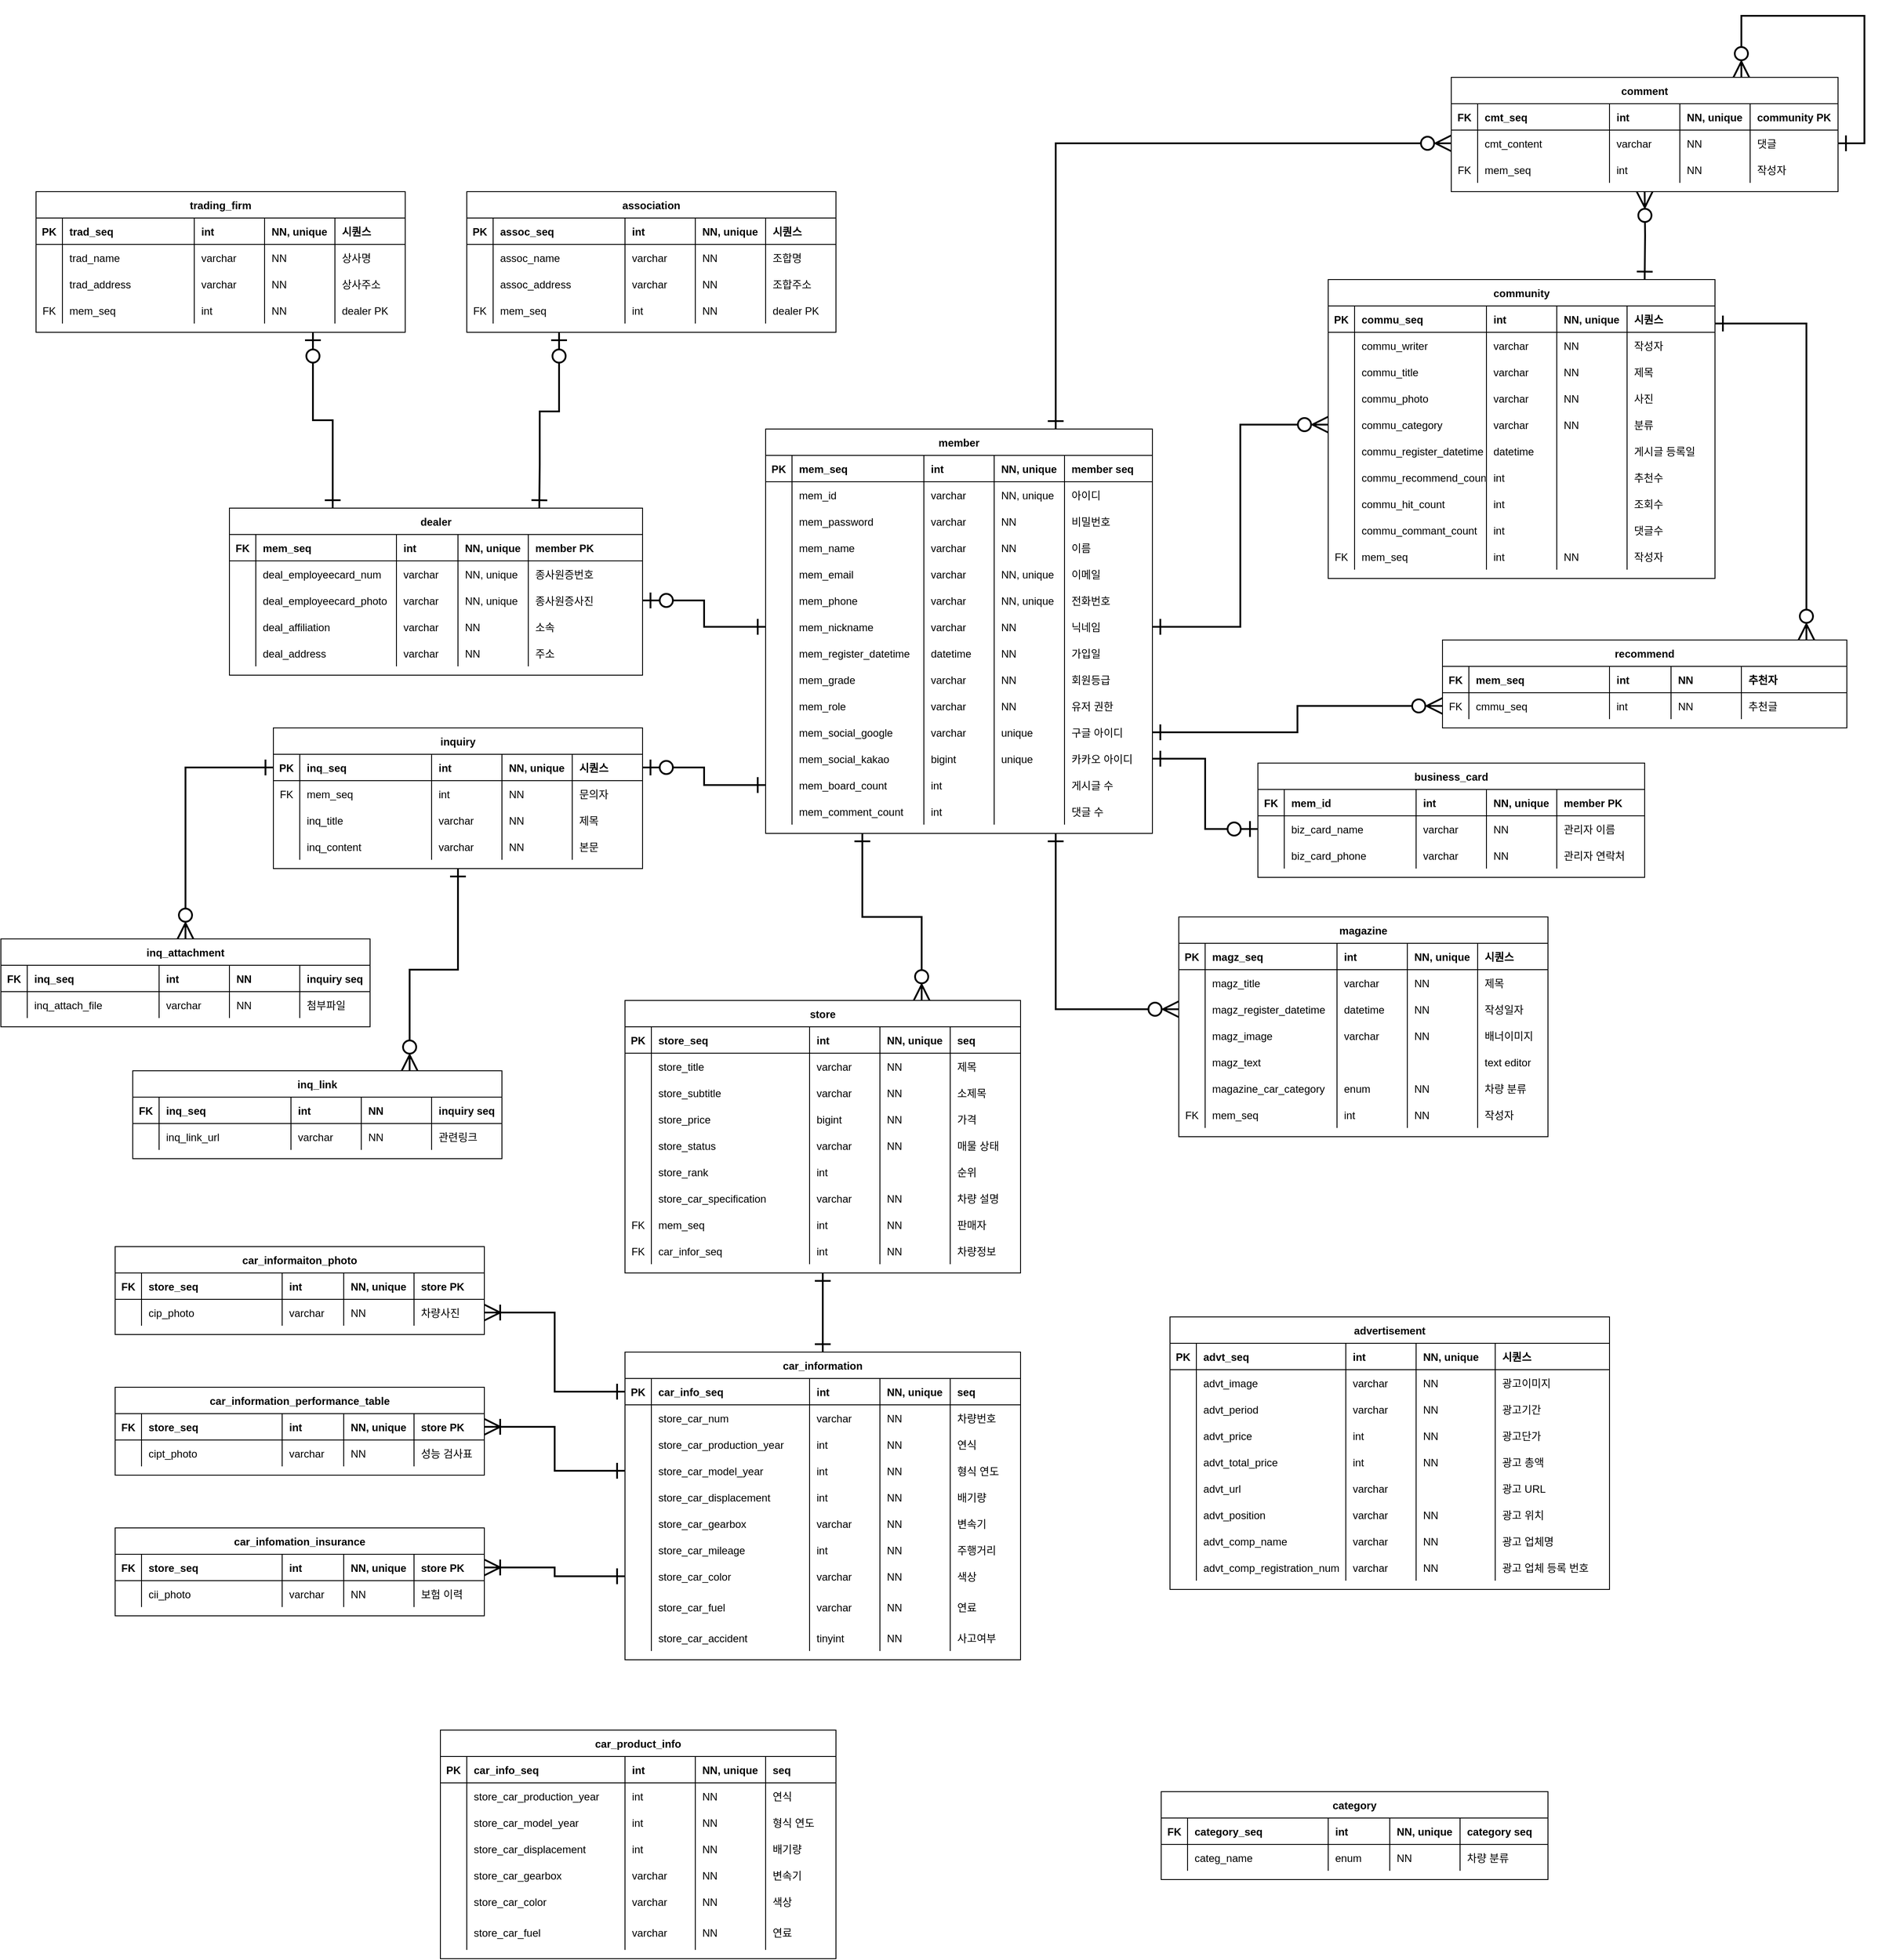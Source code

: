 <mxfile version="20.3.2" type="github">
  <diagram id="R2lEEEUBdFMjLlhIrx00" name="Page-1">
    <mxGraphModel dx="1778" dy="2089" grid="1" gridSize="10" guides="1" tooltips="1" connect="1" arrows="1" fold="1" page="1" pageScale="1" pageWidth="850" pageHeight="1100" math="0" shadow="0" extFonts="Permanent Marker^https://fonts.googleapis.com/css?family=Permanent+Marker">
      <root>
        <mxCell id="0" />
        <mxCell id="1" parent="0" />
        <mxCell id="C-vyLk0tnHw3VtMMgP7b-23" value="member" style="shape=table;startSize=30;container=1;collapsible=1;childLayout=tableLayout;fixedRows=1;rowLines=0;fontStyle=1;align=center;resizeLast=1;" parent="1" vertex="1">
          <mxGeometry x="900" y="350" width="440" height="460" as="geometry" />
        </mxCell>
        <mxCell id="C-vyLk0tnHw3VtMMgP7b-24" value="" style="shape=partialRectangle;collapsible=0;dropTarget=0;pointerEvents=0;fillColor=none;points=[[0,0.5],[1,0.5]];portConstraint=eastwest;top=0;left=0;right=0;bottom=1;" parent="C-vyLk0tnHw3VtMMgP7b-23" vertex="1">
          <mxGeometry y="30" width="440" height="30" as="geometry" />
        </mxCell>
        <mxCell id="C-vyLk0tnHw3VtMMgP7b-25" value="PK" style="shape=partialRectangle;overflow=hidden;connectable=0;fillColor=none;top=0;left=0;bottom=0;right=0;fontStyle=1;" parent="C-vyLk0tnHw3VtMMgP7b-24" vertex="1">
          <mxGeometry width="30" height="30" as="geometry">
            <mxRectangle width="30" height="30" as="alternateBounds" />
          </mxGeometry>
        </mxCell>
        <mxCell id="C-vyLk0tnHw3VtMMgP7b-26" value="mem_seq" style="shape=partialRectangle;overflow=hidden;connectable=0;fillColor=none;top=0;left=0;bottom=0;right=0;align=left;spacingLeft=6;fontStyle=1;" parent="C-vyLk0tnHw3VtMMgP7b-24" vertex="1">
          <mxGeometry x="30" width="150" height="30" as="geometry">
            <mxRectangle width="150" height="30" as="alternateBounds" />
          </mxGeometry>
        </mxCell>
        <mxCell id="JdM_OjRS9qtCQ1FnSlp--1" value="int" style="shape=partialRectangle;overflow=hidden;connectable=0;fillColor=none;top=0;left=0;bottom=0;right=0;align=left;spacingLeft=6;fontStyle=1;" parent="C-vyLk0tnHw3VtMMgP7b-24" vertex="1">
          <mxGeometry x="180" width="80" height="30" as="geometry">
            <mxRectangle width="80" height="30" as="alternateBounds" />
          </mxGeometry>
        </mxCell>
        <mxCell id="JdM_OjRS9qtCQ1FnSlp--59" value="NN, unique" style="shape=partialRectangle;overflow=hidden;connectable=0;fillColor=none;top=0;left=0;bottom=0;right=0;align=left;spacingLeft=6;fontStyle=1;" parent="C-vyLk0tnHw3VtMMgP7b-24" vertex="1">
          <mxGeometry x="260" width="80" height="30" as="geometry">
            <mxRectangle width="80" height="30" as="alternateBounds" />
          </mxGeometry>
        </mxCell>
        <mxCell id="JdM_OjRS9qtCQ1FnSlp--81" value="member seq" style="shape=partialRectangle;overflow=hidden;connectable=0;fillColor=none;top=0;left=0;bottom=0;right=0;align=left;spacingLeft=6;fontStyle=1;" parent="C-vyLk0tnHw3VtMMgP7b-24" vertex="1">
          <mxGeometry x="340" width="100" height="30" as="geometry">
            <mxRectangle width="100" height="30" as="alternateBounds" />
          </mxGeometry>
        </mxCell>
        <mxCell id="dq0cVmAxGUFrLxqa9d9w-161" style="shape=partialRectangle;collapsible=0;dropTarget=0;pointerEvents=0;fillColor=none;points=[[0,0.5],[1,0.5]];portConstraint=eastwest;top=0;left=0;right=0;bottom=0;" vertex="1" parent="C-vyLk0tnHw3VtMMgP7b-23">
          <mxGeometry y="60" width="440" height="30" as="geometry" />
        </mxCell>
        <mxCell id="dq0cVmAxGUFrLxqa9d9w-162" style="shape=partialRectangle;overflow=hidden;connectable=0;fillColor=none;top=0;left=0;bottom=0;right=0;" vertex="1" parent="dq0cVmAxGUFrLxqa9d9w-161">
          <mxGeometry width="30" height="30" as="geometry">
            <mxRectangle width="30" height="30" as="alternateBounds" />
          </mxGeometry>
        </mxCell>
        <mxCell id="dq0cVmAxGUFrLxqa9d9w-163" value="mem_id" style="shape=partialRectangle;overflow=hidden;connectable=0;fillColor=none;top=0;left=0;bottom=0;right=0;align=left;spacingLeft=6;" vertex="1" parent="dq0cVmAxGUFrLxqa9d9w-161">
          <mxGeometry x="30" width="150" height="30" as="geometry">
            <mxRectangle width="150" height="30" as="alternateBounds" />
          </mxGeometry>
        </mxCell>
        <mxCell id="dq0cVmAxGUFrLxqa9d9w-164" value="varchar" style="shape=partialRectangle;overflow=hidden;connectable=0;fillColor=none;top=0;left=0;bottom=0;right=0;align=left;spacingLeft=6;" vertex="1" parent="dq0cVmAxGUFrLxqa9d9w-161">
          <mxGeometry x="180" width="80" height="30" as="geometry">
            <mxRectangle width="80" height="30" as="alternateBounds" />
          </mxGeometry>
        </mxCell>
        <mxCell id="dq0cVmAxGUFrLxqa9d9w-165" value="NN, unique" style="shape=partialRectangle;overflow=hidden;connectable=0;fillColor=none;top=0;left=0;bottom=0;right=0;align=left;spacingLeft=6;" vertex="1" parent="dq0cVmAxGUFrLxqa9d9w-161">
          <mxGeometry x="260" width="80" height="30" as="geometry">
            <mxRectangle width="80" height="30" as="alternateBounds" />
          </mxGeometry>
        </mxCell>
        <mxCell id="dq0cVmAxGUFrLxqa9d9w-166" value="아이디" style="shape=partialRectangle;overflow=hidden;connectable=0;fillColor=none;top=0;left=0;bottom=0;right=0;align=left;spacingLeft=6;" vertex="1" parent="dq0cVmAxGUFrLxqa9d9w-161">
          <mxGeometry x="340" width="100" height="30" as="geometry">
            <mxRectangle width="100" height="30" as="alternateBounds" />
          </mxGeometry>
        </mxCell>
        <mxCell id="C-vyLk0tnHw3VtMMgP7b-27" value="" style="shape=partialRectangle;collapsible=0;dropTarget=0;pointerEvents=0;fillColor=none;points=[[0,0.5],[1,0.5]];portConstraint=eastwest;top=0;left=0;right=0;bottom=0;" parent="C-vyLk0tnHw3VtMMgP7b-23" vertex="1">
          <mxGeometry y="90" width="440" height="30" as="geometry" />
        </mxCell>
        <mxCell id="C-vyLk0tnHw3VtMMgP7b-28" value="" style="shape=partialRectangle;overflow=hidden;connectable=0;fillColor=none;top=0;left=0;bottom=0;right=0;" parent="C-vyLk0tnHw3VtMMgP7b-27" vertex="1">
          <mxGeometry width="30" height="30" as="geometry">
            <mxRectangle width="30" height="30" as="alternateBounds" />
          </mxGeometry>
        </mxCell>
        <mxCell id="C-vyLk0tnHw3VtMMgP7b-29" value="mem_password" style="shape=partialRectangle;overflow=hidden;connectable=0;fillColor=none;top=0;left=0;bottom=0;right=0;align=left;spacingLeft=6;" parent="C-vyLk0tnHw3VtMMgP7b-27" vertex="1">
          <mxGeometry x="30" width="150" height="30" as="geometry">
            <mxRectangle width="150" height="30" as="alternateBounds" />
          </mxGeometry>
        </mxCell>
        <mxCell id="JdM_OjRS9qtCQ1FnSlp--2" value="varchar" style="shape=partialRectangle;overflow=hidden;connectable=0;fillColor=none;top=0;left=0;bottom=0;right=0;align=left;spacingLeft=6;" parent="C-vyLk0tnHw3VtMMgP7b-27" vertex="1">
          <mxGeometry x="180" width="80" height="30" as="geometry">
            <mxRectangle width="80" height="30" as="alternateBounds" />
          </mxGeometry>
        </mxCell>
        <mxCell id="JdM_OjRS9qtCQ1FnSlp--60" value="NN" style="shape=partialRectangle;overflow=hidden;connectable=0;fillColor=none;top=0;left=0;bottom=0;right=0;align=left;spacingLeft=6;" parent="C-vyLk0tnHw3VtMMgP7b-27" vertex="1">
          <mxGeometry x="260" width="80" height="30" as="geometry">
            <mxRectangle width="80" height="30" as="alternateBounds" />
          </mxGeometry>
        </mxCell>
        <mxCell id="JdM_OjRS9qtCQ1FnSlp--82" value="비밀번호" style="shape=partialRectangle;overflow=hidden;connectable=0;fillColor=none;top=0;left=0;bottom=0;right=0;align=left;spacingLeft=6;" parent="C-vyLk0tnHw3VtMMgP7b-27" vertex="1">
          <mxGeometry x="340" width="100" height="30" as="geometry">
            <mxRectangle width="100" height="30" as="alternateBounds" />
          </mxGeometry>
        </mxCell>
        <mxCell id="JdM_OjRS9qtCQ1FnSlp--3" style="shape=partialRectangle;collapsible=0;dropTarget=0;pointerEvents=0;fillColor=none;points=[[0,0.5],[1,0.5]];portConstraint=eastwest;top=0;left=0;right=0;bottom=0;" parent="C-vyLk0tnHw3VtMMgP7b-23" vertex="1">
          <mxGeometry y="120" width="440" height="30" as="geometry" />
        </mxCell>
        <mxCell id="JdM_OjRS9qtCQ1FnSlp--4" style="shape=partialRectangle;overflow=hidden;connectable=0;fillColor=none;top=0;left=0;bottom=0;right=0;" parent="JdM_OjRS9qtCQ1FnSlp--3" vertex="1">
          <mxGeometry width="30" height="30" as="geometry">
            <mxRectangle width="30" height="30" as="alternateBounds" />
          </mxGeometry>
        </mxCell>
        <mxCell id="JdM_OjRS9qtCQ1FnSlp--5" value="mem_name" style="shape=partialRectangle;overflow=hidden;connectable=0;fillColor=none;top=0;left=0;bottom=0;right=0;align=left;spacingLeft=6;" parent="JdM_OjRS9qtCQ1FnSlp--3" vertex="1">
          <mxGeometry x="30" width="150" height="30" as="geometry">
            <mxRectangle width="150" height="30" as="alternateBounds" />
          </mxGeometry>
        </mxCell>
        <mxCell id="JdM_OjRS9qtCQ1FnSlp--6" value="varchar" style="shape=partialRectangle;overflow=hidden;connectable=0;fillColor=none;top=0;left=0;bottom=0;right=0;align=left;spacingLeft=6;" parent="JdM_OjRS9qtCQ1FnSlp--3" vertex="1">
          <mxGeometry x="180" width="80" height="30" as="geometry">
            <mxRectangle width="80" height="30" as="alternateBounds" />
          </mxGeometry>
        </mxCell>
        <mxCell id="JdM_OjRS9qtCQ1FnSlp--61" value="NN" style="shape=partialRectangle;overflow=hidden;connectable=0;fillColor=none;top=0;left=0;bottom=0;right=0;align=left;spacingLeft=6;" parent="JdM_OjRS9qtCQ1FnSlp--3" vertex="1">
          <mxGeometry x="260" width="80" height="30" as="geometry">
            <mxRectangle width="80" height="30" as="alternateBounds" />
          </mxGeometry>
        </mxCell>
        <mxCell id="JdM_OjRS9qtCQ1FnSlp--83" value="이름" style="shape=partialRectangle;overflow=hidden;connectable=0;fillColor=none;top=0;left=0;bottom=0;right=0;align=left;spacingLeft=6;" parent="JdM_OjRS9qtCQ1FnSlp--3" vertex="1">
          <mxGeometry x="340" width="100" height="30" as="geometry">
            <mxRectangle width="100" height="30" as="alternateBounds" />
          </mxGeometry>
        </mxCell>
        <mxCell id="JdM_OjRS9qtCQ1FnSlp--7" style="shape=partialRectangle;collapsible=0;dropTarget=0;pointerEvents=0;fillColor=none;points=[[0,0.5],[1,0.5]];portConstraint=eastwest;top=0;left=0;right=0;bottom=0;" parent="C-vyLk0tnHw3VtMMgP7b-23" vertex="1">
          <mxGeometry y="150" width="440" height="30" as="geometry" />
        </mxCell>
        <mxCell id="JdM_OjRS9qtCQ1FnSlp--8" style="shape=partialRectangle;overflow=hidden;connectable=0;fillColor=none;top=0;left=0;bottom=0;right=0;" parent="JdM_OjRS9qtCQ1FnSlp--7" vertex="1">
          <mxGeometry width="30" height="30" as="geometry">
            <mxRectangle width="30" height="30" as="alternateBounds" />
          </mxGeometry>
        </mxCell>
        <mxCell id="JdM_OjRS9qtCQ1FnSlp--9" value="mem_email" style="shape=partialRectangle;overflow=hidden;connectable=0;fillColor=none;top=0;left=0;bottom=0;right=0;align=left;spacingLeft=6;" parent="JdM_OjRS9qtCQ1FnSlp--7" vertex="1">
          <mxGeometry x="30" width="150" height="30" as="geometry">
            <mxRectangle width="150" height="30" as="alternateBounds" />
          </mxGeometry>
        </mxCell>
        <mxCell id="JdM_OjRS9qtCQ1FnSlp--10" value="varchar" style="shape=partialRectangle;overflow=hidden;connectable=0;fillColor=none;top=0;left=0;bottom=0;right=0;align=left;spacingLeft=6;" parent="JdM_OjRS9qtCQ1FnSlp--7" vertex="1">
          <mxGeometry x="180" width="80" height="30" as="geometry">
            <mxRectangle width="80" height="30" as="alternateBounds" />
          </mxGeometry>
        </mxCell>
        <mxCell id="JdM_OjRS9qtCQ1FnSlp--62" value="NN, unique" style="shape=partialRectangle;overflow=hidden;connectable=0;fillColor=none;top=0;left=0;bottom=0;right=0;align=left;spacingLeft=6;" parent="JdM_OjRS9qtCQ1FnSlp--7" vertex="1">
          <mxGeometry x="260" width="80" height="30" as="geometry">
            <mxRectangle width="80" height="30" as="alternateBounds" />
          </mxGeometry>
        </mxCell>
        <mxCell id="JdM_OjRS9qtCQ1FnSlp--84" value="이메일" style="shape=partialRectangle;overflow=hidden;connectable=0;fillColor=none;top=0;left=0;bottom=0;right=0;align=left;spacingLeft=6;" parent="JdM_OjRS9qtCQ1FnSlp--7" vertex="1">
          <mxGeometry x="340" width="100" height="30" as="geometry">
            <mxRectangle width="100" height="30" as="alternateBounds" />
          </mxGeometry>
        </mxCell>
        <mxCell id="JdM_OjRS9qtCQ1FnSlp--11" style="shape=partialRectangle;collapsible=0;dropTarget=0;pointerEvents=0;fillColor=none;points=[[0,0.5],[1,0.5]];portConstraint=eastwest;top=0;left=0;right=0;bottom=0;" parent="C-vyLk0tnHw3VtMMgP7b-23" vertex="1">
          <mxGeometry y="180" width="440" height="30" as="geometry" />
        </mxCell>
        <mxCell id="JdM_OjRS9qtCQ1FnSlp--12" style="shape=partialRectangle;overflow=hidden;connectable=0;fillColor=none;top=0;left=0;bottom=0;right=0;" parent="JdM_OjRS9qtCQ1FnSlp--11" vertex="1">
          <mxGeometry width="30" height="30" as="geometry">
            <mxRectangle width="30" height="30" as="alternateBounds" />
          </mxGeometry>
        </mxCell>
        <mxCell id="JdM_OjRS9qtCQ1FnSlp--13" value="mem_phone" style="shape=partialRectangle;overflow=hidden;connectable=0;fillColor=none;top=0;left=0;bottom=0;right=0;align=left;spacingLeft=6;" parent="JdM_OjRS9qtCQ1FnSlp--11" vertex="1">
          <mxGeometry x="30" width="150" height="30" as="geometry">
            <mxRectangle width="150" height="30" as="alternateBounds" />
          </mxGeometry>
        </mxCell>
        <mxCell id="JdM_OjRS9qtCQ1FnSlp--14" value="varchar" style="shape=partialRectangle;overflow=hidden;connectable=0;fillColor=none;top=0;left=0;bottom=0;right=0;align=left;spacingLeft=6;" parent="JdM_OjRS9qtCQ1FnSlp--11" vertex="1">
          <mxGeometry x="180" width="80" height="30" as="geometry">
            <mxRectangle width="80" height="30" as="alternateBounds" />
          </mxGeometry>
        </mxCell>
        <mxCell id="JdM_OjRS9qtCQ1FnSlp--63" value="NN, unique" style="shape=partialRectangle;overflow=hidden;connectable=0;fillColor=none;top=0;left=0;bottom=0;right=0;align=left;spacingLeft=6;" parent="JdM_OjRS9qtCQ1FnSlp--11" vertex="1">
          <mxGeometry x="260" width="80" height="30" as="geometry">
            <mxRectangle width="80" height="30" as="alternateBounds" />
          </mxGeometry>
        </mxCell>
        <mxCell id="JdM_OjRS9qtCQ1FnSlp--85" value="전화번호" style="shape=partialRectangle;overflow=hidden;connectable=0;fillColor=none;top=0;left=0;bottom=0;right=0;align=left;spacingLeft=6;" parent="JdM_OjRS9qtCQ1FnSlp--11" vertex="1">
          <mxGeometry x="340" width="100" height="30" as="geometry">
            <mxRectangle width="100" height="30" as="alternateBounds" />
          </mxGeometry>
        </mxCell>
        <mxCell id="JdM_OjRS9qtCQ1FnSlp--15" style="shape=partialRectangle;collapsible=0;dropTarget=0;pointerEvents=0;fillColor=none;points=[[0,0.5],[1,0.5]];portConstraint=eastwest;top=0;left=0;right=0;bottom=0;" parent="C-vyLk0tnHw3VtMMgP7b-23" vertex="1">
          <mxGeometry y="210" width="440" height="30" as="geometry" />
        </mxCell>
        <mxCell id="JdM_OjRS9qtCQ1FnSlp--16" style="shape=partialRectangle;overflow=hidden;connectable=0;fillColor=none;top=0;left=0;bottom=0;right=0;" parent="JdM_OjRS9qtCQ1FnSlp--15" vertex="1">
          <mxGeometry width="30" height="30" as="geometry">
            <mxRectangle width="30" height="30" as="alternateBounds" />
          </mxGeometry>
        </mxCell>
        <mxCell id="JdM_OjRS9qtCQ1FnSlp--17" value="mem_nickname" style="shape=partialRectangle;overflow=hidden;connectable=0;fillColor=none;top=0;left=0;bottom=0;right=0;align=left;spacingLeft=6;" parent="JdM_OjRS9qtCQ1FnSlp--15" vertex="1">
          <mxGeometry x="30" width="150" height="30" as="geometry">
            <mxRectangle width="150" height="30" as="alternateBounds" />
          </mxGeometry>
        </mxCell>
        <mxCell id="JdM_OjRS9qtCQ1FnSlp--18" value="varchar" style="shape=partialRectangle;overflow=hidden;connectable=0;fillColor=none;top=0;left=0;bottom=0;right=0;align=left;spacingLeft=6;" parent="JdM_OjRS9qtCQ1FnSlp--15" vertex="1">
          <mxGeometry x="180" width="80" height="30" as="geometry">
            <mxRectangle width="80" height="30" as="alternateBounds" />
          </mxGeometry>
        </mxCell>
        <mxCell id="JdM_OjRS9qtCQ1FnSlp--64" value="NN" style="shape=partialRectangle;overflow=hidden;connectable=0;fillColor=none;top=0;left=0;bottom=0;right=0;align=left;spacingLeft=6;" parent="JdM_OjRS9qtCQ1FnSlp--15" vertex="1">
          <mxGeometry x="260" width="80" height="30" as="geometry">
            <mxRectangle width="80" height="30" as="alternateBounds" />
          </mxGeometry>
        </mxCell>
        <mxCell id="JdM_OjRS9qtCQ1FnSlp--86" value="닉네임" style="shape=partialRectangle;overflow=hidden;connectable=0;fillColor=none;top=0;left=0;bottom=0;right=0;align=left;spacingLeft=6;" parent="JdM_OjRS9qtCQ1FnSlp--15" vertex="1">
          <mxGeometry x="340" width="100" height="30" as="geometry">
            <mxRectangle width="100" height="30" as="alternateBounds" />
          </mxGeometry>
        </mxCell>
        <mxCell id="JdM_OjRS9qtCQ1FnSlp--19" style="shape=partialRectangle;collapsible=0;dropTarget=0;pointerEvents=0;fillColor=none;points=[[0,0.5],[1,0.5]];portConstraint=eastwest;top=0;left=0;right=0;bottom=0;" parent="C-vyLk0tnHw3VtMMgP7b-23" vertex="1">
          <mxGeometry y="240" width="440" height="30" as="geometry" />
        </mxCell>
        <mxCell id="JdM_OjRS9qtCQ1FnSlp--20" style="shape=partialRectangle;overflow=hidden;connectable=0;fillColor=none;top=0;left=0;bottom=0;right=0;" parent="JdM_OjRS9qtCQ1FnSlp--19" vertex="1">
          <mxGeometry width="30" height="30" as="geometry">
            <mxRectangle width="30" height="30" as="alternateBounds" />
          </mxGeometry>
        </mxCell>
        <mxCell id="JdM_OjRS9qtCQ1FnSlp--21" value="mem_register_datetime" style="shape=partialRectangle;overflow=hidden;connectable=0;fillColor=none;top=0;left=0;bottom=0;right=0;align=left;spacingLeft=6;" parent="JdM_OjRS9qtCQ1FnSlp--19" vertex="1">
          <mxGeometry x="30" width="150" height="30" as="geometry">
            <mxRectangle width="150" height="30" as="alternateBounds" />
          </mxGeometry>
        </mxCell>
        <mxCell id="JdM_OjRS9qtCQ1FnSlp--22" value="datetime" style="shape=partialRectangle;overflow=hidden;connectable=0;fillColor=none;top=0;left=0;bottom=0;right=0;align=left;spacingLeft=6;" parent="JdM_OjRS9qtCQ1FnSlp--19" vertex="1">
          <mxGeometry x="180" width="80" height="30" as="geometry">
            <mxRectangle width="80" height="30" as="alternateBounds" />
          </mxGeometry>
        </mxCell>
        <mxCell id="JdM_OjRS9qtCQ1FnSlp--65" value="NN" style="shape=partialRectangle;overflow=hidden;connectable=0;fillColor=none;top=0;left=0;bottom=0;right=0;align=left;spacingLeft=6;" parent="JdM_OjRS9qtCQ1FnSlp--19" vertex="1">
          <mxGeometry x="260" width="80" height="30" as="geometry">
            <mxRectangle width="80" height="30" as="alternateBounds" />
          </mxGeometry>
        </mxCell>
        <mxCell id="JdM_OjRS9qtCQ1FnSlp--87" value="가입일" style="shape=partialRectangle;overflow=hidden;connectable=0;fillColor=none;top=0;left=0;bottom=0;right=0;align=left;spacingLeft=6;" parent="JdM_OjRS9qtCQ1FnSlp--19" vertex="1">
          <mxGeometry x="340" width="100" height="30" as="geometry">
            <mxRectangle width="100" height="30" as="alternateBounds" />
          </mxGeometry>
        </mxCell>
        <mxCell id="JdM_OjRS9qtCQ1FnSlp--23" style="shape=partialRectangle;collapsible=0;dropTarget=0;pointerEvents=0;fillColor=none;points=[[0,0.5],[1,0.5]];portConstraint=eastwest;top=0;left=0;right=0;bottom=0;" parent="C-vyLk0tnHw3VtMMgP7b-23" vertex="1">
          <mxGeometry y="270" width="440" height="30" as="geometry" />
        </mxCell>
        <mxCell id="JdM_OjRS9qtCQ1FnSlp--24" style="shape=partialRectangle;overflow=hidden;connectable=0;fillColor=none;top=0;left=0;bottom=0;right=0;" parent="JdM_OjRS9qtCQ1FnSlp--23" vertex="1">
          <mxGeometry width="30" height="30" as="geometry">
            <mxRectangle width="30" height="30" as="alternateBounds" />
          </mxGeometry>
        </mxCell>
        <mxCell id="JdM_OjRS9qtCQ1FnSlp--25" value="mem_grade" style="shape=partialRectangle;overflow=hidden;connectable=0;fillColor=none;top=0;left=0;bottom=0;right=0;align=left;spacingLeft=6;" parent="JdM_OjRS9qtCQ1FnSlp--23" vertex="1">
          <mxGeometry x="30" width="150" height="30" as="geometry">
            <mxRectangle width="150" height="30" as="alternateBounds" />
          </mxGeometry>
        </mxCell>
        <mxCell id="JdM_OjRS9qtCQ1FnSlp--26" value="varchar" style="shape=partialRectangle;overflow=hidden;connectable=0;fillColor=none;top=0;left=0;bottom=0;right=0;align=left;spacingLeft=6;" parent="JdM_OjRS9qtCQ1FnSlp--23" vertex="1">
          <mxGeometry x="180" width="80" height="30" as="geometry">
            <mxRectangle width="80" height="30" as="alternateBounds" />
          </mxGeometry>
        </mxCell>
        <mxCell id="JdM_OjRS9qtCQ1FnSlp--66" value="NN" style="shape=partialRectangle;overflow=hidden;connectable=0;fillColor=none;top=0;left=0;bottom=0;right=0;align=left;spacingLeft=6;" parent="JdM_OjRS9qtCQ1FnSlp--23" vertex="1">
          <mxGeometry x="260" width="80" height="30" as="geometry">
            <mxRectangle width="80" height="30" as="alternateBounds" />
          </mxGeometry>
        </mxCell>
        <mxCell id="JdM_OjRS9qtCQ1FnSlp--88" value="회원등급" style="shape=partialRectangle;overflow=hidden;connectable=0;fillColor=none;top=0;left=0;bottom=0;right=0;align=left;spacingLeft=6;" parent="JdM_OjRS9qtCQ1FnSlp--23" vertex="1">
          <mxGeometry x="340" width="100" height="30" as="geometry">
            <mxRectangle width="100" height="30" as="alternateBounds" />
          </mxGeometry>
        </mxCell>
        <mxCell id="JdM_OjRS9qtCQ1FnSlp--27" style="shape=partialRectangle;collapsible=0;dropTarget=0;pointerEvents=0;fillColor=none;points=[[0,0.5],[1,0.5]];portConstraint=eastwest;top=0;left=0;right=0;bottom=0;" parent="C-vyLk0tnHw3VtMMgP7b-23" vertex="1">
          <mxGeometry y="300" width="440" height="30" as="geometry" />
        </mxCell>
        <mxCell id="JdM_OjRS9qtCQ1FnSlp--28" style="shape=partialRectangle;overflow=hidden;connectable=0;fillColor=none;top=0;left=0;bottom=0;right=0;" parent="JdM_OjRS9qtCQ1FnSlp--27" vertex="1">
          <mxGeometry width="30" height="30" as="geometry">
            <mxRectangle width="30" height="30" as="alternateBounds" />
          </mxGeometry>
        </mxCell>
        <mxCell id="JdM_OjRS9qtCQ1FnSlp--29" value="mem_role" style="shape=partialRectangle;overflow=hidden;connectable=0;fillColor=none;top=0;left=0;bottom=0;right=0;align=left;spacingLeft=6;" parent="JdM_OjRS9qtCQ1FnSlp--27" vertex="1">
          <mxGeometry x="30" width="150" height="30" as="geometry">
            <mxRectangle width="150" height="30" as="alternateBounds" />
          </mxGeometry>
        </mxCell>
        <mxCell id="JdM_OjRS9qtCQ1FnSlp--30" value="varchar" style="shape=partialRectangle;overflow=hidden;connectable=0;fillColor=none;top=0;left=0;bottom=0;right=0;align=left;spacingLeft=6;" parent="JdM_OjRS9qtCQ1FnSlp--27" vertex="1">
          <mxGeometry x="180" width="80" height="30" as="geometry">
            <mxRectangle width="80" height="30" as="alternateBounds" />
          </mxGeometry>
        </mxCell>
        <mxCell id="JdM_OjRS9qtCQ1FnSlp--67" value="NN" style="shape=partialRectangle;overflow=hidden;connectable=0;fillColor=none;top=0;left=0;bottom=0;right=0;align=left;spacingLeft=6;" parent="JdM_OjRS9qtCQ1FnSlp--27" vertex="1">
          <mxGeometry x="260" width="80" height="30" as="geometry">
            <mxRectangle width="80" height="30" as="alternateBounds" />
          </mxGeometry>
        </mxCell>
        <mxCell id="JdM_OjRS9qtCQ1FnSlp--89" value="유저 권한" style="shape=partialRectangle;overflow=hidden;connectable=0;fillColor=none;top=0;left=0;bottom=0;right=0;align=left;spacingLeft=6;" parent="JdM_OjRS9qtCQ1FnSlp--27" vertex="1">
          <mxGeometry x="340" width="100" height="30" as="geometry">
            <mxRectangle width="100" height="30" as="alternateBounds" />
          </mxGeometry>
        </mxCell>
        <mxCell id="JdM_OjRS9qtCQ1FnSlp--31" style="shape=partialRectangle;collapsible=0;dropTarget=0;pointerEvents=0;fillColor=none;points=[[0,0.5],[1,0.5]];portConstraint=eastwest;top=0;left=0;right=0;bottom=0;" parent="C-vyLk0tnHw3VtMMgP7b-23" vertex="1">
          <mxGeometry y="330" width="440" height="30" as="geometry" />
        </mxCell>
        <mxCell id="JdM_OjRS9qtCQ1FnSlp--32" style="shape=partialRectangle;overflow=hidden;connectable=0;fillColor=none;top=0;left=0;bottom=0;right=0;" parent="JdM_OjRS9qtCQ1FnSlp--31" vertex="1">
          <mxGeometry width="30" height="30" as="geometry">
            <mxRectangle width="30" height="30" as="alternateBounds" />
          </mxGeometry>
        </mxCell>
        <mxCell id="JdM_OjRS9qtCQ1FnSlp--33" value="mem_social_google" style="shape=partialRectangle;overflow=hidden;connectable=0;fillColor=none;top=0;left=0;bottom=0;right=0;align=left;spacingLeft=6;" parent="JdM_OjRS9qtCQ1FnSlp--31" vertex="1">
          <mxGeometry x="30" width="150" height="30" as="geometry">
            <mxRectangle width="150" height="30" as="alternateBounds" />
          </mxGeometry>
        </mxCell>
        <mxCell id="JdM_OjRS9qtCQ1FnSlp--34" value="varchar" style="shape=partialRectangle;overflow=hidden;connectable=0;fillColor=none;top=0;left=0;bottom=0;right=0;align=left;spacingLeft=6;" parent="JdM_OjRS9qtCQ1FnSlp--31" vertex="1">
          <mxGeometry x="180" width="80" height="30" as="geometry">
            <mxRectangle width="80" height="30" as="alternateBounds" />
          </mxGeometry>
        </mxCell>
        <mxCell id="JdM_OjRS9qtCQ1FnSlp--68" value="unique" style="shape=partialRectangle;overflow=hidden;connectable=0;fillColor=none;top=0;left=0;bottom=0;right=0;align=left;spacingLeft=6;" parent="JdM_OjRS9qtCQ1FnSlp--31" vertex="1">
          <mxGeometry x="260" width="80" height="30" as="geometry">
            <mxRectangle width="80" height="30" as="alternateBounds" />
          </mxGeometry>
        </mxCell>
        <mxCell id="JdM_OjRS9qtCQ1FnSlp--90" value="구글 아이디" style="shape=partialRectangle;overflow=hidden;connectable=0;fillColor=none;top=0;left=0;bottom=0;right=0;align=left;spacingLeft=6;" parent="JdM_OjRS9qtCQ1FnSlp--31" vertex="1">
          <mxGeometry x="340" width="100" height="30" as="geometry">
            <mxRectangle width="100" height="30" as="alternateBounds" />
          </mxGeometry>
        </mxCell>
        <mxCell id="JdM_OjRS9qtCQ1FnSlp--929" style="shape=partialRectangle;collapsible=0;dropTarget=0;pointerEvents=0;fillColor=none;points=[[0,0.5],[1,0.5]];portConstraint=eastwest;top=0;left=0;right=0;bottom=0;" parent="C-vyLk0tnHw3VtMMgP7b-23" vertex="1">
          <mxGeometry y="360" width="440" height="30" as="geometry" />
        </mxCell>
        <mxCell id="JdM_OjRS9qtCQ1FnSlp--930" style="shape=partialRectangle;overflow=hidden;connectable=0;fillColor=none;top=0;left=0;bottom=0;right=0;" parent="JdM_OjRS9qtCQ1FnSlp--929" vertex="1">
          <mxGeometry width="30" height="30" as="geometry">
            <mxRectangle width="30" height="30" as="alternateBounds" />
          </mxGeometry>
        </mxCell>
        <mxCell id="JdM_OjRS9qtCQ1FnSlp--931" value="mem_social_kakao" style="shape=partialRectangle;overflow=hidden;connectable=0;fillColor=none;top=0;left=0;bottom=0;right=0;align=left;spacingLeft=6;" parent="JdM_OjRS9qtCQ1FnSlp--929" vertex="1">
          <mxGeometry x="30" width="150" height="30" as="geometry">
            <mxRectangle width="150" height="30" as="alternateBounds" />
          </mxGeometry>
        </mxCell>
        <mxCell id="JdM_OjRS9qtCQ1FnSlp--932" value="bigint" style="shape=partialRectangle;overflow=hidden;connectable=0;fillColor=none;top=0;left=0;bottom=0;right=0;align=left;spacingLeft=6;" parent="JdM_OjRS9qtCQ1FnSlp--929" vertex="1">
          <mxGeometry x="180" width="80" height="30" as="geometry">
            <mxRectangle width="80" height="30" as="alternateBounds" />
          </mxGeometry>
        </mxCell>
        <mxCell id="JdM_OjRS9qtCQ1FnSlp--933" value="unique" style="shape=partialRectangle;overflow=hidden;connectable=0;fillColor=none;top=0;left=0;bottom=0;right=0;align=left;spacingLeft=6;" parent="JdM_OjRS9qtCQ1FnSlp--929" vertex="1">
          <mxGeometry x="260" width="80" height="30" as="geometry">
            <mxRectangle width="80" height="30" as="alternateBounds" />
          </mxGeometry>
        </mxCell>
        <mxCell id="JdM_OjRS9qtCQ1FnSlp--934" value="카카오 아이디" style="shape=partialRectangle;overflow=hidden;connectable=0;fillColor=none;top=0;left=0;bottom=0;right=0;align=left;spacingLeft=6;" parent="JdM_OjRS9qtCQ1FnSlp--929" vertex="1">
          <mxGeometry x="340" width="100" height="30" as="geometry">
            <mxRectangle width="100" height="30" as="alternateBounds" />
          </mxGeometry>
        </mxCell>
        <mxCell id="JdM_OjRS9qtCQ1FnSlp--35" style="shape=partialRectangle;collapsible=0;dropTarget=0;pointerEvents=0;fillColor=none;points=[[0,0.5],[1,0.5]];portConstraint=eastwest;top=0;left=0;right=0;bottom=0;" parent="C-vyLk0tnHw3VtMMgP7b-23" vertex="1">
          <mxGeometry y="390" width="440" height="30" as="geometry" />
        </mxCell>
        <mxCell id="JdM_OjRS9qtCQ1FnSlp--36" style="shape=partialRectangle;overflow=hidden;connectable=0;fillColor=none;top=0;left=0;bottom=0;right=0;" parent="JdM_OjRS9qtCQ1FnSlp--35" vertex="1">
          <mxGeometry width="30" height="30" as="geometry">
            <mxRectangle width="30" height="30" as="alternateBounds" />
          </mxGeometry>
        </mxCell>
        <mxCell id="JdM_OjRS9qtCQ1FnSlp--37" value="mem_board_count" style="shape=partialRectangle;overflow=hidden;connectable=0;fillColor=none;top=0;left=0;bottom=0;right=0;align=left;spacingLeft=6;" parent="JdM_OjRS9qtCQ1FnSlp--35" vertex="1">
          <mxGeometry x="30" width="150" height="30" as="geometry">
            <mxRectangle width="150" height="30" as="alternateBounds" />
          </mxGeometry>
        </mxCell>
        <mxCell id="JdM_OjRS9qtCQ1FnSlp--38" value="int" style="shape=partialRectangle;overflow=hidden;connectable=0;fillColor=none;top=0;left=0;bottom=0;right=0;align=left;spacingLeft=6;" parent="JdM_OjRS9qtCQ1FnSlp--35" vertex="1">
          <mxGeometry x="180" width="80" height="30" as="geometry">
            <mxRectangle width="80" height="30" as="alternateBounds" />
          </mxGeometry>
        </mxCell>
        <mxCell id="JdM_OjRS9qtCQ1FnSlp--69" value="" style="shape=partialRectangle;overflow=hidden;connectable=0;fillColor=none;top=0;left=0;bottom=0;right=0;align=left;spacingLeft=6;" parent="JdM_OjRS9qtCQ1FnSlp--35" vertex="1">
          <mxGeometry x="260" width="80" height="30" as="geometry">
            <mxRectangle width="80" height="30" as="alternateBounds" />
          </mxGeometry>
        </mxCell>
        <mxCell id="JdM_OjRS9qtCQ1FnSlp--91" value="게시글 수" style="shape=partialRectangle;overflow=hidden;connectable=0;fillColor=none;top=0;left=0;bottom=0;right=0;align=left;spacingLeft=6;" parent="JdM_OjRS9qtCQ1FnSlp--35" vertex="1">
          <mxGeometry x="340" width="100" height="30" as="geometry">
            <mxRectangle width="100" height="30" as="alternateBounds" />
          </mxGeometry>
        </mxCell>
        <mxCell id="JdM_OjRS9qtCQ1FnSlp--39" style="shape=partialRectangle;collapsible=0;dropTarget=0;pointerEvents=0;fillColor=none;points=[[0,0.5],[1,0.5]];portConstraint=eastwest;top=0;left=0;right=0;bottom=0;" parent="C-vyLk0tnHw3VtMMgP7b-23" vertex="1">
          <mxGeometry y="420" width="440" height="30" as="geometry" />
        </mxCell>
        <mxCell id="JdM_OjRS9qtCQ1FnSlp--40" style="shape=partialRectangle;overflow=hidden;connectable=0;fillColor=none;top=0;left=0;bottom=0;right=0;" parent="JdM_OjRS9qtCQ1FnSlp--39" vertex="1">
          <mxGeometry width="30" height="30" as="geometry">
            <mxRectangle width="30" height="30" as="alternateBounds" />
          </mxGeometry>
        </mxCell>
        <mxCell id="JdM_OjRS9qtCQ1FnSlp--41" value="mem_comment_count" style="shape=partialRectangle;overflow=hidden;connectable=0;fillColor=none;top=0;left=0;bottom=0;right=0;align=left;spacingLeft=6;" parent="JdM_OjRS9qtCQ1FnSlp--39" vertex="1">
          <mxGeometry x="30" width="150" height="30" as="geometry">
            <mxRectangle width="150" height="30" as="alternateBounds" />
          </mxGeometry>
        </mxCell>
        <mxCell id="JdM_OjRS9qtCQ1FnSlp--42" value="int" style="shape=partialRectangle;overflow=hidden;connectable=0;fillColor=none;top=0;left=0;bottom=0;right=0;align=left;spacingLeft=6;" parent="JdM_OjRS9qtCQ1FnSlp--39" vertex="1">
          <mxGeometry x="180" width="80" height="30" as="geometry">
            <mxRectangle width="80" height="30" as="alternateBounds" />
          </mxGeometry>
        </mxCell>
        <mxCell id="JdM_OjRS9qtCQ1FnSlp--70" value="" style="shape=partialRectangle;overflow=hidden;connectable=0;fillColor=none;top=0;left=0;bottom=0;right=0;align=left;spacingLeft=6;" parent="JdM_OjRS9qtCQ1FnSlp--39" vertex="1">
          <mxGeometry x="260" width="80" height="30" as="geometry">
            <mxRectangle width="80" height="30" as="alternateBounds" />
          </mxGeometry>
        </mxCell>
        <mxCell id="JdM_OjRS9qtCQ1FnSlp--92" value="댓글 수" style="shape=partialRectangle;overflow=hidden;connectable=0;fillColor=none;top=0;left=0;bottom=0;right=0;align=left;spacingLeft=6;" parent="JdM_OjRS9qtCQ1FnSlp--39" vertex="1">
          <mxGeometry x="340" width="100" height="30" as="geometry">
            <mxRectangle width="100" height="30" as="alternateBounds" />
          </mxGeometry>
        </mxCell>
        <mxCell id="JdM_OjRS9qtCQ1FnSlp--93" value="dealer" style="shape=table;startSize=30;container=1;collapsible=1;childLayout=tableLayout;fixedRows=1;rowLines=0;fontStyle=1;align=center;resizeLast=1;" parent="1" vertex="1">
          <mxGeometry x="290" y="440" width="470" height="190" as="geometry" />
        </mxCell>
        <mxCell id="JdM_OjRS9qtCQ1FnSlp--94" value="" style="shape=partialRectangle;collapsible=0;dropTarget=0;pointerEvents=0;fillColor=none;points=[[0,0.5],[1,0.5]];portConstraint=eastwest;top=0;left=0;right=0;bottom=1;" parent="JdM_OjRS9qtCQ1FnSlp--93" vertex="1">
          <mxGeometry y="30" width="470" height="30" as="geometry" />
        </mxCell>
        <mxCell id="JdM_OjRS9qtCQ1FnSlp--95" value="FK" style="shape=partialRectangle;overflow=hidden;connectable=0;fillColor=none;top=0;left=0;bottom=0;right=0;fontStyle=1;" parent="JdM_OjRS9qtCQ1FnSlp--94" vertex="1">
          <mxGeometry width="30" height="30" as="geometry">
            <mxRectangle width="30" height="30" as="alternateBounds" />
          </mxGeometry>
        </mxCell>
        <mxCell id="JdM_OjRS9qtCQ1FnSlp--96" value="mem_seq" style="shape=partialRectangle;overflow=hidden;connectable=0;fillColor=none;top=0;left=0;bottom=0;right=0;align=left;spacingLeft=6;fontStyle=1;" parent="JdM_OjRS9qtCQ1FnSlp--94" vertex="1">
          <mxGeometry x="30" width="160" height="30" as="geometry">
            <mxRectangle width="160" height="30" as="alternateBounds" />
          </mxGeometry>
        </mxCell>
        <mxCell id="JdM_OjRS9qtCQ1FnSlp--97" value="int" style="shape=partialRectangle;overflow=hidden;connectable=0;fillColor=none;top=0;left=0;bottom=0;right=0;align=left;spacingLeft=6;fontStyle=1;" parent="JdM_OjRS9qtCQ1FnSlp--94" vertex="1">
          <mxGeometry x="190" width="70" height="30" as="geometry">
            <mxRectangle width="70" height="30" as="alternateBounds" />
          </mxGeometry>
        </mxCell>
        <mxCell id="JdM_OjRS9qtCQ1FnSlp--98" value="NN, unique" style="shape=partialRectangle;overflow=hidden;connectable=0;fillColor=none;top=0;left=0;bottom=0;right=0;align=left;spacingLeft=6;fontStyle=1;" parent="JdM_OjRS9qtCQ1FnSlp--94" vertex="1">
          <mxGeometry x="260" width="80" height="30" as="geometry">
            <mxRectangle width="80" height="30" as="alternateBounds" />
          </mxGeometry>
        </mxCell>
        <mxCell id="JdM_OjRS9qtCQ1FnSlp--99" value="member PK" style="shape=partialRectangle;overflow=hidden;connectable=0;fillColor=none;top=0;left=0;bottom=0;right=0;align=left;spacingLeft=6;fontStyle=1;" parent="JdM_OjRS9qtCQ1FnSlp--94" vertex="1">
          <mxGeometry x="340" width="130" height="30" as="geometry">
            <mxRectangle width="130" height="30" as="alternateBounds" />
          </mxGeometry>
        </mxCell>
        <mxCell id="JdM_OjRS9qtCQ1FnSlp--100" value="" style="shape=partialRectangle;collapsible=0;dropTarget=0;pointerEvents=0;fillColor=none;points=[[0,0.5],[1,0.5]];portConstraint=eastwest;top=0;left=0;right=0;bottom=0;" parent="JdM_OjRS9qtCQ1FnSlp--93" vertex="1">
          <mxGeometry y="60" width="470" height="30" as="geometry" />
        </mxCell>
        <mxCell id="JdM_OjRS9qtCQ1FnSlp--101" value="" style="shape=partialRectangle;overflow=hidden;connectable=0;fillColor=none;top=0;left=0;bottom=0;right=0;" parent="JdM_OjRS9qtCQ1FnSlp--100" vertex="1">
          <mxGeometry width="30" height="30" as="geometry">
            <mxRectangle width="30" height="30" as="alternateBounds" />
          </mxGeometry>
        </mxCell>
        <mxCell id="JdM_OjRS9qtCQ1FnSlp--102" value="deal_employeecard_num" style="shape=partialRectangle;overflow=hidden;connectable=0;fillColor=none;top=0;left=0;bottom=0;right=0;align=left;spacingLeft=6;" parent="JdM_OjRS9qtCQ1FnSlp--100" vertex="1">
          <mxGeometry x="30" width="160" height="30" as="geometry">
            <mxRectangle width="160" height="30" as="alternateBounds" />
          </mxGeometry>
        </mxCell>
        <mxCell id="JdM_OjRS9qtCQ1FnSlp--103" value="varchar" style="shape=partialRectangle;overflow=hidden;connectable=0;fillColor=none;top=0;left=0;bottom=0;right=0;align=left;spacingLeft=6;" parent="JdM_OjRS9qtCQ1FnSlp--100" vertex="1">
          <mxGeometry x="190" width="70" height="30" as="geometry">
            <mxRectangle width="70" height="30" as="alternateBounds" />
          </mxGeometry>
        </mxCell>
        <mxCell id="JdM_OjRS9qtCQ1FnSlp--104" value="NN, unique" style="shape=partialRectangle;overflow=hidden;connectable=0;fillColor=none;top=0;left=0;bottom=0;right=0;align=left;spacingLeft=6;" parent="JdM_OjRS9qtCQ1FnSlp--100" vertex="1">
          <mxGeometry x="260" width="80" height="30" as="geometry">
            <mxRectangle width="80" height="30" as="alternateBounds" />
          </mxGeometry>
        </mxCell>
        <mxCell id="JdM_OjRS9qtCQ1FnSlp--105" value="종사원증번호" style="shape=partialRectangle;overflow=hidden;connectable=0;fillColor=none;top=0;left=0;bottom=0;right=0;align=left;spacingLeft=6;" parent="JdM_OjRS9qtCQ1FnSlp--100" vertex="1">
          <mxGeometry x="340" width="130" height="30" as="geometry">
            <mxRectangle width="130" height="30" as="alternateBounds" />
          </mxGeometry>
        </mxCell>
        <mxCell id="JdM_OjRS9qtCQ1FnSlp--106" style="shape=partialRectangle;collapsible=0;dropTarget=0;pointerEvents=0;fillColor=none;points=[[0,0.5],[1,0.5]];portConstraint=eastwest;top=0;left=0;right=0;bottom=0;" parent="JdM_OjRS9qtCQ1FnSlp--93" vertex="1">
          <mxGeometry y="90" width="470" height="30" as="geometry" />
        </mxCell>
        <mxCell id="JdM_OjRS9qtCQ1FnSlp--107" style="shape=partialRectangle;overflow=hidden;connectable=0;fillColor=none;top=0;left=0;bottom=0;right=0;" parent="JdM_OjRS9qtCQ1FnSlp--106" vertex="1">
          <mxGeometry width="30" height="30" as="geometry">
            <mxRectangle width="30" height="30" as="alternateBounds" />
          </mxGeometry>
        </mxCell>
        <mxCell id="JdM_OjRS9qtCQ1FnSlp--108" value="deal_employeecard_photo" style="shape=partialRectangle;overflow=hidden;connectable=0;fillColor=none;top=0;left=0;bottom=0;right=0;align=left;spacingLeft=6;" parent="JdM_OjRS9qtCQ1FnSlp--106" vertex="1">
          <mxGeometry x="30" width="160" height="30" as="geometry">
            <mxRectangle width="160" height="30" as="alternateBounds" />
          </mxGeometry>
        </mxCell>
        <mxCell id="JdM_OjRS9qtCQ1FnSlp--109" value="varchar" style="shape=partialRectangle;overflow=hidden;connectable=0;fillColor=none;top=0;left=0;bottom=0;right=0;align=left;spacingLeft=6;" parent="JdM_OjRS9qtCQ1FnSlp--106" vertex="1">
          <mxGeometry x="190" width="70" height="30" as="geometry">
            <mxRectangle width="70" height="30" as="alternateBounds" />
          </mxGeometry>
        </mxCell>
        <mxCell id="JdM_OjRS9qtCQ1FnSlp--110" value="NN, unique" style="shape=partialRectangle;overflow=hidden;connectable=0;fillColor=none;top=0;left=0;bottom=0;right=0;align=left;spacingLeft=6;" parent="JdM_OjRS9qtCQ1FnSlp--106" vertex="1">
          <mxGeometry x="260" width="80" height="30" as="geometry">
            <mxRectangle width="80" height="30" as="alternateBounds" />
          </mxGeometry>
        </mxCell>
        <mxCell id="JdM_OjRS9qtCQ1FnSlp--111" value="종사원증사진" style="shape=partialRectangle;overflow=hidden;connectable=0;fillColor=none;top=0;left=0;bottom=0;right=0;align=left;spacingLeft=6;" parent="JdM_OjRS9qtCQ1FnSlp--106" vertex="1">
          <mxGeometry x="340" width="130" height="30" as="geometry">
            <mxRectangle width="130" height="30" as="alternateBounds" />
          </mxGeometry>
        </mxCell>
        <mxCell id="JdM_OjRS9qtCQ1FnSlp--251" style="shape=partialRectangle;collapsible=0;dropTarget=0;pointerEvents=0;fillColor=none;points=[[0,0.5],[1,0.5]];portConstraint=eastwest;top=0;left=0;right=0;bottom=0;" parent="JdM_OjRS9qtCQ1FnSlp--93" vertex="1">
          <mxGeometry y="120" width="470" height="30" as="geometry" />
        </mxCell>
        <mxCell id="JdM_OjRS9qtCQ1FnSlp--252" style="shape=partialRectangle;overflow=hidden;connectable=0;fillColor=none;top=0;left=0;bottom=0;right=0;" parent="JdM_OjRS9qtCQ1FnSlp--251" vertex="1">
          <mxGeometry width="30" height="30" as="geometry">
            <mxRectangle width="30" height="30" as="alternateBounds" />
          </mxGeometry>
        </mxCell>
        <mxCell id="JdM_OjRS9qtCQ1FnSlp--253" value="deal_affiliation" style="shape=partialRectangle;overflow=hidden;connectable=0;fillColor=none;top=0;left=0;bottom=0;right=0;align=left;spacingLeft=6;" parent="JdM_OjRS9qtCQ1FnSlp--251" vertex="1">
          <mxGeometry x="30" width="160" height="30" as="geometry">
            <mxRectangle width="160" height="30" as="alternateBounds" />
          </mxGeometry>
        </mxCell>
        <mxCell id="JdM_OjRS9qtCQ1FnSlp--254" value="varchar " style="shape=partialRectangle;overflow=hidden;connectable=0;fillColor=none;top=0;left=0;bottom=0;right=0;align=left;spacingLeft=6;" parent="JdM_OjRS9qtCQ1FnSlp--251" vertex="1">
          <mxGeometry x="190" width="70" height="30" as="geometry">
            <mxRectangle width="70" height="30" as="alternateBounds" />
          </mxGeometry>
        </mxCell>
        <mxCell id="JdM_OjRS9qtCQ1FnSlp--255" value="NN" style="shape=partialRectangle;overflow=hidden;connectable=0;fillColor=none;top=0;left=0;bottom=0;right=0;align=left;spacingLeft=6;" parent="JdM_OjRS9qtCQ1FnSlp--251" vertex="1">
          <mxGeometry x="260" width="80" height="30" as="geometry">
            <mxRectangle width="80" height="30" as="alternateBounds" />
          </mxGeometry>
        </mxCell>
        <mxCell id="JdM_OjRS9qtCQ1FnSlp--256" value="소속" style="shape=partialRectangle;overflow=hidden;connectable=0;fillColor=none;top=0;left=0;bottom=0;right=0;align=left;spacingLeft=6;" parent="JdM_OjRS9qtCQ1FnSlp--251" vertex="1">
          <mxGeometry x="340" width="130" height="30" as="geometry">
            <mxRectangle width="130" height="30" as="alternateBounds" />
          </mxGeometry>
        </mxCell>
        <mxCell id="JdM_OjRS9qtCQ1FnSlp--257" style="shape=partialRectangle;collapsible=0;dropTarget=0;pointerEvents=0;fillColor=none;points=[[0,0.5],[1,0.5]];portConstraint=eastwest;top=0;left=0;right=0;bottom=0;" parent="JdM_OjRS9qtCQ1FnSlp--93" vertex="1">
          <mxGeometry y="150" width="470" height="30" as="geometry" />
        </mxCell>
        <mxCell id="JdM_OjRS9qtCQ1FnSlp--258" style="shape=partialRectangle;overflow=hidden;connectable=0;fillColor=none;top=0;left=0;bottom=0;right=0;" parent="JdM_OjRS9qtCQ1FnSlp--257" vertex="1">
          <mxGeometry width="30" height="30" as="geometry">
            <mxRectangle width="30" height="30" as="alternateBounds" />
          </mxGeometry>
        </mxCell>
        <mxCell id="JdM_OjRS9qtCQ1FnSlp--259" value="deal_address" style="shape=partialRectangle;overflow=hidden;connectable=0;fillColor=none;top=0;left=0;bottom=0;right=0;align=left;spacingLeft=6;" parent="JdM_OjRS9qtCQ1FnSlp--257" vertex="1">
          <mxGeometry x="30" width="160" height="30" as="geometry">
            <mxRectangle width="160" height="30" as="alternateBounds" />
          </mxGeometry>
        </mxCell>
        <mxCell id="JdM_OjRS9qtCQ1FnSlp--260" value="varchar" style="shape=partialRectangle;overflow=hidden;connectable=0;fillColor=none;top=0;left=0;bottom=0;right=0;align=left;spacingLeft=6;" parent="JdM_OjRS9qtCQ1FnSlp--257" vertex="1">
          <mxGeometry x="190" width="70" height="30" as="geometry">
            <mxRectangle width="70" height="30" as="alternateBounds" />
          </mxGeometry>
        </mxCell>
        <mxCell id="JdM_OjRS9qtCQ1FnSlp--261" value="NN" style="shape=partialRectangle;overflow=hidden;connectable=0;fillColor=none;top=0;left=0;bottom=0;right=0;align=left;spacingLeft=6;" parent="JdM_OjRS9qtCQ1FnSlp--257" vertex="1">
          <mxGeometry x="260" width="80" height="30" as="geometry">
            <mxRectangle width="80" height="30" as="alternateBounds" />
          </mxGeometry>
        </mxCell>
        <mxCell id="JdM_OjRS9qtCQ1FnSlp--262" value="주소" style="shape=partialRectangle;overflow=hidden;connectable=0;fillColor=none;top=0;left=0;bottom=0;right=0;align=left;spacingLeft=6;" parent="JdM_OjRS9qtCQ1FnSlp--257" vertex="1">
          <mxGeometry x="340" width="130" height="30" as="geometry">
            <mxRectangle width="130" height="30" as="alternateBounds" />
          </mxGeometry>
        </mxCell>
        <mxCell id="JdM_OjRS9qtCQ1FnSlp--275" value="association" style="shape=table;startSize=30;container=1;collapsible=1;childLayout=tableLayout;fixedRows=1;rowLines=0;fontStyle=1;align=center;resizeLast=1;" parent="1" vertex="1">
          <mxGeometry x="560" y="80" width="420" height="160" as="geometry" />
        </mxCell>
        <mxCell id="JdM_OjRS9qtCQ1FnSlp--276" value="" style="shape=partialRectangle;collapsible=0;dropTarget=0;pointerEvents=0;fillColor=none;points=[[0,0.5],[1,0.5]];portConstraint=eastwest;top=0;left=0;right=0;bottom=1;" parent="JdM_OjRS9qtCQ1FnSlp--275" vertex="1">
          <mxGeometry y="30" width="420" height="30" as="geometry" />
        </mxCell>
        <mxCell id="JdM_OjRS9qtCQ1FnSlp--277" value="PK" style="shape=partialRectangle;overflow=hidden;connectable=0;fillColor=none;top=0;left=0;bottom=0;right=0;fontStyle=1;" parent="JdM_OjRS9qtCQ1FnSlp--276" vertex="1">
          <mxGeometry width="30" height="30" as="geometry">
            <mxRectangle width="30" height="30" as="alternateBounds" />
          </mxGeometry>
        </mxCell>
        <mxCell id="JdM_OjRS9qtCQ1FnSlp--278" value="assoc_seq" style="shape=partialRectangle;overflow=hidden;connectable=0;fillColor=none;top=0;left=0;bottom=0;right=0;align=left;spacingLeft=6;fontStyle=1;" parent="JdM_OjRS9qtCQ1FnSlp--276" vertex="1">
          <mxGeometry x="30" width="150" height="30" as="geometry">
            <mxRectangle width="150" height="30" as="alternateBounds" />
          </mxGeometry>
        </mxCell>
        <mxCell id="JdM_OjRS9qtCQ1FnSlp--279" value="int" style="shape=partialRectangle;overflow=hidden;connectable=0;fillColor=none;top=0;left=0;bottom=0;right=0;align=left;spacingLeft=6;fontStyle=1;" parent="JdM_OjRS9qtCQ1FnSlp--276" vertex="1">
          <mxGeometry x="180" width="80" height="30" as="geometry">
            <mxRectangle width="80" height="30" as="alternateBounds" />
          </mxGeometry>
        </mxCell>
        <mxCell id="JdM_OjRS9qtCQ1FnSlp--280" value="NN, unique" style="shape=partialRectangle;overflow=hidden;connectable=0;fillColor=none;top=0;left=0;bottom=0;right=0;align=left;spacingLeft=6;fontStyle=1;" parent="JdM_OjRS9qtCQ1FnSlp--276" vertex="1">
          <mxGeometry x="260" width="80" height="30" as="geometry">
            <mxRectangle width="80" height="30" as="alternateBounds" />
          </mxGeometry>
        </mxCell>
        <mxCell id="JdM_OjRS9qtCQ1FnSlp--281" value="시퀀스" style="shape=partialRectangle;overflow=hidden;connectable=0;fillColor=none;top=0;left=0;bottom=0;right=0;align=left;spacingLeft=6;fontStyle=1;" parent="JdM_OjRS9qtCQ1FnSlp--276" vertex="1">
          <mxGeometry x="340" width="80" height="30" as="geometry">
            <mxRectangle width="80" height="30" as="alternateBounds" />
          </mxGeometry>
        </mxCell>
        <mxCell id="JdM_OjRS9qtCQ1FnSlp--282" value="" style="shape=partialRectangle;collapsible=0;dropTarget=0;pointerEvents=0;fillColor=none;points=[[0,0.5],[1,0.5]];portConstraint=eastwest;top=0;left=0;right=0;bottom=0;" parent="JdM_OjRS9qtCQ1FnSlp--275" vertex="1">
          <mxGeometry y="60" width="420" height="30" as="geometry" />
        </mxCell>
        <mxCell id="JdM_OjRS9qtCQ1FnSlp--283" value="" style="shape=partialRectangle;overflow=hidden;connectable=0;fillColor=none;top=0;left=0;bottom=0;right=0;" parent="JdM_OjRS9qtCQ1FnSlp--282" vertex="1">
          <mxGeometry width="30" height="30" as="geometry">
            <mxRectangle width="30" height="30" as="alternateBounds" />
          </mxGeometry>
        </mxCell>
        <mxCell id="JdM_OjRS9qtCQ1FnSlp--284" value="assoc_name" style="shape=partialRectangle;overflow=hidden;connectable=0;fillColor=none;top=0;left=0;bottom=0;right=0;align=left;spacingLeft=6;" parent="JdM_OjRS9qtCQ1FnSlp--282" vertex="1">
          <mxGeometry x="30" width="150" height="30" as="geometry">
            <mxRectangle width="150" height="30" as="alternateBounds" />
          </mxGeometry>
        </mxCell>
        <mxCell id="JdM_OjRS9qtCQ1FnSlp--285" value="varchar" style="shape=partialRectangle;overflow=hidden;connectable=0;fillColor=none;top=0;left=0;bottom=0;right=0;align=left;spacingLeft=6;" parent="JdM_OjRS9qtCQ1FnSlp--282" vertex="1">
          <mxGeometry x="180" width="80" height="30" as="geometry">
            <mxRectangle width="80" height="30" as="alternateBounds" />
          </mxGeometry>
        </mxCell>
        <mxCell id="JdM_OjRS9qtCQ1FnSlp--286" value="NN" style="shape=partialRectangle;overflow=hidden;connectable=0;fillColor=none;top=0;left=0;bottom=0;right=0;align=left;spacingLeft=6;" parent="JdM_OjRS9qtCQ1FnSlp--282" vertex="1">
          <mxGeometry x="260" width="80" height="30" as="geometry">
            <mxRectangle width="80" height="30" as="alternateBounds" />
          </mxGeometry>
        </mxCell>
        <mxCell id="JdM_OjRS9qtCQ1FnSlp--287" value="조합명" style="shape=partialRectangle;overflow=hidden;connectable=0;fillColor=none;top=0;left=0;bottom=0;right=0;align=left;spacingLeft=6;" parent="JdM_OjRS9qtCQ1FnSlp--282" vertex="1">
          <mxGeometry x="340" width="80" height="30" as="geometry">
            <mxRectangle width="80" height="30" as="alternateBounds" />
          </mxGeometry>
        </mxCell>
        <mxCell id="JdM_OjRS9qtCQ1FnSlp--288" style="shape=partialRectangle;collapsible=0;dropTarget=0;pointerEvents=0;fillColor=none;points=[[0,0.5],[1,0.5]];portConstraint=eastwest;top=0;left=0;right=0;bottom=0;" parent="JdM_OjRS9qtCQ1FnSlp--275" vertex="1">
          <mxGeometry y="90" width="420" height="30" as="geometry" />
        </mxCell>
        <mxCell id="JdM_OjRS9qtCQ1FnSlp--289" style="shape=partialRectangle;overflow=hidden;connectable=0;fillColor=none;top=0;left=0;bottom=0;right=0;" parent="JdM_OjRS9qtCQ1FnSlp--288" vertex="1">
          <mxGeometry width="30" height="30" as="geometry">
            <mxRectangle width="30" height="30" as="alternateBounds" />
          </mxGeometry>
        </mxCell>
        <mxCell id="JdM_OjRS9qtCQ1FnSlp--290" value="assoc_address" style="shape=partialRectangle;overflow=hidden;connectable=0;fillColor=none;top=0;left=0;bottom=0;right=0;align=left;spacingLeft=6;" parent="JdM_OjRS9qtCQ1FnSlp--288" vertex="1">
          <mxGeometry x="30" width="150" height="30" as="geometry">
            <mxRectangle width="150" height="30" as="alternateBounds" />
          </mxGeometry>
        </mxCell>
        <mxCell id="JdM_OjRS9qtCQ1FnSlp--291" value="varchar" style="shape=partialRectangle;overflow=hidden;connectable=0;fillColor=none;top=0;left=0;bottom=0;right=0;align=left;spacingLeft=6;" parent="JdM_OjRS9qtCQ1FnSlp--288" vertex="1">
          <mxGeometry x="180" width="80" height="30" as="geometry">
            <mxRectangle width="80" height="30" as="alternateBounds" />
          </mxGeometry>
        </mxCell>
        <mxCell id="JdM_OjRS9qtCQ1FnSlp--292" value="NN" style="shape=partialRectangle;overflow=hidden;connectable=0;fillColor=none;top=0;left=0;bottom=0;right=0;align=left;spacingLeft=6;" parent="JdM_OjRS9qtCQ1FnSlp--288" vertex="1">
          <mxGeometry x="260" width="80" height="30" as="geometry">
            <mxRectangle width="80" height="30" as="alternateBounds" />
          </mxGeometry>
        </mxCell>
        <mxCell id="JdM_OjRS9qtCQ1FnSlp--293" value="조합주소" style="shape=partialRectangle;overflow=hidden;connectable=0;fillColor=none;top=0;left=0;bottom=0;right=0;align=left;spacingLeft=6;" parent="JdM_OjRS9qtCQ1FnSlp--288" vertex="1">
          <mxGeometry x="340" width="80" height="30" as="geometry">
            <mxRectangle width="80" height="30" as="alternateBounds" />
          </mxGeometry>
        </mxCell>
        <mxCell id="JdM_OjRS9qtCQ1FnSlp--750" style="shape=partialRectangle;collapsible=0;dropTarget=0;pointerEvents=0;fillColor=none;points=[[0,0.5],[1,0.5]];portConstraint=eastwest;top=0;left=0;right=0;bottom=0;" parent="JdM_OjRS9qtCQ1FnSlp--275" vertex="1">
          <mxGeometry y="120" width="420" height="30" as="geometry" />
        </mxCell>
        <mxCell id="JdM_OjRS9qtCQ1FnSlp--751" value="FK" style="shape=partialRectangle;overflow=hidden;connectable=0;fillColor=none;top=0;left=0;bottom=0;right=0;" parent="JdM_OjRS9qtCQ1FnSlp--750" vertex="1">
          <mxGeometry width="30" height="30" as="geometry">
            <mxRectangle width="30" height="30" as="alternateBounds" />
          </mxGeometry>
        </mxCell>
        <mxCell id="JdM_OjRS9qtCQ1FnSlp--752" value="mem_seq" style="shape=partialRectangle;overflow=hidden;connectable=0;fillColor=none;top=0;left=0;bottom=0;right=0;align=left;spacingLeft=6;" parent="JdM_OjRS9qtCQ1FnSlp--750" vertex="1">
          <mxGeometry x="30" width="150" height="30" as="geometry">
            <mxRectangle width="150" height="30" as="alternateBounds" />
          </mxGeometry>
        </mxCell>
        <mxCell id="JdM_OjRS9qtCQ1FnSlp--753" value="int" style="shape=partialRectangle;overflow=hidden;connectable=0;fillColor=none;top=0;left=0;bottom=0;right=0;align=left;spacingLeft=6;" parent="JdM_OjRS9qtCQ1FnSlp--750" vertex="1">
          <mxGeometry x="180" width="80" height="30" as="geometry">
            <mxRectangle width="80" height="30" as="alternateBounds" />
          </mxGeometry>
        </mxCell>
        <mxCell id="JdM_OjRS9qtCQ1FnSlp--754" value="NN" style="shape=partialRectangle;overflow=hidden;connectable=0;fillColor=none;top=0;left=0;bottom=0;right=0;align=left;spacingLeft=6;" parent="JdM_OjRS9qtCQ1FnSlp--750" vertex="1">
          <mxGeometry x="260" width="80" height="30" as="geometry">
            <mxRectangle width="80" height="30" as="alternateBounds" />
          </mxGeometry>
        </mxCell>
        <mxCell id="JdM_OjRS9qtCQ1FnSlp--755" value="dealer PK" style="shape=partialRectangle;overflow=hidden;connectable=0;fillColor=none;top=0;left=0;bottom=0;right=0;align=left;spacingLeft=6;" parent="JdM_OjRS9qtCQ1FnSlp--750" vertex="1">
          <mxGeometry x="340" width="80" height="30" as="geometry">
            <mxRectangle width="80" height="30" as="alternateBounds" />
          </mxGeometry>
        </mxCell>
        <mxCell id="JdM_OjRS9qtCQ1FnSlp--294" value="trading_firm" style="shape=table;startSize=30;container=1;collapsible=1;childLayout=tableLayout;fixedRows=1;rowLines=0;fontStyle=1;align=center;resizeLast=1;" parent="1" vertex="1">
          <mxGeometry x="70" y="80" width="420" height="160" as="geometry" />
        </mxCell>
        <mxCell id="JdM_OjRS9qtCQ1FnSlp--295" value="" style="shape=partialRectangle;collapsible=0;dropTarget=0;pointerEvents=0;fillColor=none;points=[[0,0.5],[1,0.5]];portConstraint=eastwest;top=0;left=0;right=0;bottom=1;" parent="JdM_OjRS9qtCQ1FnSlp--294" vertex="1">
          <mxGeometry y="30" width="420" height="30" as="geometry" />
        </mxCell>
        <mxCell id="JdM_OjRS9qtCQ1FnSlp--296" value="PK" style="shape=partialRectangle;overflow=hidden;connectable=0;fillColor=none;top=0;left=0;bottom=0;right=0;fontStyle=1;" parent="JdM_OjRS9qtCQ1FnSlp--295" vertex="1">
          <mxGeometry width="30" height="30" as="geometry">
            <mxRectangle width="30" height="30" as="alternateBounds" />
          </mxGeometry>
        </mxCell>
        <mxCell id="JdM_OjRS9qtCQ1FnSlp--297" value="trad_seq" style="shape=partialRectangle;overflow=hidden;connectable=0;fillColor=none;top=0;left=0;bottom=0;right=0;align=left;spacingLeft=6;fontStyle=1;" parent="JdM_OjRS9qtCQ1FnSlp--295" vertex="1">
          <mxGeometry x="30" width="150" height="30" as="geometry">
            <mxRectangle width="150" height="30" as="alternateBounds" />
          </mxGeometry>
        </mxCell>
        <mxCell id="JdM_OjRS9qtCQ1FnSlp--298" value="int" style="shape=partialRectangle;overflow=hidden;connectable=0;fillColor=none;top=0;left=0;bottom=0;right=0;align=left;spacingLeft=6;fontStyle=1;" parent="JdM_OjRS9qtCQ1FnSlp--295" vertex="1">
          <mxGeometry x="180" width="80" height="30" as="geometry">
            <mxRectangle width="80" height="30" as="alternateBounds" />
          </mxGeometry>
        </mxCell>
        <mxCell id="JdM_OjRS9qtCQ1FnSlp--299" value="NN, unique" style="shape=partialRectangle;overflow=hidden;connectable=0;fillColor=none;top=0;left=0;bottom=0;right=0;align=left;spacingLeft=6;fontStyle=1;" parent="JdM_OjRS9qtCQ1FnSlp--295" vertex="1">
          <mxGeometry x="260" width="80" height="30" as="geometry">
            <mxRectangle width="80" height="30" as="alternateBounds" />
          </mxGeometry>
        </mxCell>
        <mxCell id="JdM_OjRS9qtCQ1FnSlp--300" value="시퀀스" style="shape=partialRectangle;overflow=hidden;connectable=0;fillColor=none;top=0;left=0;bottom=0;right=0;align=left;spacingLeft=6;fontStyle=1;" parent="JdM_OjRS9qtCQ1FnSlp--295" vertex="1">
          <mxGeometry x="340" width="80" height="30" as="geometry">
            <mxRectangle width="80" height="30" as="alternateBounds" />
          </mxGeometry>
        </mxCell>
        <mxCell id="JdM_OjRS9qtCQ1FnSlp--301" value="" style="shape=partialRectangle;collapsible=0;dropTarget=0;pointerEvents=0;fillColor=none;points=[[0,0.5],[1,0.5]];portConstraint=eastwest;top=0;left=0;right=0;bottom=0;" parent="JdM_OjRS9qtCQ1FnSlp--294" vertex="1">
          <mxGeometry y="60" width="420" height="30" as="geometry" />
        </mxCell>
        <mxCell id="JdM_OjRS9qtCQ1FnSlp--302" value="" style="shape=partialRectangle;overflow=hidden;connectable=0;fillColor=none;top=0;left=0;bottom=0;right=0;" parent="JdM_OjRS9qtCQ1FnSlp--301" vertex="1">
          <mxGeometry width="30" height="30" as="geometry">
            <mxRectangle width="30" height="30" as="alternateBounds" />
          </mxGeometry>
        </mxCell>
        <mxCell id="JdM_OjRS9qtCQ1FnSlp--303" value="trad_name" style="shape=partialRectangle;overflow=hidden;connectable=0;fillColor=none;top=0;left=0;bottom=0;right=0;align=left;spacingLeft=6;" parent="JdM_OjRS9qtCQ1FnSlp--301" vertex="1">
          <mxGeometry x="30" width="150" height="30" as="geometry">
            <mxRectangle width="150" height="30" as="alternateBounds" />
          </mxGeometry>
        </mxCell>
        <mxCell id="JdM_OjRS9qtCQ1FnSlp--304" value="varchar" style="shape=partialRectangle;overflow=hidden;connectable=0;fillColor=none;top=0;left=0;bottom=0;right=0;align=left;spacingLeft=6;" parent="JdM_OjRS9qtCQ1FnSlp--301" vertex="1">
          <mxGeometry x="180" width="80" height="30" as="geometry">
            <mxRectangle width="80" height="30" as="alternateBounds" />
          </mxGeometry>
        </mxCell>
        <mxCell id="JdM_OjRS9qtCQ1FnSlp--305" value="NN" style="shape=partialRectangle;overflow=hidden;connectable=0;fillColor=none;top=0;left=0;bottom=0;right=0;align=left;spacingLeft=6;" parent="JdM_OjRS9qtCQ1FnSlp--301" vertex="1">
          <mxGeometry x="260" width="80" height="30" as="geometry">
            <mxRectangle width="80" height="30" as="alternateBounds" />
          </mxGeometry>
        </mxCell>
        <mxCell id="JdM_OjRS9qtCQ1FnSlp--306" value="상사명" style="shape=partialRectangle;overflow=hidden;connectable=0;fillColor=none;top=0;left=0;bottom=0;right=0;align=left;spacingLeft=6;" parent="JdM_OjRS9qtCQ1FnSlp--301" vertex="1">
          <mxGeometry x="340" width="80" height="30" as="geometry">
            <mxRectangle width="80" height="30" as="alternateBounds" />
          </mxGeometry>
        </mxCell>
        <mxCell id="JdM_OjRS9qtCQ1FnSlp--307" style="shape=partialRectangle;collapsible=0;dropTarget=0;pointerEvents=0;fillColor=none;points=[[0,0.5],[1,0.5]];portConstraint=eastwest;top=0;left=0;right=0;bottom=0;" parent="JdM_OjRS9qtCQ1FnSlp--294" vertex="1">
          <mxGeometry y="90" width="420" height="30" as="geometry" />
        </mxCell>
        <mxCell id="JdM_OjRS9qtCQ1FnSlp--308" style="shape=partialRectangle;overflow=hidden;connectable=0;fillColor=none;top=0;left=0;bottom=0;right=0;" parent="JdM_OjRS9qtCQ1FnSlp--307" vertex="1">
          <mxGeometry width="30" height="30" as="geometry">
            <mxRectangle width="30" height="30" as="alternateBounds" />
          </mxGeometry>
        </mxCell>
        <mxCell id="JdM_OjRS9qtCQ1FnSlp--309" value="trad_address" style="shape=partialRectangle;overflow=hidden;connectable=0;fillColor=none;top=0;left=0;bottom=0;right=0;align=left;spacingLeft=6;" parent="JdM_OjRS9qtCQ1FnSlp--307" vertex="1">
          <mxGeometry x="30" width="150" height="30" as="geometry">
            <mxRectangle width="150" height="30" as="alternateBounds" />
          </mxGeometry>
        </mxCell>
        <mxCell id="JdM_OjRS9qtCQ1FnSlp--310" value="varchar" style="shape=partialRectangle;overflow=hidden;connectable=0;fillColor=none;top=0;left=0;bottom=0;right=0;align=left;spacingLeft=6;" parent="JdM_OjRS9qtCQ1FnSlp--307" vertex="1">
          <mxGeometry x="180" width="80" height="30" as="geometry">
            <mxRectangle width="80" height="30" as="alternateBounds" />
          </mxGeometry>
        </mxCell>
        <mxCell id="JdM_OjRS9qtCQ1FnSlp--311" value="NN" style="shape=partialRectangle;overflow=hidden;connectable=0;fillColor=none;top=0;left=0;bottom=0;right=0;align=left;spacingLeft=6;" parent="JdM_OjRS9qtCQ1FnSlp--307" vertex="1">
          <mxGeometry x="260" width="80" height="30" as="geometry">
            <mxRectangle width="80" height="30" as="alternateBounds" />
          </mxGeometry>
        </mxCell>
        <mxCell id="JdM_OjRS9qtCQ1FnSlp--312" value="상사주소" style="shape=partialRectangle;overflow=hidden;connectable=0;fillColor=none;top=0;left=0;bottom=0;right=0;align=left;spacingLeft=6;" parent="JdM_OjRS9qtCQ1FnSlp--307" vertex="1">
          <mxGeometry x="340" width="80" height="30" as="geometry">
            <mxRectangle width="80" height="30" as="alternateBounds" />
          </mxGeometry>
        </mxCell>
        <mxCell id="JdM_OjRS9qtCQ1FnSlp--756" style="shape=partialRectangle;collapsible=0;dropTarget=0;pointerEvents=0;fillColor=none;points=[[0,0.5],[1,0.5]];portConstraint=eastwest;top=0;left=0;right=0;bottom=0;" parent="JdM_OjRS9qtCQ1FnSlp--294" vertex="1">
          <mxGeometry y="120" width="420" height="30" as="geometry" />
        </mxCell>
        <mxCell id="JdM_OjRS9qtCQ1FnSlp--757" value="FK" style="shape=partialRectangle;overflow=hidden;connectable=0;fillColor=none;top=0;left=0;bottom=0;right=0;" parent="JdM_OjRS9qtCQ1FnSlp--756" vertex="1">
          <mxGeometry width="30" height="30" as="geometry">
            <mxRectangle width="30" height="30" as="alternateBounds" />
          </mxGeometry>
        </mxCell>
        <mxCell id="JdM_OjRS9qtCQ1FnSlp--758" value="mem_seq" style="shape=partialRectangle;overflow=hidden;connectable=0;fillColor=none;top=0;left=0;bottom=0;right=0;align=left;spacingLeft=6;" parent="JdM_OjRS9qtCQ1FnSlp--756" vertex="1">
          <mxGeometry x="30" width="150" height="30" as="geometry">
            <mxRectangle width="150" height="30" as="alternateBounds" />
          </mxGeometry>
        </mxCell>
        <mxCell id="JdM_OjRS9qtCQ1FnSlp--759" value="int" style="shape=partialRectangle;overflow=hidden;connectable=0;fillColor=none;top=0;left=0;bottom=0;right=0;align=left;spacingLeft=6;" parent="JdM_OjRS9qtCQ1FnSlp--756" vertex="1">
          <mxGeometry x="180" width="80" height="30" as="geometry">
            <mxRectangle width="80" height="30" as="alternateBounds" />
          </mxGeometry>
        </mxCell>
        <mxCell id="JdM_OjRS9qtCQ1FnSlp--760" value="NN" style="shape=partialRectangle;overflow=hidden;connectable=0;fillColor=none;top=0;left=0;bottom=0;right=0;align=left;spacingLeft=6;" parent="JdM_OjRS9qtCQ1FnSlp--756" vertex="1">
          <mxGeometry x="260" width="80" height="30" as="geometry">
            <mxRectangle width="80" height="30" as="alternateBounds" />
          </mxGeometry>
        </mxCell>
        <mxCell id="JdM_OjRS9qtCQ1FnSlp--761" value="dealer PK" style="shape=partialRectangle;overflow=hidden;connectable=0;fillColor=none;top=0;left=0;bottom=0;right=0;align=left;spacingLeft=6;" parent="JdM_OjRS9qtCQ1FnSlp--756" vertex="1">
          <mxGeometry x="340" width="80" height="30" as="geometry">
            <mxRectangle width="80" height="30" as="alternateBounds" />
          </mxGeometry>
        </mxCell>
        <mxCell id="JdM_OjRS9qtCQ1FnSlp--313" value="inquiry" style="shape=table;startSize=30;container=1;collapsible=1;childLayout=tableLayout;fixedRows=1;rowLines=0;fontStyle=1;align=center;resizeLast=1;" parent="1" vertex="1">
          <mxGeometry x="340" y="690" width="420" height="160" as="geometry" />
        </mxCell>
        <mxCell id="JdM_OjRS9qtCQ1FnSlp--314" value="" style="shape=partialRectangle;collapsible=0;dropTarget=0;pointerEvents=0;fillColor=none;points=[[0,0.5],[1,0.5]];portConstraint=eastwest;top=0;left=0;right=0;bottom=1;" parent="JdM_OjRS9qtCQ1FnSlp--313" vertex="1">
          <mxGeometry y="30" width="420" height="30" as="geometry" />
        </mxCell>
        <mxCell id="JdM_OjRS9qtCQ1FnSlp--315" value="PK" style="shape=partialRectangle;overflow=hidden;connectable=0;fillColor=none;top=0;left=0;bottom=0;right=0;fontStyle=1;" parent="JdM_OjRS9qtCQ1FnSlp--314" vertex="1">
          <mxGeometry width="30" height="30" as="geometry">
            <mxRectangle width="30" height="30" as="alternateBounds" />
          </mxGeometry>
        </mxCell>
        <mxCell id="JdM_OjRS9qtCQ1FnSlp--316" value="inq_seq" style="shape=partialRectangle;overflow=hidden;connectable=0;fillColor=none;top=0;left=0;bottom=0;right=0;align=left;spacingLeft=6;fontStyle=1;" parent="JdM_OjRS9qtCQ1FnSlp--314" vertex="1">
          <mxGeometry x="30" width="150" height="30" as="geometry">
            <mxRectangle width="150" height="30" as="alternateBounds" />
          </mxGeometry>
        </mxCell>
        <mxCell id="JdM_OjRS9qtCQ1FnSlp--317" value="int" style="shape=partialRectangle;overflow=hidden;connectable=0;fillColor=none;top=0;left=0;bottom=0;right=0;align=left;spacingLeft=6;fontStyle=1;" parent="JdM_OjRS9qtCQ1FnSlp--314" vertex="1">
          <mxGeometry x="180" width="80" height="30" as="geometry">
            <mxRectangle width="80" height="30" as="alternateBounds" />
          </mxGeometry>
        </mxCell>
        <mxCell id="JdM_OjRS9qtCQ1FnSlp--318" value="NN, unique" style="shape=partialRectangle;overflow=hidden;connectable=0;fillColor=none;top=0;left=0;bottom=0;right=0;align=left;spacingLeft=6;fontStyle=1;" parent="JdM_OjRS9qtCQ1FnSlp--314" vertex="1">
          <mxGeometry x="260" width="80" height="30" as="geometry">
            <mxRectangle width="80" height="30" as="alternateBounds" />
          </mxGeometry>
        </mxCell>
        <mxCell id="JdM_OjRS9qtCQ1FnSlp--319" value="시퀀스" style="shape=partialRectangle;overflow=hidden;connectable=0;fillColor=none;top=0;left=0;bottom=0;right=0;align=left;spacingLeft=6;fontStyle=1;" parent="JdM_OjRS9qtCQ1FnSlp--314" vertex="1">
          <mxGeometry x="340" width="80" height="30" as="geometry">
            <mxRectangle width="80" height="30" as="alternateBounds" />
          </mxGeometry>
        </mxCell>
        <mxCell id="JdM_OjRS9qtCQ1FnSlp--320" value="" style="shape=partialRectangle;collapsible=0;dropTarget=0;pointerEvents=0;fillColor=none;points=[[0,0.5],[1,0.5]];portConstraint=eastwest;top=0;left=0;right=0;bottom=0;" parent="JdM_OjRS9qtCQ1FnSlp--313" vertex="1">
          <mxGeometry y="60" width="420" height="30" as="geometry" />
        </mxCell>
        <mxCell id="JdM_OjRS9qtCQ1FnSlp--321" value="FK" style="shape=partialRectangle;overflow=hidden;connectable=0;fillColor=none;top=0;left=0;bottom=0;right=0;" parent="JdM_OjRS9qtCQ1FnSlp--320" vertex="1">
          <mxGeometry width="30" height="30" as="geometry">
            <mxRectangle width="30" height="30" as="alternateBounds" />
          </mxGeometry>
        </mxCell>
        <mxCell id="JdM_OjRS9qtCQ1FnSlp--322" value="mem_seq" style="shape=partialRectangle;overflow=hidden;connectable=0;fillColor=none;top=0;left=0;bottom=0;right=0;align=left;spacingLeft=6;" parent="JdM_OjRS9qtCQ1FnSlp--320" vertex="1">
          <mxGeometry x="30" width="150" height="30" as="geometry">
            <mxRectangle width="150" height="30" as="alternateBounds" />
          </mxGeometry>
        </mxCell>
        <mxCell id="JdM_OjRS9qtCQ1FnSlp--323" value="int" style="shape=partialRectangle;overflow=hidden;connectable=0;fillColor=none;top=0;left=0;bottom=0;right=0;align=left;spacingLeft=6;" parent="JdM_OjRS9qtCQ1FnSlp--320" vertex="1">
          <mxGeometry x="180" width="80" height="30" as="geometry">
            <mxRectangle width="80" height="30" as="alternateBounds" />
          </mxGeometry>
        </mxCell>
        <mxCell id="JdM_OjRS9qtCQ1FnSlp--324" value="NN" style="shape=partialRectangle;overflow=hidden;connectable=0;fillColor=none;top=0;left=0;bottom=0;right=0;align=left;spacingLeft=6;" parent="JdM_OjRS9qtCQ1FnSlp--320" vertex="1">
          <mxGeometry x="260" width="80" height="30" as="geometry">
            <mxRectangle width="80" height="30" as="alternateBounds" />
          </mxGeometry>
        </mxCell>
        <mxCell id="JdM_OjRS9qtCQ1FnSlp--325" value="문의자" style="shape=partialRectangle;overflow=hidden;connectable=0;fillColor=none;top=0;left=0;bottom=0;right=0;align=left;spacingLeft=6;" parent="JdM_OjRS9qtCQ1FnSlp--320" vertex="1">
          <mxGeometry x="340" width="80" height="30" as="geometry">
            <mxRectangle width="80" height="30" as="alternateBounds" />
          </mxGeometry>
        </mxCell>
        <mxCell id="JdM_OjRS9qtCQ1FnSlp--326" style="shape=partialRectangle;collapsible=0;dropTarget=0;pointerEvents=0;fillColor=none;points=[[0,0.5],[1,0.5]];portConstraint=eastwest;top=0;left=0;right=0;bottom=0;" parent="JdM_OjRS9qtCQ1FnSlp--313" vertex="1">
          <mxGeometry y="90" width="420" height="30" as="geometry" />
        </mxCell>
        <mxCell id="JdM_OjRS9qtCQ1FnSlp--327" style="shape=partialRectangle;overflow=hidden;connectable=0;fillColor=none;top=0;left=0;bottom=0;right=0;" parent="JdM_OjRS9qtCQ1FnSlp--326" vertex="1">
          <mxGeometry width="30" height="30" as="geometry">
            <mxRectangle width="30" height="30" as="alternateBounds" />
          </mxGeometry>
        </mxCell>
        <mxCell id="JdM_OjRS9qtCQ1FnSlp--328" value="inq_title" style="shape=partialRectangle;overflow=hidden;connectable=0;fillColor=none;top=0;left=0;bottom=0;right=0;align=left;spacingLeft=6;" parent="JdM_OjRS9qtCQ1FnSlp--326" vertex="1">
          <mxGeometry x="30" width="150" height="30" as="geometry">
            <mxRectangle width="150" height="30" as="alternateBounds" />
          </mxGeometry>
        </mxCell>
        <mxCell id="JdM_OjRS9qtCQ1FnSlp--329" value="varchar" style="shape=partialRectangle;overflow=hidden;connectable=0;fillColor=none;top=0;left=0;bottom=0;right=0;align=left;spacingLeft=6;" parent="JdM_OjRS9qtCQ1FnSlp--326" vertex="1">
          <mxGeometry x="180" width="80" height="30" as="geometry">
            <mxRectangle width="80" height="30" as="alternateBounds" />
          </mxGeometry>
        </mxCell>
        <mxCell id="JdM_OjRS9qtCQ1FnSlp--330" value="NN" style="shape=partialRectangle;overflow=hidden;connectable=0;fillColor=none;top=0;left=0;bottom=0;right=0;align=left;spacingLeft=6;" parent="JdM_OjRS9qtCQ1FnSlp--326" vertex="1">
          <mxGeometry x="260" width="80" height="30" as="geometry">
            <mxRectangle width="80" height="30" as="alternateBounds" />
          </mxGeometry>
        </mxCell>
        <mxCell id="JdM_OjRS9qtCQ1FnSlp--331" value="제목" style="shape=partialRectangle;overflow=hidden;connectable=0;fillColor=none;top=0;left=0;bottom=0;right=0;align=left;spacingLeft=6;" parent="JdM_OjRS9qtCQ1FnSlp--326" vertex="1">
          <mxGeometry x="340" width="80" height="30" as="geometry">
            <mxRectangle width="80" height="30" as="alternateBounds" />
          </mxGeometry>
        </mxCell>
        <mxCell id="JdM_OjRS9qtCQ1FnSlp--332" style="shape=partialRectangle;collapsible=0;dropTarget=0;pointerEvents=0;fillColor=none;points=[[0,0.5],[1,0.5]];portConstraint=eastwest;top=0;left=0;right=0;bottom=0;" parent="JdM_OjRS9qtCQ1FnSlp--313" vertex="1">
          <mxGeometry y="120" width="420" height="30" as="geometry" />
        </mxCell>
        <mxCell id="JdM_OjRS9qtCQ1FnSlp--333" style="shape=partialRectangle;overflow=hidden;connectable=0;fillColor=none;top=0;left=0;bottom=0;right=0;" parent="JdM_OjRS9qtCQ1FnSlp--332" vertex="1">
          <mxGeometry width="30" height="30" as="geometry">
            <mxRectangle width="30" height="30" as="alternateBounds" />
          </mxGeometry>
        </mxCell>
        <mxCell id="JdM_OjRS9qtCQ1FnSlp--334" value="inq_content" style="shape=partialRectangle;overflow=hidden;connectable=0;fillColor=none;top=0;left=0;bottom=0;right=0;align=left;spacingLeft=6;" parent="JdM_OjRS9qtCQ1FnSlp--332" vertex="1">
          <mxGeometry x="30" width="150" height="30" as="geometry">
            <mxRectangle width="150" height="30" as="alternateBounds" />
          </mxGeometry>
        </mxCell>
        <mxCell id="JdM_OjRS9qtCQ1FnSlp--335" value="varchar" style="shape=partialRectangle;overflow=hidden;connectable=0;fillColor=none;top=0;left=0;bottom=0;right=0;align=left;spacingLeft=6;" parent="JdM_OjRS9qtCQ1FnSlp--332" vertex="1">
          <mxGeometry x="180" width="80" height="30" as="geometry">
            <mxRectangle width="80" height="30" as="alternateBounds" />
          </mxGeometry>
        </mxCell>
        <mxCell id="JdM_OjRS9qtCQ1FnSlp--336" value="NN" style="shape=partialRectangle;overflow=hidden;connectable=0;fillColor=none;top=0;left=0;bottom=0;right=0;align=left;spacingLeft=6;" parent="JdM_OjRS9qtCQ1FnSlp--332" vertex="1">
          <mxGeometry x="260" width="80" height="30" as="geometry">
            <mxRectangle width="80" height="30" as="alternateBounds" />
          </mxGeometry>
        </mxCell>
        <mxCell id="JdM_OjRS9qtCQ1FnSlp--337" value="본문" style="shape=partialRectangle;overflow=hidden;connectable=0;fillColor=none;top=0;left=0;bottom=0;right=0;align=left;spacingLeft=6;" parent="JdM_OjRS9qtCQ1FnSlp--332" vertex="1">
          <mxGeometry x="340" width="80" height="30" as="geometry">
            <mxRectangle width="80" height="30" as="alternateBounds" />
          </mxGeometry>
        </mxCell>
        <mxCell id="JdM_OjRS9qtCQ1FnSlp--344" value="inq_attachment" style="shape=table;startSize=30;container=1;collapsible=1;childLayout=tableLayout;fixedRows=1;rowLines=0;fontStyle=1;align=center;resizeLast=1;" parent="1" vertex="1">
          <mxGeometry x="30" y="930" width="420" height="100" as="geometry" />
        </mxCell>
        <mxCell id="JdM_OjRS9qtCQ1FnSlp--345" value="" style="shape=partialRectangle;collapsible=0;dropTarget=0;pointerEvents=0;fillColor=none;points=[[0,0.5],[1,0.5]];portConstraint=eastwest;top=0;left=0;right=0;bottom=1;" parent="JdM_OjRS9qtCQ1FnSlp--344" vertex="1">
          <mxGeometry y="30" width="420" height="30" as="geometry" />
        </mxCell>
        <mxCell id="JdM_OjRS9qtCQ1FnSlp--346" value="FK" style="shape=partialRectangle;overflow=hidden;connectable=0;fillColor=none;top=0;left=0;bottom=0;right=0;fontStyle=1;" parent="JdM_OjRS9qtCQ1FnSlp--345" vertex="1">
          <mxGeometry width="30" height="30" as="geometry">
            <mxRectangle width="30" height="30" as="alternateBounds" />
          </mxGeometry>
        </mxCell>
        <mxCell id="JdM_OjRS9qtCQ1FnSlp--347" value="inq_seq" style="shape=partialRectangle;overflow=hidden;connectable=0;fillColor=none;top=0;left=0;bottom=0;right=0;align=left;spacingLeft=6;fontStyle=1;" parent="JdM_OjRS9qtCQ1FnSlp--345" vertex="1">
          <mxGeometry x="30" width="150" height="30" as="geometry">
            <mxRectangle width="150" height="30" as="alternateBounds" />
          </mxGeometry>
        </mxCell>
        <mxCell id="JdM_OjRS9qtCQ1FnSlp--348" value="int" style="shape=partialRectangle;overflow=hidden;connectable=0;fillColor=none;top=0;left=0;bottom=0;right=0;align=left;spacingLeft=6;fontStyle=1;" parent="JdM_OjRS9qtCQ1FnSlp--345" vertex="1">
          <mxGeometry x="180" width="80" height="30" as="geometry">
            <mxRectangle width="80" height="30" as="alternateBounds" />
          </mxGeometry>
        </mxCell>
        <mxCell id="JdM_OjRS9qtCQ1FnSlp--349" value="NN" style="shape=partialRectangle;overflow=hidden;connectable=0;fillColor=none;top=0;left=0;bottom=0;right=0;align=left;spacingLeft=6;fontStyle=1;" parent="JdM_OjRS9qtCQ1FnSlp--345" vertex="1">
          <mxGeometry x="260" width="80" height="30" as="geometry">
            <mxRectangle width="80" height="30" as="alternateBounds" />
          </mxGeometry>
        </mxCell>
        <mxCell id="JdM_OjRS9qtCQ1FnSlp--350" value="inquiry seq" style="shape=partialRectangle;overflow=hidden;connectable=0;fillColor=none;top=0;left=0;bottom=0;right=0;align=left;spacingLeft=6;fontStyle=1;" parent="JdM_OjRS9qtCQ1FnSlp--345" vertex="1">
          <mxGeometry x="340" width="80" height="30" as="geometry">
            <mxRectangle width="80" height="30" as="alternateBounds" />
          </mxGeometry>
        </mxCell>
        <mxCell id="JdM_OjRS9qtCQ1FnSlp--351" value="" style="shape=partialRectangle;collapsible=0;dropTarget=0;pointerEvents=0;fillColor=none;points=[[0,0.5],[1,0.5]];portConstraint=eastwest;top=0;left=0;right=0;bottom=0;" parent="JdM_OjRS9qtCQ1FnSlp--344" vertex="1">
          <mxGeometry y="60" width="420" height="30" as="geometry" />
        </mxCell>
        <mxCell id="JdM_OjRS9qtCQ1FnSlp--352" value="" style="shape=partialRectangle;overflow=hidden;connectable=0;fillColor=none;top=0;left=0;bottom=0;right=0;" parent="JdM_OjRS9qtCQ1FnSlp--351" vertex="1">
          <mxGeometry width="30" height="30" as="geometry">
            <mxRectangle width="30" height="30" as="alternateBounds" />
          </mxGeometry>
        </mxCell>
        <mxCell id="JdM_OjRS9qtCQ1FnSlp--353" value="inq_attach_file" style="shape=partialRectangle;overflow=hidden;connectable=0;fillColor=none;top=0;left=0;bottom=0;right=0;align=left;spacingLeft=6;" parent="JdM_OjRS9qtCQ1FnSlp--351" vertex="1">
          <mxGeometry x="30" width="150" height="30" as="geometry">
            <mxRectangle width="150" height="30" as="alternateBounds" />
          </mxGeometry>
        </mxCell>
        <mxCell id="JdM_OjRS9qtCQ1FnSlp--354" value="varchar" style="shape=partialRectangle;overflow=hidden;connectable=0;fillColor=none;top=0;left=0;bottom=0;right=0;align=left;spacingLeft=6;" parent="JdM_OjRS9qtCQ1FnSlp--351" vertex="1">
          <mxGeometry x="180" width="80" height="30" as="geometry">
            <mxRectangle width="80" height="30" as="alternateBounds" />
          </mxGeometry>
        </mxCell>
        <mxCell id="JdM_OjRS9qtCQ1FnSlp--355" value="NN" style="shape=partialRectangle;overflow=hidden;connectable=0;fillColor=none;top=0;left=0;bottom=0;right=0;align=left;spacingLeft=6;" parent="JdM_OjRS9qtCQ1FnSlp--351" vertex="1">
          <mxGeometry x="260" width="80" height="30" as="geometry">
            <mxRectangle width="80" height="30" as="alternateBounds" />
          </mxGeometry>
        </mxCell>
        <mxCell id="JdM_OjRS9qtCQ1FnSlp--356" value="첨부파일" style="shape=partialRectangle;overflow=hidden;connectable=0;fillColor=none;top=0;left=0;bottom=0;right=0;align=left;spacingLeft=6;" parent="JdM_OjRS9qtCQ1FnSlp--351" vertex="1">
          <mxGeometry x="340" width="80" height="30" as="geometry">
            <mxRectangle width="80" height="30" as="alternateBounds" />
          </mxGeometry>
        </mxCell>
        <mxCell id="JdM_OjRS9qtCQ1FnSlp--363" value="community" style="shape=table;startSize=30;container=1;collapsible=1;childLayout=tableLayout;fixedRows=1;rowLines=0;fontStyle=1;align=center;resizeLast=1;" parent="1" vertex="1">
          <mxGeometry x="1540" y="180" width="440" height="340" as="geometry" />
        </mxCell>
        <mxCell id="JdM_OjRS9qtCQ1FnSlp--364" value="" style="shape=partialRectangle;collapsible=0;dropTarget=0;pointerEvents=0;fillColor=none;points=[[0,0.5],[1,0.5]];portConstraint=eastwest;top=0;left=0;right=0;bottom=1;" parent="JdM_OjRS9qtCQ1FnSlp--363" vertex="1">
          <mxGeometry y="30" width="440" height="30" as="geometry" />
        </mxCell>
        <mxCell id="JdM_OjRS9qtCQ1FnSlp--365" value="PK" style="shape=partialRectangle;overflow=hidden;connectable=0;fillColor=none;top=0;left=0;bottom=0;right=0;fontStyle=1;" parent="JdM_OjRS9qtCQ1FnSlp--364" vertex="1">
          <mxGeometry width="30" height="30" as="geometry">
            <mxRectangle width="30" height="30" as="alternateBounds" />
          </mxGeometry>
        </mxCell>
        <mxCell id="JdM_OjRS9qtCQ1FnSlp--366" value="commu_seq" style="shape=partialRectangle;overflow=hidden;connectable=0;fillColor=none;top=0;left=0;bottom=0;right=0;align=left;spacingLeft=6;fontStyle=1;" parent="JdM_OjRS9qtCQ1FnSlp--364" vertex="1">
          <mxGeometry x="30" width="150" height="30" as="geometry">
            <mxRectangle width="150" height="30" as="alternateBounds" />
          </mxGeometry>
        </mxCell>
        <mxCell id="JdM_OjRS9qtCQ1FnSlp--367" value="int" style="shape=partialRectangle;overflow=hidden;connectable=0;fillColor=none;top=0;left=0;bottom=0;right=0;align=left;spacingLeft=6;fontStyle=1;" parent="JdM_OjRS9qtCQ1FnSlp--364" vertex="1">
          <mxGeometry x="180" width="80" height="30" as="geometry">
            <mxRectangle width="80" height="30" as="alternateBounds" />
          </mxGeometry>
        </mxCell>
        <mxCell id="JdM_OjRS9qtCQ1FnSlp--368" value="NN, unique" style="shape=partialRectangle;overflow=hidden;connectable=0;fillColor=none;top=0;left=0;bottom=0;right=0;align=left;spacingLeft=6;fontStyle=1;" parent="JdM_OjRS9qtCQ1FnSlp--364" vertex="1">
          <mxGeometry x="260" width="80" height="30" as="geometry">
            <mxRectangle width="80" height="30" as="alternateBounds" />
          </mxGeometry>
        </mxCell>
        <mxCell id="JdM_OjRS9qtCQ1FnSlp--369" value="시퀀스" style="shape=partialRectangle;overflow=hidden;connectable=0;fillColor=none;top=0;left=0;bottom=0;right=0;align=left;spacingLeft=6;fontStyle=1;" parent="JdM_OjRS9qtCQ1FnSlp--364" vertex="1">
          <mxGeometry x="340" width="100" height="30" as="geometry">
            <mxRectangle width="100" height="30" as="alternateBounds" />
          </mxGeometry>
        </mxCell>
        <mxCell id="JdM_OjRS9qtCQ1FnSlp--370" value="" style="shape=partialRectangle;collapsible=0;dropTarget=0;pointerEvents=0;fillColor=none;points=[[0,0.5],[1,0.5]];portConstraint=eastwest;top=0;left=0;right=0;bottom=0;" parent="JdM_OjRS9qtCQ1FnSlp--363" vertex="1">
          <mxGeometry y="60" width="440" height="30" as="geometry" />
        </mxCell>
        <mxCell id="JdM_OjRS9qtCQ1FnSlp--371" value="" style="shape=partialRectangle;overflow=hidden;connectable=0;fillColor=none;top=0;left=0;bottom=0;right=0;" parent="JdM_OjRS9qtCQ1FnSlp--370" vertex="1">
          <mxGeometry width="30" height="30" as="geometry">
            <mxRectangle width="30" height="30" as="alternateBounds" />
          </mxGeometry>
        </mxCell>
        <mxCell id="JdM_OjRS9qtCQ1FnSlp--372" value="commu_writer" style="shape=partialRectangle;overflow=hidden;connectable=0;fillColor=none;top=0;left=0;bottom=0;right=0;align=left;spacingLeft=6;" parent="JdM_OjRS9qtCQ1FnSlp--370" vertex="1">
          <mxGeometry x="30" width="150" height="30" as="geometry">
            <mxRectangle width="150" height="30" as="alternateBounds" />
          </mxGeometry>
        </mxCell>
        <mxCell id="JdM_OjRS9qtCQ1FnSlp--373" value="varchar" style="shape=partialRectangle;overflow=hidden;connectable=0;fillColor=none;top=0;left=0;bottom=0;right=0;align=left;spacingLeft=6;" parent="JdM_OjRS9qtCQ1FnSlp--370" vertex="1">
          <mxGeometry x="180" width="80" height="30" as="geometry">
            <mxRectangle width="80" height="30" as="alternateBounds" />
          </mxGeometry>
        </mxCell>
        <mxCell id="JdM_OjRS9qtCQ1FnSlp--374" value="NN" style="shape=partialRectangle;overflow=hidden;connectable=0;fillColor=none;top=0;left=0;bottom=0;right=0;align=left;spacingLeft=6;" parent="JdM_OjRS9qtCQ1FnSlp--370" vertex="1">
          <mxGeometry x="260" width="80" height="30" as="geometry">
            <mxRectangle width="80" height="30" as="alternateBounds" />
          </mxGeometry>
        </mxCell>
        <mxCell id="JdM_OjRS9qtCQ1FnSlp--375" value="작성자" style="shape=partialRectangle;overflow=hidden;connectable=0;fillColor=none;top=0;left=0;bottom=0;right=0;align=left;spacingLeft=6;" parent="JdM_OjRS9qtCQ1FnSlp--370" vertex="1">
          <mxGeometry x="340" width="100" height="30" as="geometry">
            <mxRectangle width="100" height="30" as="alternateBounds" />
          </mxGeometry>
        </mxCell>
        <mxCell id="JdM_OjRS9qtCQ1FnSlp--376" style="shape=partialRectangle;collapsible=0;dropTarget=0;pointerEvents=0;fillColor=none;points=[[0,0.5],[1,0.5]];portConstraint=eastwest;top=0;left=0;right=0;bottom=0;" parent="JdM_OjRS9qtCQ1FnSlp--363" vertex="1">
          <mxGeometry y="90" width="440" height="30" as="geometry" />
        </mxCell>
        <mxCell id="JdM_OjRS9qtCQ1FnSlp--377" style="shape=partialRectangle;overflow=hidden;connectable=0;fillColor=none;top=0;left=0;bottom=0;right=0;" parent="JdM_OjRS9qtCQ1FnSlp--376" vertex="1">
          <mxGeometry width="30" height="30" as="geometry">
            <mxRectangle width="30" height="30" as="alternateBounds" />
          </mxGeometry>
        </mxCell>
        <mxCell id="JdM_OjRS9qtCQ1FnSlp--378" value="commu_title" style="shape=partialRectangle;overflow=hidden;connectable=0;fillColor=none;top=0;left=0;bottom=0;right=0;align=left;spacingLeft=6;" parent="JdM_OjRS9qtCQ1FnSlp--376" vertex="1">
          <mxGeometry x="30" width="150" height="30" as="geometry">
            <mxRectangle width="150" height="30" as="alternateBounds" />
          </mxGeometry>
        </mxCell>
        <mxCell id="JdM_OjRS9qtCQ1FnSlp--379" value="varchar" style="shape=partialRectangle;overflow=hidden;connectable=0;fillColor=none;top=0;left=0;bottom=0;right=0;align=left;spacingLeft=6;" parent="JdM_OjRS9qtCQ1FnSlp--376" vertex="1">
          <mxGeometry x="180" width="80" height="30" as="geometry">
            <mxRectangle width="80" height="30" as="alternateBounds" />
          </mxGeometry>
        </mxCell>
        <mxCell id="JdM_OjRS9qtCQ1FnSlp--380" value="NN" style="shape=partialRectangle;overflow=hidden;connectable=0;fillColor=none;top=0;left=0;bottom=0;right=0;align=left;spacingLeft=6;" parent="JdM_OjRS9qtCQ1FnSlp--376" vertex="1">
          <mxGeometry x="260" width="80" height="30" as="geometry">
            <mxRectangle width="80" height="30" as="alternateBounds" />
          </mxGeometry>
        </mxCell>
        <mxCell id="JdM_OjRS9qtCQ1FnSlp--381" value="제목" style="shape=partialRectangle;overflow=hidden;connectable=0;fillColor=none;top=0;left=0;bottom=0;right=0;align=left;spacingLeft=6;" parent="JdM_OjRS9qtCQ1FnSlp--376" vertex="1">
          <mxGeometry x="340" width="100" height="30" as="geometry">
            <mxRectangle width="100" height="30" as="alternateBounds" />
          </mxGeometry>
        </mxCell>
        <mxCell id="JdM_OjRS9qtCQ1FnSlp--382" style="shape=partialRectangle;collapsible=0;dropTarget=0;pointerEvents=0;fillColor=none;points=[[0,0.5],[1,0.5]];portConstraint=eastwest;top=0;left=0;right=0;bottom=0;" parent="JdM_OjRS9qtCQ1FnSlp--363" vertex="1">
          <mxGeometry y="120" width="440" height="30" as="geometry" />
        </mxCell>
        <mxCell id="JdM_OjRS9qtCQ1FnSlp--383" style="shape=partialRectangle;overflow=hidden;connectable=0;fillColor=none;top=0;left=0;bottom=0;right=0;" parent="JdM_OjRS9qtCQ1FnSlp--382" vertex="1">
          <mxGeometry width="30" height="30" as="geometry">
            <mxRectangle width="30" height="30" as="alternateBounds" />
          </mxGeometry>
        </mxCell>
        <mxCell id="JdM_OjRS9qtCQ1FnSlp--384" value="commu_photo" style="shape=partialRectangle;overflow=hidden;connectable=0;fillColor=none;top=0;left=0;bottom=0;right=0;align=left;spacingLeft=6;" parent="JdM_OjRS9qtCQ1FnSlp--382" vertex="1">
          <mxGeometry x="30" width="150" height="30" as="geometry">
            <mxRectangle width="150" height="30" as="alternateBounds" />
          </mxGeometry>
        </mxCell>
        <mxCell id="JdM_OjRS9qtCQ1FnSlp--385" value="varchar" style="shape=partialRectangle;overflow=hidden;connectable=0;fillColor=none;top=0;left=0;bottom=0;right=0;align=left;spacingLeft=6;" parent="JdM_OjRS9qtCQ1FnSlp--382" vertex="1">
          <mxGeometry x="180" width="80" height="30" as="geometry">
            <mxRectangle width="80" height="30" as="alternateBounds" />
          </mxGeometry>
        </mxCell>
        <mxCell id="JdM_OjRS9qtCQ1FnSlp--386" value="NN" style="shape=partialRectangle;overflow=hidden;connectable=0;fillColor=none;top=0;left=0;bottom=0;right=0;align=left;spacingLeft=6;" parent="JdM_OjRS9qtCQ1FnSlp--382" vertex="1">
          <mxGeometry x="260" width="80" height="30" as="geometry">
            <mxRectangle width="80" height="30" as="alternateBounds" />
          </mxGeometry>
        </mxCell>
        <mxCell id="JdM_OjRS9qtCQ1FnSlp--387" value="사진" style="shape=partialRectangle;overflow=hidden;connectable=0;fillColor=none;top=0;left=0;bottom=0;right=0;align=left;spacingLeft=6;" parent="JdM_OjRS9qtCQ1FnSlp--382" vertex="1">
          <mxGeometry x="340" width="100" height="30" as="geometry">
            <mxRectangle width="100" height="30" as="alternateBounds" />
          </mxGeometry>
        </mxCell>
        <mxCell id="JdM_OjRS9qtCQ1FnSlp--388" style="shape=partialRectangle;collapsible=0;dropTarget=0;pointerEvents=0;fillColor=none;points=[[0,0.5],[1,0.5]];portConstraint=eastwest;top=0;left=0;right=0;bottom=0;" parent="JdM_OjRS9qtCQ1FnSlp--363" vertex="1">
          <mxGeometry y="150" width="440" height="30" as="geometry" />
        </mxCell>
        <mxCell id="JdM_OjRS9qtCQ1FnSlp--389" style="shape=partialRectangle;overflow=hidden;connectable=0;fillColor=none;top=0;left=0;bottom=0;right=0;" parent="JdM_OjRS9qtCQ1FnSlp--388" vertex="1">
          <mxGeometry width="30" height="30" as="geometry">
            <mxRectangle width="30" height="30" as="alternateBounds" />
          </mxGeometry>
        </mxCell>
        <mxCell id="JdM_OjRS9qtCQ1FnSlp--390" value="commu_category" style="shape=partialRectangle;overflow=hidden;connectable=0;fillColor=none;top=0;left=0;bottom=0;right=0;align=left;spacingLeft=6;" parent="JdM_OjRS9qtCQ1FnSlp--388" vertex="1">
          <mxGeometry x="30" width="150" height="30" as="geometry">
            <mxRectangle width="150" height="30" as="alternateBounds" />
          </mxGeometry>
        </mxCell>
        <mxCell id="JdM_OjRS9qtCQ1FnSlp--391" value="varchar" style="shape=partialRectangle;overflow=hidden;connectable=0;fillColor=none;top=0;left=0;bottom=0;right=0;align=left;spacingLeft=6;" parent="JdM_OjRS9qtCQ1FnSlp--388" vertex="1">
          <mxGeometry x="180" width="80" height="30" as="geometry">
            <mxRectangle width="80" height="30" as="alternateBounds" />
          </mxGeometry>
        </mxCell>
        <mxCell id="JdM_OjRS9qtCQ1FnSlp--392" value="NN" style="shape=partialRectangle;overflow=hidden;connectable=0;fillColor=none;top=0;left=0;bottom=0;right=0;align=left;spacingLeft=6;" parent="JdM_OjRS9qtCQ1FnSlp--388" vertex="1">
          <mxGeometry x="260" width="80" height="30" as="geometry">
            <mxRectangle width="80" height="30" as="alternateBounds" />
          </mxGeometry>
        </mxCell>
        <mxCell id="JdM_OjRS9qtCQ1FnSlp--393" value="분류" style="shape=partialRectangle;overflow=hidden;connectable=0;fillColor=none;top=0;left=0;bottom=0;right=0;align=left;spacingLeft=6;" parent="JdM_OjRS9qtCQ1FnSlp--388" vertex="1">
          <mxGeometry x="340" width="100" height="30" as="geometry">
            <mxRectangle width="100" height="30" as="alternateBounds" />
          </mxGeometry>
        </mxCell>
        <mxCell id="JdM_OjRS9qtCQ1FnSlp--425" style="shape=partialRectangle;collapsible=0;dropTarget=0;pointerEvents=0;fillColor=none;points=[[0,0.5],[1,0.5]];portConstraint=eastwest;top=0;left=0;right=0;bottom=0;" parent="JdM_OjRS9qtCQ1FnSlp--363" vertex="1">
          <mxGeometry y="180" width="440" height="30" as="geometry" />
        </mxCell>
        <mxCell id="JdM_OjRS9qtCQ1FnSlp--426" style="shape=partialRectangle;overflow=hidden;connectable=0;fillColor=none;top=0;left=0;bottom=0;right=0;" parent="JdM_OjRS9qtCQ1FnSlp--425" vertex="1">
          <mxGeometry width="30" height="30" as="geometry">
            <mxRectangle width="30" height="30" as="alternateBounds" />
          </mxGeometry>
        </mxCell>
        <mxCell id="JdM_OjRS9qtCQ1FnSlp--427" value="commu_register_datetime" style="shape=partialRectangle;overflow=hidden;connectable=0;fillColor=none;top=0;left=0;bottom=0;right=0;align=left;spacingLeft=6;" parent="JdM_OjRS9qtCQ1FnSlp--425" vertex="1">
          <mxGeometry x="30" width="150" height="30" as="geometry">
            <mxRectangle width="150" height="30" as="alternateBounds" />
          </mxGeometry>
        </mxCell>
        <mxCell id="JdM_OjRS9qtCQ1FnSlp--428" value="datetime" style="shape=partialRectangle;overflow=hidden;connectable=0;fillColor=none;top=0;left=0;bottom=0;right=0;align=left;spacingLeft=6;" parent="JdM_OjRS9qtCQ1FnSlp--425" vertex="1">
          <mxGeometry x="180" width="80" height="30" as="geometry">
            <mxRectangle width="80" height="30" as="alternateBounds" />
          </mxGeometry>
        </mxCell>
        <mxCell id="JdM_OjRS9qtCQ1FnSlp--429" style="shape=partialRectangle;overflow=hidden;connectable=0;fillColor=none;top=0;left=0;bottom=0;right=0;align=left;spacingLeft=6;" parent="JdM_OjRS9qtCQ1FnSlp--425" vertex="1">
          <mxGeometry x="260" width="80" height="30" as="geometry">
            <mxRectangle width="80" height="30" as="alternateBounds" />
          </mxGeometry>
        </mxCell>
        <mxCell id="JdM_OjRS9qtCQ1FnSlp--430" value="게시글 등록일" style="shape=partialRectangle;overflow=hidden;connectable=0;fillColor=none;top=0;left=0;bottom=0;right=0;align=left;spacingLeft=6;" parent="JdM_OjRS9qtCQ1FnSlp--425" vertex="1">
          <mxGeometry x="340" width="100" height="30" as="geometry">
            <mxRectangle width="100" height="30" as="alternateBounds" />
          </mxGeometry>
        </mxCell>
        <mxCell id="JdM_OjRS9qtCQ1FnSlp--431" style="shape=partialRectangle;collapsible=0;dropTarget=0;pointerEvents=0;fillColor=none;points=[[0,0.5],[1,0.5]];portConstraint=eastwest;top=0;left=0;right=0;bottom=0;" parent="JdM_OjRS9qtCQ1FnSlp--363" vertex="1">
          <mxGeometry y="210" width="440" height="30" as="geometry" />
        </mxCell>
        <mxCell id="JdM_OjRS9qtCQ1FnSlp--432" style="shape=partialRectangle;overflow=hidden;connectable=0;fillColor=none;top=0;left=0;bottom=0;right=0;" parent="JdM_OjRS9qtCQ1FnSlp--431" vertex="1">
          <mxGeometry width="30" height="30" as="geometry">
            <mxRectangle width="30" height="30" as="alternateBounds" />
          </mxGeometry>
        </mxCell>
        <mxCell id="JdM_OjRS9qtCQ1FnSlp--433" value="commu_recommend_count" style="shape=partialRectangle;overflow=hidden;connectable=0;fillColor=none;top=0;left=0;bottom=0;right=0;align=left;spacingLeft=6;" parent="JdM_OjRS9qtCQ1FnSlp--431" vertex="1">
          <mxGeometry x="30" width="150" height="30" as="geometry">
            <mxRectangle width="150" height="30" as="alternateBounds" />
          </mxGeometry>
        </mxCell>
        <mxCell id="JdM_OjRS9qtCQ1FnSlp--434" value="int" style="shape=partialRectangle;overflow=hidden;connectable=0;fillColor=none;top=0;left=0;bottom=0;right=0;align=left;spacingLeft=6;" parent="JdM_OjRS9qtCQ1FnSlp--431" vertex="1">
          <mxGeometry x="180" width="80" height="30" as="geometry">
            <mxRectangle width="80" height="30" as="alternateBounds" />
          </mxGeometry>
        </mxCell>
        <mxCell id="JdM_OjRS9qtCQ1FnSlp--435" style="shape=partialRectangle;overflow=hidden;connectable=0;fillColor=none;top=0;left=0;bottom=0;right=0;align=left;spacingLeft=6;" parent="JdM_OjRS9qtCQ1FnSlp--431" vertex="1">
          <mxGeometry x="260" width="80" height="30" as="geometry">
            <mxRectangle width="80" height="30" as="alternateBounds" />
          </mxGeometry>
        </mxCell>
        <mxCell id="JdM_OjRS9qtCQ1FnSlp--436" value="추천수" style="shape=partialRectangle;overflow=hidden;connectable=0;fillColor=none;top=0;left=0;bottom=0;right=0;align=left;spacingLeft=6;" parent="JdM_OjRS9qtCQ1FnSlp--431" vertex="1">
          <mxGeometry x="340" width="100" height="30" as="geometry">
            <mxRectangle width="100" height="30" as="alternateBounds" />
          </mxGeometry>
        </mxCell>
        <mxCell id="JdM_OjRS9qtCQ1FnSlp--437" style="shape=partialRectangle;collapsible=0;dropTarget=0;pointerEvents=0;fillColor=none;points=[[0,0.5],[1,0.5]];portConstraint=eastwest;top=0;left=0;right=0;bottom=0;" parent="JdM_OjRS9qtCQ1FnSlp--363" vertex="1">
          <mxGeometry y="240" width="440" height="30" as="geometry" />
        </mxCell>
        <mxCell id="JdM_OjRS9qtCQ1FnSlp--438" style="shape=partialRectangle;overflow=hidden;connectable=0;fillColor=none;top=0;left=0;bottom=0;right=0;" parent="JdM_OjRS9qtCQ1FnSlp--437" vertex="1">
          <mxGeometry width="30" height="30" as="geometry">
            <mxRectangle width="30" height="30" as="alternateBounds" />
          </mxGeometry>
        </mxCell>
        <mxCell id="JdM_OjRS9qtCQ1FnSlp--439" value="commu_hit_count" style="shape=partialRectangle;overflow=hidden;connectable=0;fillColor=none;top=0;left=0;bottom=0;right=0;align=left;spacingLeft=6;" parent="JdM_OjRS9qtCQ1FnSlp--437" vertex="1">
          <mxGeometry x="30" width="150" height="30" as="geometry">
            <mxRectangle width="150" height="30" as="alternateBounds" />
          </mxGeometry>
        </mxCell>
        <mxCell id="JdM_OjRS9qtCQ1FnSlp--440" value="int" style="shape=partialRectangle;overflow=hidden;connectable=0;fillColor=none;top=0;left=0;bottom=0;right=0;align=left;spacingLeft=6;" parent="JdM_OjRS9qtCQ1FnSlp--437" vertex="1">
          <mxGeometry x="180" width="80" height="30" as="geometry">
            <mxRectangle width="80" height="30" as="alternateBounds" />
          </mxGeometry>
        </mxCell>
        <mxCell id="JdM_OjRS9qtCQ1FnSlp--441" style="shape=partialRectangle;overflow=hidden;connectable=0;fillColor=none;top=0;left=0;bottom=0;right=0;align=left;spacingLeft=6;" parent="JdM_OjRS9qtCQ1FnSlp--437" vertex="1">
          <mxGeometry x="260" width="80" height="30" as="geometry">
            <mxRectangle width="80" height="30" as="alternateBounds" />
          </mxGeometry>
        </mxCell>
        <mxCell id="JdM_OjRS9qtCQ1FnSlp--442" value="조회수" style="shape=partialRectangle;overflow=hidden;connectable=0;fillColor=none;top=0;left=0;bottom=0;right=0;align=left;spacingLeft=6;" parent="JdM_OjRS9qtCQ1FnSlp--437" vertex="1">
          <mxGeometry x="340" width="100" height="30" as="geometry">
            <mxRectangle width="100" height="30" as="alternateBounds" />
          </mxGeometry>
        </mxCell>
        <mxCell id="JdM_OjRS9qtCQ1FnSlp--443" style="shape=partialRectangle;collapsible=0;dropTarget=0;pointerEvents=0;fillColor=none;points=[[0,0.5],[1,0.5]];portConstraint=eastwest;top=0;left=0;right=0;bottom=0;" parent="JdM_OjRS9qtCQ1FnSlp--363" vertex="1">
          <mxGeometry y="270" width="440" height="30" as="geometry" />
        </mxCell>
        <mxCell id="JdM_OjRS9qtCQ1FnSlp--444" style="shape=partialRectangle;overflow=hidden;connectable=0;fillColor=none;top=0;left=0;bottom=0;right=0;" parent="JdM_OjRS9qtCQ1FnSlp--443" vertex="1">
          <mxGeometry width="30" height="30" as="geometry">
            <mxRectangle width="30" height="30" as="alternateBounds" />
          </mxGeometry>
        </mxCell>
        <mxCell id="JdM_OjRS9qtCQ1FnSlp--445" value="commu_commant_count" style="shape=partialRectangle;overflow=hidden;connectable=0;fillColor=none;top=0;left=0;bottom=0;right=0;align=left;spacingLeft=6;" parent="JdM_OjRS9qtCQ1FnSlp--443" vertex="1">
          <mxGeometry x="30" width="150" height="30" as="geometry">
            <mxRectangle width="150" height="30" as="alternateBounds" />
          </mxGeometry>
        </mxCell>
        <mxCell id="JdM_OjRS9qtCQ1FnSlp--446" value="int" style="shape=partialRectangle;overflow=hidden;connectable=0;fillColor=none;top=0;left=0;bottom=0;right=0;align=left;spacingLeft=6;" parent="JdM_OjRS9qtCQ1FnSlp--443" vertex="1">
          <mxGeometry x="180" width="80" height="30" as="geometry">
            <mxRectangle width="80" height="30" as="alternateBounds" />
          </mxGeometry>
        </mxCell>
        <mxCell id="JdM_OjRS9qtCQ1FnSlp--447" style="shape=partialRectangle;overflow=hidden;connectable=0;fillColor=none;top=0;left=0;bottom=0;right=0;align=left;spacingLeft=6;" parent="JdM_OjRS9qtCQ1FnSlp--443" vertex="1">
          <mxGeometry x="260" width="80" height="30" as="geometry">
            <mxRectangle width="80" height="30" as="alternateBounds" />
          </mxGeometry>
        </mxCell>
        <mxCell id="JdM_OjRS9qtCQ1FnSlp--448" value="댓글수" style="shape=partialRectangle;overflow=hidden;connectable=0;fillColor=none;top=0;left=0;bottom=0;right=0;align=left;spacingLeft=6;" parent="JdM_OjRS9qtCQ1FnSlp--443" vertex="1">
          <mxGeometry x="340" width="100" height="30" as="geometry">
            <mxRectangle width="100" height="30" as="alternateBounds" />
          </mxGeometry>
        </mxCell>
        <mxCell id="Lej47BkloZ97QQO2ErNn-2" style="shape=partialRectangle;collapsible=0;dropTarget=0;pointerEvents=0;fillColor=none;points=[[0,0.5],[1,0.5]];portConstraint=eastwest;top=0;left=0;right=0;bottom=0;" parent="JdM_OjRS9qtCQ1FnSlp--363" vertex="1">
          <mxGeometry y="300" width="440" height="30" as="geometry" />
        </mxCell>
        <mxCell id="Lej47BkloZ97QQO2ErNn-3" value="FK" style="shape=partialRectangle;overflow=hidden;connectable=0;fillColor=none;top=0;left=0;bottom=0;right=0;" parent="Lej47BkloZ97QQO2ErNn-2" vertex="1">
          <mxGeometry width="30" height="30" as="geometry">
            <mxRectangle width="30" height="30" as="alternateBounds" />
          </mxGeometry>
        </mxCell>
        <mxCell id="Lej47BkloZ97QQO2ErNn-4" value="mem_seq" style="shape=partialRectangle;overflow=hidden;connectable=0;fillColor=none;top=0;left=0;bottom=0;right=0;align=left;spacingLeft=6;" parent="Lej47BkloZ97QQO2ErNn-2" vertex="1">
          <mxGeometry x="30" width="150" height="30" as="geometry">
            <mxRectangle width="150" height="30" as="alternateBounds" />
          </mxGeometry>
        </mxCell>
        <mxCell id="Lej47BkloZ97QQO2ErNn-5" value="int" style="shape=partialRectangle;overflow=hidden;connectable=0;fillColor=none;top=0;left=0;bottom=0;right=0;align=left;spacingLeft=6;" parent="Lej47BkloZ97QQO2ErNn-2" vertex="1">
          <mxGeometry x="180" width="80" height="30" as="geometry">
            <mxRectangle width="80" height="30" as="alternateBounds" />
          </mxGeometry>
        </mxCell>
        <mxCell id="Lej47BkloZ97QQO2ErNn-6" value="NN" style="shape=partialRectangle;overflow=hidden;connectable=0;fillColor=none;top=0;left=0;bottom=0;right=0;align=left;spacingLeft=6;" parent="Lej47BkloZ97QQO2ErNn-2" vertex="1">
          <mxGeometry x="260" width="80" height="30" as="geometry">
            <mxRectangle width="80" height="30" as="alternateBounds" />
          </mxGeometry>
        </mxCell>
        <mxCell id="Lej47BkloZ97QQO2ErNn-7" value="작성자" style="shape=partialRectangle;overflow=hidden;connectable=0;fillColor=none;top=0;left=0;bottom=0;right=0;align=left;spacingLeft=6;" parent="Lej47BkloZ97QQO2ErNn-2" vertex="1">
          <mxGeometry x="340" width="100" height="30" as="geometry">
            <mxRectangle width="100" height="30" as="alternateBounds" />
          </mxGeometry>
        </mxCell>
        <mxCell id="JdM_OjRS9qtCQ1FnSlp--394" value="comment" style="shape=table;startSize=30;container=1;collapsible=1;childLayout=tableLayout;fixedRows=1;rowLines=0;fontStyle=1;align=center;resizeLast=1;" parent="1" vertex="1">
          <mxGeometry x="1680" y="-50" width="440" height="130" as="geometry" />
        </mxCell>
        <mxCell id="JdM_OjRS9qtCQ1FnSlp--395" value="" style="shape=partialRectangle;collapsible=0;dropTarget=0;pointerEvents=0;fillColor=none;points=[[0,0.5],[1,0.5]];portConstraint=eastwest;top=0;left=0;right=0;bottom=1;" parent="JdM_OjRS9qtCQ1FnSlp--394" vertex="1">
          <mxGeometry y="30" width="440" height="30" as="geometry" />
        </mxCell>
        <mxCell id="JdM_OjRS9qtCQ1FnSlp--396" value="FK" style="shape=partialRectangle;overflow=hidden;connectable=0;fillColor=none;top=0;left=0;bottom=0;right=0;fontStyle=1;" parent="JdM_OjRS9qtCQ1FnSlp--395" vertex="1">
          <mxGeometry width="30" height="30" as="geometry">
            <mxRectangle width="30" height="30" as="alternateBounds" />
          </mxGeometry>
        </mxCell>
        <mxCell id="JdM_OjRS9qtCQ1FnSlp--397" value="cmt_seq" style="shape=partialRectangle;overflow=hidden;connectable=0;fillColor=none;top=0;left=0;bottom=0;right=0;align=left;spacingLeft=6;fontStyle=1;" parent="JdM_OjRS9qtCQ1FnSlp--395" vertex="1">
          <mxGeometry x="30" width="150" height="30" as="geometry">
            <mxRectangle width="150" height="30" as="alternateBounds" />
          </mxGeometry>
        </mxCell>
        <mxCell id="JdM_OjRS9qtCQ1FnSlp--398" value="int" style="shape=partialRectangle;overflow=hidden;connectable=0;fillColor=none;top=0;left=0;bottom=0;right=0;align=left;spacingLeft=6;fontStyle=1;" parent="JdM_OjRS9qtCQ1FnSlp--395" vertex="1">
          <mxGeometry x="180" width="80" height="30" as="geometry">
            <mxRectangle width="80" height="30" as="alternateBounds" />
          </mxGeometry>
        </mxCell>
        <mxCell id="JdM_OjRS9qtCQ1FnSlp--399" value="NN, unique" style="shape=partialRectangle;overflow=hidden;connectable=0;fillColor=none;top=0;left=0;bottom=0;right=0;align=left;spacingLeft=6;fontStyle=1;" parent="JdM_OjRS9qtCQ1FnSlp--395" vertex="1">
          <mxGeometry x="260" width="80" height="30" as="geometry">
            <mxRectangle width="80" height="30" as="alternateBounds" />
          </mxGeometry>
        </mxCell>
        <mxCell id="JdM_OjRS9qtCQ1FnSlp--400" value="community PK" style="shape=partialRectangle;overflow=hidden;connectable=0;fillColor=none;top=0;left=0;bottom=0;right=0;align=left;spacingLeft=6;fontStyle=1;" parent="JdM_OjRS9qtCQ1FnSlp--395" vertex="1">
          <mxGeometry x="340" width="100" height="30" as="geometry">
            <mxRectangle width="100" height="30" as="alternateBounds" />
          </mxGeometry>
        </mxCell>
        <mxCell id="JdM_OjRS9qtCQ1FnSlp--401" value="" style="shape=partialRectangle;collapsible=0;dropTarget=0;pointerEvents=0;fillColor=none;points=[[0,0.5],[1,0.5]];portConstraint=eastwest;top=0;left=0;right=0;bottom=0;" parent="JdM_OjRS9qtCQ1FnSlp--394" vertex="1">
          <mxGeometry y="60" width="440" height="30" as="geometry" />
        </mxCell>
        <mxCell id="JdM_OjRS9qtCQ1FnSlp--402" value="" style="shape=partialRectangle;overflow=hidden;connectable=0;fillColor=none;top=0;left=0;bottom=0;right=0;" parent="JdM_OjRS9qtCQ1FnSlp--401" vertex="1">
          <mxGeometry width="30" height="30" as="geometry">
            <mxRectangle width="30" height="30" as="alternateBounds" />
          </mxGeometry>
        </mxCell>
        <mxCell id="JdM_OjRS9qtCQ1FnSlp--403" value="cmt_content" style="shape=partialRectangle;overflow=hidden;connectable=0;fillColor=none;top=0;left=0;bottom=0;right=0;align=left;spacingLeft=6;" parent="JdM_OjRS9qtCQ1FnSlp--401" vertex="1">
          <mxGeometry x="30" width="150" height="30" as="geometry">
            <mxRectangle width="150" height="30" as="alternateBounds" />
          </mxGeometry>
        </mxCell>
        <mxCell id="JdM_OjRS9qtCQ1FnSlp--404" value="varchar" style="shape=partialRectangle;overflow=hidden;connectable=0;fillColor=none;top=0;left=0;bottom=0;right=0;align=left;spacingLeft=6;" parent="JdM_OjRS9qtCQ1FnSlp--401" vertex="1">
          <mxGeometry x="180" width="80" height="30" as="geometry">
            <mxRectangle width="80" height="30" as="alternateBounds" />
          </mxGeometry>
        </mxCell>
        <mxCell id="JdM_OjRS9qtCQ1FnSlp--405" value="NN" style="shape=partialRectangle;overflow=hidden;connectable=0;fillColor=none;top=0;left=0;bottom=0;right=0;align=left;spacingLeft=6;" parent="JdM_OjRS9qtCQ1FnSlp--401" vertex="1">
          <mxGeometry x="260" width="80" height="30" as="geometry">
            <mxRectangle width="80" height="30" as="alternateBounds" />
          </mxGeometry>
        </mxCell>
        <mxCell id="JdM_OjRS9qtCQ1FnSlp--406" value="댓글" style="shape=partialRectangle;overflow=hidden;connectable=0;fillColor=none;top=0;left=0;bottom=0;right=0;align=left;spacingLeft=6;" parent="JdM_OjRS9qtCQ1FnSlp--401" vertex="1">
          <mxGeometry x="340" width="100" height="30" as="geometry">
            <mxRectangle width="100" height="30" as="alternateBounds" />
          </mxGeometry>
        </mxCell>
        <mxCell id="JdM_OjRS9qtCQ1FnSlp--732" style="shape=partialRectangle;collapsible=0;dropTarget=0;pointerEvents=0;fillColor=none;points=[[0,0.5],[1,0.5]];portConstraint=eastwest;top=0;left=0;right=0;bottom=0;" parent="JdM_OjRS9qtCQ1FnSlp--394" vertex="1">
          <mxGeometry y="90" width="440" height="30" as="geometry" />
        </mxCell>
        <mxCell id="JdM_OjRS9qtCQ1FnSlp--733" value="FK" style="shape=partialRectangle;overflow=hidden;connectable=0;fillColor=none;top=0;left=0;bottom=0;right=0;" parent="JdM_OjRS9qtCQ1FnSlp--732" vertex="1">
          <mxGeometry width="30" height="30" as="geometry">
            <mxRectangle width="30" height="30" as="alternateBounds" />
          </mxGeometry>
        </mxCell>
        <mxCell id="JdM_OjRS9qtCQ1FnSlp--734" value="mem_seq" style="shape=partialRectangle;overflow=hidden;connectable=0;fillColor=none;top=0;left=0;bottom=0;right=0;align=left;spacingLeft=6;" parent="JdM_OjRS9qtCQ1FnSlp--732" vertex="1">
          <mxGeometry x="30" width="150" height="30" as="geometry">
            <mxRectangle width="150" height="30" as="alternateBounds" />
          </mxGeometry>
        </mxCell>
        <mxCell id="JdM_OjRS9qtCQ1FnSlp--735" value="int" style="shape=partialRectangle;overflow=hidden;connectable=0;fillColor=none;top=0;left=0;bottom=0;right=0;align=left;spacingLeft=6;" parent="JdM_OjRS9qtCQ1FnSlp--732" vertex="1">
          <mxGeometry x="180" width="80" height="30" as="geometry">
            <mxRectangle width="80" height="30" as="alternateBounds" />
          </mxGeometry>
        </mxCell>
        <mxCell id="JdM_OjRS9qtCQ1FnSlp--736" value="NN" style="shape=partialRectangle;overflow=hidden;connectable=0;fillColor=none;top=0;left=0;bottom=0;right=0;align=left;spacingLeft=6;" parent="JdM_OjRS9qtCQ1FnSlp--732" vertex="1">
          <mxGeometry x="260" width="80" height="30" as="geometry">
            <mxRectangle width="80" height="30" as="alternateBounds" />
          </mxGeometry>
        </mxCell>
        <mxCell id="JdM_OjRS9qtCQ1FnSlp--737" value="작성자" style="shape=partialRectangle;overflow=hidden;connectable=0;fillColor=none;top=0;left=0;bottom=0;right=0;align=left;spacingLeft=6;" parent="JdM_OjRS9qtCQ1FnSlp--732" vertex="1">
          <mxGeometry x="340" width="100" height="30" as="geometry">
            <mxRectangle width="100" height="30" as="alternateBounds" />
          </mxGeometry>
        </mxCell>
        <mxCell id="JdM_OjRS9qtCQ1FnSlp--803" style="edgeStyle=orthogonalEdgeStyle;rounded=0;orthogonalLoop=1;jettySize=auto;html=1;endArrow=ERzeroToMany;endFill=0;startArrow=ERone;startFill=0;endSize=15;startSize=15;strokeWidth=2;entryX=0.75;entryY=0;entryDx=0;entryDy=0;exitX=1;exitY=0.5;exitDx=0;exitDy=0;" parent="JdM_OjRS9qtCQ1FnSlp--394" source="JdM_OjRS9qtCQ1FnSlp--401" target="JdM_OjRS9qtCQ1FnSlp--394" edge="1">
          <mxGeometry relative="1" as="geometry">
            <mxPoint x="620" y="130.0" as="sourcePoint" />
            <mxPoint x="620" y="20.0" as="targetPoint" />
            <Array as="points">
              <mxPoint x="470" y="75" />
              <mxPoint x="470" y="-70" />
              <mxPoint x="330" y="-70" />
            </Array>
          </mxGeometry>
        </mxCell>
        <mxCell id="JdM_OjRS9qtCQ1FnSlp--449" value="magazine" style="shape=table;startSize=30;container=1;collapsible=1;childLayout=tableLayout;fixedRows=1;rowLines=0;fontStyle=1;align=center;resizeLast=1;" parent="1" vertex="1">
          <mxGeometry x="1370" y="905" width="420" height="250" as="geometry" />
        </mxCell>
        <mxCell id="JdM_OjRS9qtCQ1FnSlp--450" value="" style="shape=partialRectangle;collapsible=0;dropTarget=0;pointerEvents=0;fillColor=none;points=[[0,0.5],[1,0.5]];portConstraint=eastwest;top=0;left=0;right=0;bottom=1;" parent="JdM_OjRS9qtCQ1FnSlp--449" vertex="1">
          <mxGeometry y="30" width="420" height="30" as="geometry" />
        </mxCell>
        <mxCell id="JdM_OjRS9qtCQ1FnSlp--451" value="PK" style="shape=partialRectangle;overflow=hidden;connectable=0;fillColor=none;top=0;left=0;bottom=0;right=0;fontStyle=1;" parent="JdM_OjRS9qtCQ1FnSlp--450" vertex="1">
          <mxGeometry width="30" height="30" as="geometry">
            <mxRectangle width="30" height="30" as="alternateBounds" />
          </mxGeometry>
        </mxCell>
        <mxCell id="JdM_OjRS9qtCQ1FnSlp--452" value="magz_seq" style="shape=partialRectangle;overflow=hidden;connectable=0;fillColor=none;top=0;left=0;bottom=0;right=0;align=left;spacingLeft=6;fontStyle=1;" parent="JdM_OjRS9qtCQ1FnSlp--450" vertex="1">
          <mxGeometry x="30" width="150" height="30" as="geometry">
            <mxRectangle width="150" height="30" as="alternateBounds" />
          </mxGeometry>
        </mxCell>
        <mxCell id="JdM_OjRS9qtCQ1FnSlp--453" value="int" style="shape=partialRectangle;overflow=hidden;connectable=0;fillColor=none;top=0;left=0;bottom=0;right=0;align=left;spacingLeft=6;fontStyle=1;" parent="JdM_OjRS9qtCQ1FnSlp--450" vertex="1">
          <mxGeometry x="180" width="80" height="30" as="geometry">
            <mxRectangle width="80" height="30" as="alternateBounds" />
          </mxGeometry>
        </mxCell>
        <mxCell id="JdM_OjRS9qtCQ1FnSlp--454" value="NN, unique" style="shape=partialRectangle;overflow=hidden;connectable=0;fillColor=none;top=0;left=0;bottom=0;right=0;align=left;spacingLeft=6;fontStyle=1;" parent="JdM_OjRS9qtCQ1FnSlp--450" vertex="1">
          <mxGeometry x="260" width="80" height="30" as="geometry">
            <mxRectangle width="80" height="30" as="alternateBounds" />
          </mxGeometry>
        </mxCell>
        <mxCell id="JdM_OjRS9qtCQ1FnSlp--455" value="시퀀스" style="shape=partialRectangle;overflow=hidden;connectable=0;fillColor=none;top=0;left=0;bottom=0;right=0;align=left;spacingLeft=6;fontStyle=1;" parent="JdM_OjRS9qtCQ1FnSlp--450" vertex="1">
          <mxGeometry x="340" width="80" height="30" as="geometry">
            <mxRectangle width="80" height="30" as="alternateBounds" />
          </mxGeometry>
        </mxCell>
        <mxCell id="JdM_OjRS9qtCQ1FnSlp--456" value="" style="shape=partialRectangle;collapsible=0;dropTarget=0;pointerEvents=0;fillColor=none;points=[[0,0.5],[1,0.5]];portConstraint=eastwest;top=0;left=0;right=0;bottom=0;" parent="JdM_OjRS9qtCQ1FnSlp--449" vertex="1">
          <mxGeometry y="60" width="420" height="30" as="geometry" />
        </mxCell>
        <mxCell id="JdM_OjRS9qtCQ1FnSlp--457" value="" style="shape=partialRectangle;overflow=hidden;connectable=0;fillColor=none;top=0;left=0;bottom=0;right=0;" parent="JdM_OjRS9qtCQ1FnSlp--456" vertex="1">
          <mxGeometry width="30" height="30" as="geometry">
            <mxRectangle width="30" height="30" as="alternateBounds" />
          </mxGeometry>
        </mxCell>
        <mxCell id="JdM_OjRS9qtCQ1FnSlp--458" value="magz_title" style="shape=partialRectangle;overflow=hidden;connectable=0;fillColor=none;top=0;left=0;bottom=0;right=0;align=left;spacingLeft=6;" parent="JdM_OjRS9qtCQ1FnSlp--456" vertex="1">
          <mxGeometry x="30" width="150" height="30" as="geometry">
            <mxRectangle width="150" height="30" as="alternateBounds" />
          </mxGeometry>
        </mxCell>
        <mxCell id="JdM_OjRS9qtCQ1FnSlp--459" value="varchar" style="shape=partialRectangle;overflow=hidden;connectable=0;fillColor=none;top=0;left=0;bottom=0;right=0;align=left;spacingLeft=6;" parent="JdM_OjRS9qtCQ1FnSlp--456" vertex="1">
          <mxGeometry x="180" width="80" height="30" as="geometry">
            <mxRectangle width="80" height="30" as="alternateBounds" />
          </mxGeometry>
        </mxCell>
        <mxCell id="JdM_OjRS9qtCQ1FnSlp--460" value="NN" style="shape=partialRectangle;overflow=hidden;connectable=0;fillColor=none;top=0;left=0;bottom=0;right=0;align=left;spacingLeft=6;" parent="JdM_OjRS9qtCQ1FnSlp--456" vertex="1">
          <mxGeometry x="260" width="80" height="30" as="geometry">
            <mxRectangle width="80" height="30" as="alternateBounds" />
          </mxGeometry>
        </mxCell>
        <mxCell id="JdM_OjRS9qtCQ1FnSlp--461" value="제목" style="shape=partialRectangle;overflow=hidden;connectable=0;fillColor=none;top=0;left=0;bottom=0;right=0;align=left;spacingLeft=6;" parent="JdM_OjRS9qtCQ1FnSlp--456" vertex="1">
          <mxGeometry x="340" width="80" height="30" as="geometry">
            <mxRectangle width="80" height="30" as="alternateBounds" />
          </mxGeometry>
        </mxCell>
        <mxCell id="JdM_OjRS9qtCQ1FnSlp--462" style="shape=partialRectangle;collapsible=0;dropTarget=0;pointerEvents=0;fillColor=none;points=[[0,0.5],[1,0.5]];portConstraint=eastwest;top=0;left=0;right=0;bottom=0;" parent="JdM_OjRS9qtCQ1FnSlp--449" vertex="1">
          <mxGeometry y="90" width="420" height="30" as="geometry" />
        </mxCell>
        <mxCell id="JdM_OjRS9qtCQ1FnSlp--463" style="shape=partialRectangle;overflow=hidden;connectable=0;fillColor=none;top=0;left=0;bottom=0;right=0;" parent="JdM_OjRS9qtCQ1FnSlp--462" vertex="1">
          <mxGeometry width="30" height="30" as="geometry">
            <mxRectangle width="30" height="30" as="alternateBounds" />
          </mxGeometry>
        </mxCell>
        <mxCell id="JdM_OjRS9qtCQ1FnSlp--464" value="magz_register_datetime" style="shape=partialRectangle;overflow=hidden;connectable=0;fillColor=none;top=0;left=0;bottom=0;right=0;align=left;spacingLeft=6;" parent="JdM_OjRS9qtCQ1FnSlp--462" vertex="1">
          <mxGeometry x="30" width="150" height="30" as="geometry">
            <mxRectangle width="150" height="30" as="alternateBounds" />
          </mxGeometry>
        </mxCell>
        <mxCell id="JdM_OjRS9qtCQ1FnSlp--465" value="datetime" style="shape=partialRectangle;overflow=hidden;connectable=0;fillColor=none;top=0;left=0;bottom=0;right=0;align=left;spacingLeft=6;" parent="JdM_OjRS9qtCQ1FnSlp--462" vertex="1">
          <mxGeometry x="180" width="80" height="30" as="geometry">
            <mxRectangle width="80" height="30" as="alternateBounds" />
          </mxGeometry>
        </mxCell>
        <mxCell id="JdM_OjRS9qtCQ1FnSlp--466" value="NN" style="shape=partialRectangle;overflow=hidden;connectable=0;fillColor=none;top=0;left=0;bottom=0;right=0;align=left;spacingLeft=6;" parent="JdM_OjRS9qtCQ1FnSlp--462" vertex="1">
          <mxGeometry x="260" width="80" height="30" as="geometry">
            <mxRectangle width="80" height="30" as="alternateBounds" />
          </mxGeometry>
        </mxCell>
        <mxCell id="JdM_OjRS9qtCQ1FnSlp--467" value="작성일자" style="shape=partialRectangle;overflow=hidden;connectable=0;fillColor=none;top=0;left=0;bottom=0;right=0;align=left;spacingLeft=6;" parent="JdM_OjRS9qtCQ1FnSlp--462" vertex="1">
          <mxGeometry x="340" width="80" height="30" as="geometry">
            <mxRectangle width="80" height="30" as="alternateBounds" />
          </mxGeometry>
        </mxCell>
        <mxCell id="JdM_OjRS9qtCQ1FnSlp--468" style="shape=partialRectangle;collapsible=0;dropTarget=0;pointerEvents=0;fillColor=none;points=[[0,0.5],[1,0.5]];portConstraint=eastwest;top=0;left=0;right=0;bottom=0;" parent="JdM_OjRS9qtCQ1FnSlp--449" vertex="1">
          <mxGeometry y="120" width="420" height="30" as="geometry" />
        </mxCell>
        <mxCell id="JdM_OjRS9qtCQ1FnSlp--469" style="shape=partialRectangle;overflow=hidden;connectable=0;fillColor=none;top=0;left=0;bottom=0;right=0;" parent="JdM_OjRS9qtCQ1FnSlp--468" vertex="1">
          <mxGeometry width="30" height="30" as="geometry">
            <mxRectangle width="30" height="30" as="alternateBounds" />
          </mxGeometry>
        </mxCell>
        <mxCell id="JdM_OjRS9qtCQ1FnSlp--470" value="magz_image" style="shape=partialRectangle;overflow=hidden;connectable=0;fillColor=none;top=0;left=0;bottom=0;right=0;align=left;spacingLeft=6;" parent="JdM_OjRS9qtCQ1FnSlp--468" vertex="1">
          <mxGeometry x="30" width="150" height="30" as="geometry">
            <mxRectangle width="150" height="30" as="alternateBounds" />
          </mxGeometry>
        </mxCell>
        <mxCell id="JdM_OjRS9qtCQ1FnSlp--471" value="varchar" style="shape=partialRectangle;overflow=hidden;connectable=0;fillColor=none;top=0;left=0;bottom=0;right=0;align=left;spacingLeft=6;" parent="JdM_OjRS9qtCQ1FnSlp--468" vertex="1">
          <mxGeometry x="180" width="80" height="30" as="geometry">
            <mxRectangle width="80" height="30" as="alternateBounds" />
          </mxGeometry>
        </mxCell>
        <mxCell id="JdM_OjRS9qtCQ1FnSlp--472" value="NN" style="shape=partialRectangle;overflow=hidden;connectable=0;fillColor=none;top=0;left=0;bottom=0;right=0;align=left;spacingLeft=6;" parent="JdM_OjRS9qtCQ1FnSlp--468" vertex="1">
          <mxGeometry x="260" width="80" height="30" as="geometry">
            <mxRectangle width="80" height="30" as="alternateBounds" />
          </mxGeometry>
        </mxCell>
        <mxCell id="JdM_OjRS9qtCQ1FnSlp--473" value="배너이미지" style="shape=partialRectangle;overflow=hidden;connectable=0;fillColor=none;top=0;left=0;bottom=0;right=0;align=left;spacingLeft=6;" parent="JdM_OjRS9qtCQ1FnSlp--468" vertex="1">
          <mxGeometry x="340" width="80" height="30" as="geometry">
            <mxRectangle width="80" height="30" as="alternateBounds" />
          </mxGeometry>
        </mxCell>
        <mxCell id="JdM_OjRS9qtCQ1FnSlp--474" style="shape=partialRectangle;collapsible=0;dropTarget=0;pointerEvents=0;fillColor=none;points=[[0,0.5],[1,0.5]];portConstraint=eastwest;top=0;left=0;right=0;bottom=0;" parent="JdM_OjRS9qtCQ1FnSlp--449" vertex="1">
          <mxGeometry y="150" width="420" height="30" as="geometry" />
        </mxCell>
        <mxCell id="JdM_OjRS9qtCQ1FnSlp--475" style="shape=partialRectangle;overflow=hidden;connectable=0;fillColor=none;top=0;left=0;bottom=0;right=0;" parent="JdM_OjRS9qtCQ1FnSlp--474" vertex="1">
          <mxGeometry width="30" height="30" as="geometry">
            <mxRectangle width="30" height="30" as="alternateBounds" />
          </mxGeometry>
        </mxCell>
        <mxCell id="JdM_OjRS9qtCQ1FnSlp--476" value="magz_text" style="shape=partialRectangle;overflow=hidden;connectable=0;fillColor=none;top=0;left=0;bottom=0;right=0;align=left;spacingLeft=6;" parent="JdM_OjRS9qtCQ1FnSlp--474" vertex="1">
          <mxGeometry x="30" width="150" height="30" as="geometry">
            <mxRectangle width="150" height="30" as="alternateBounds" />
          </mxGeometry>
        </mxCell>
        <mxCell id="JdM_OjRS9qtCQ1FnSlp--477" style="shape=partialRectangle;overflow=hidden;connectable=0;fillColor=none;top=0;left=0;bottom=0;right=0;align=left;spacingLeft=6;" parent="JdM_OjRS9qtCQ1FnSlp--474" vertex="1">
          <mxGeometry x="180" width="80" height="30" as="geometry">
            <mxRectangle width="80" height="30" as="alternateBounds" />
          </mxGeometry>
        </mxCell>
        <mxCell id="JdM_OjRS9qtCQ1FnSlp--478" style="shape=partialRectangle;overflow=hidden;connectable=0;fillColor=none;top=0;left=0;bottom=0;right=0;align=left;spacingLeft=6;" parent="JdM_OjRS9qtCQ1FnSlp--474" vertex="1">
          <mxGeometry x="260" width="80" height="30" as="geometry">
            <mxRectangle width="80" height="30" as="alternateBounds" />
          </mxGeometry>
        </mxCell>
        <mxCell id="JdM_OjRS9qtCQ1FnSlp--479" value="text editor" style="shape=partialRectangle;overflow=hidden;connectable=0;fillColor=none;top=0;left=0;bottom=0;right=0;align=left;spacingLeft=6;" parent="JdM_OjRS9qtCQ1FnSlp--474" vertex="1">
          <mxGeometry x="340" width="80" height="30" as="geometry">
            <mxRectangle width="80" height="30" as="alternateBounds" />
          </mxGeometry>
        </mxCell>
        <mxCell id="JdM_OjRS9qtCQ1FnSlp--921" style="shape=partialRectangle;collapsible=0;dropTarget=0;pointerEvents=0;fillColor=none;points=[[0,0.5],[1,0.5]];portConstraint=eastwest;top=0;left=0;right=0;bottom=0;" parent="JdM_OjRS9qtCQ1FnSlp--449" vertex="1">
          <mxGeometry y="180" width="420" height="30" as="geometry" />
        </mxCell>
        <mxCell id="JdM_OjRS9qtCQ1FnSlp--922" style="shape=partialRectangle;overflow=hidden;connectable=0;fillColor=none;top=0;left=0;bottom=0;right=0;" parent="JdM_OjRS9qtCQ1FnSlp--921" vertex="1">
          <mxGeometry width="30" height="30" as="geometry">
            <mxRectangle width="30" height="30" as="alternateBounds" />
          </mxGeometry>
        </mxCell>
        <mxCell id="JdM_OjRS9qtCQ1FnSlp--923" value="magazine_car_category" style="shape=partialRectangle;overflow=hidden;connectable=0;fillColor=none;top=0;left=0;bottom=0;right=0;align=left;spacingLeft=6;" parent="JdM_OjRS9qtCQ1FnSlp--921" vertex="1">
          <mxGeometry x="30" width="150" height="30" as="geometry">
            <mxRectangle width="150" height="30" as="alternateBounds" />
          </mxGeometry>
        </mxCell>
        <mxCell id="JdM_OjRS9qtCQ1FnSlp--924" value="enum" style="shape=partialRectangle;overflow=hidden;connectable=0;fillColor=none;top=0;left=0;bottom=0;right=0;align=left;spacingLeft=6;" parent="JdM_OjRS9qtCQ1FnSlp--921" vertex="1">
          <mxGeometry x="180" width="80" height="30" as="geometry">
            <mxRectangle width="80" height="30" as="alternateBounds" />
          </mxGeometry>
        </mxCell>
        <mxCell id="JdM_OjRS9qtCQ1FnSlp--925" value="NN" style="shape=partialRectangle;overflow=hidden;connectable=0;fillColor=none;top=0;left=0;bottom=0;right=0;align=left;spacingLeft=6;" parent="JdM_OjRS9qtCQ1FnSlp--921" vertex="1">
          <mxGeometry x="260" width="80" height="30" as="geometry">
            <mxRectangle width="80" height="30" as="alternateBounds" />
          </mxGeometry>
        </mxCell>
        <mxCell id="JdM_OjRS9qtCQ1FnSlp--926" value="차량 분류" style="shape=partialRectangle;overflow=hidden;connectable=0;fillColor=none;top=0;left=0;bottom=0;right=0;align=left;spacingLeft=6;" parent="JdM_OjRS9qtCQ1FnSlp--921" vertex="1">
          <mxGeometry x="340" width="80" height="30" as="geometry">
            <mxRectangle width="80" height="30" as="alternateBounds" />
          </mxGeometry>
        </mxCell>
        <mxCell id="JdM_OjRS9qtCQ1FnSlp--949" style="shape=partialRectangle;collapsible=0;dropTarget=0;pointerEvents=0;fillColor=none;points=[[0,0.5],[1,0.5]];portConstraint=eastwest;top=0;left=0;right=0;bottom=0;" parent="JdM_OjRS9qtCQ1FnSlp--449" vertex="1">
          <mxGeometry y="210" width="420" height="30" as="geometry" />
        </mxCell>
        <mxCell id="JdM_OjRS9qtCQ1FnSlp--950" value="FK" style="shape=partialRectangle;overflow=hidden;connectable=0;fillColor=none;top=0;left=0;bottom=0;right=0;" parent="JdM_OjRS9qtCQ1FnSlp--949" vertex="1">
          <mxGeometry width="30" height="30" as="geometry">
            <mxRectangle width="30" height="30" as="alternateBounds" />
          </mxGeometry>
        </mxCell>
        <mxCell id="JdM_OjRS9qtCQ1FnSlp--951" value="mem_seq" style="shape=partialRectangle;overflow=hidden;connectable=0;fillColor=none;top=0;left=0;bottom=0;right=0;align=left;spacingLeft=6;" parent="JdM_OjRS9qtCQ1FnSlp--949" vertex="1">
          <mxGeometry x="30" width="150" height="30" as="geometry">
            <mxRectangle width="150" height="30" as="alternateBounds" />
          </mxGeometry>
        </mxCell>
        <mxCell id="JdM_OjRS9qtCQ1FnSlp--952" value="int" style="shape=partialRectangle;overflow=hidden;connectable=0;fillColor=none;top=0;left=0;bottom=0;right=0;align=left;spacingLeft=6;" parent="JdM_OjRS9qtCQ1FnSlp--949" vertex="1">
          <mxGeometry x="180" width="80" height="30" as="geometry">
            <mxRectangle width="80" height="30" as="alternateBounds" />
          </mxGeometry>
        </mxCell>
        <mxCell id="JdM_OjRS9qtCQ1FnSlp--953" value="NN" style="shape=partialRectangle;overflow=hidden;connectable=0;fillColor=none;top=0;left=0;bottom=0;right=0;align=left;spacingLeft=6;" parent="JdM_OjRS9qtCQ1FnSlp--949" vertex="1">
          <mxGeometry x="260" width="80" height="30" as="geometry">
            <mxRectangle width="80" height="30" as="alternateBounds" />
          </mxGeometry>
        </mxCell>
        <mxCell id="JdM_OjRS9qtCQ1FnSlp--954" value="작성자" style="shape=partialRectangle;overflow=hidden;connectable=0;fillColor=none;top=0;left=0;bottom=0;right=0;align=left;spacingLeft=6;" parent="JdM_OjRS9qtCQ1FnSlp--949" vertex="1">
          <mxGeometry x="340" width="80" height="30" as="geometry">
            <mxRectangle width="80" height="30" as="alternateBounds" />
          </mxGeometry>
        </mxCell>
        <mxCell id="JdM_OjRS9qtCQ1FnSlp--480" value="business_card" style="shape=table;startSize=30;container=1;collapsible=1;childLayout=tableLayout;fixedRows=1;rowLines=0;fontStyle=1;align=center;resizeLast=1;" parent="1" vertex="1">
          <mxGeometry x="1460" y="730" width="440" height="130" as="geometry" />
        </mxCell>
        <mxCell id="JdM_OjRS9qtCQ1FnSlp--481" value="" style="shape=partialRectangle;collapsible=0;dropTarget=0;pointerEvents=0;fillColor=none;points=[[0,0.5],[1,0.5]];portConstraint=eastwest;top=0;left=0;right=0;bottom=1;" parent="JdM_OjRS9qtCQ1FnSlp--480" vertex="1">
          <mxGeometry y="30" width="440" height="30" as="geometry" />
        </mxCell>
        <mxCell id="JdM_OjRS9qtCQ1FnSlp--482" value="FK" style="shape=partialRectangle;overflow=hidden;connectable=0;fillColor=none;top=0;left=0;bottom=0;right=0;fontStyle=1;" parent="JdM_OjRS9qtCQ1FnSlp--481" vertex="1">
          <mxGeometry width="30" height="30" as="geometry">
            <mxRectangle width="30" height="30" as="alternateBounds" />
          </mxGeometry>
        </mxCell>
        <mxCell id="JdM_OjRS9qtCQ1FnSlp--483" value="mem_id" style="shape=partialRectangle;overflow=hidden;connectable=0;fillColor=none;top=0;left=0;bottom=0;right=0;align=left;spacingLeft=6;fontStyle=1;" parent="JdM_OjRS9qtCQ1FnSlp--481" vertex="1">
          <mxGeometry x="30" width="150" height="30" as="geometry">
            <mxRectangle width="150" height="30" as="alternateBounds" />
          </mxGeometry>
        </mxCell>
        <mxCell id="JdM_OjRS9qtCQ1FnSlp--484" value="int" style="shape=partialRectangle;overflow=hidden;connectable=0;fillColor=none;top=0;left=0;bottom=0;right=0;align=left;spacingLeft=6;fontStyle=1;" parent="JdM_OjRS9qtCQ1FnSlp--481" vertex="1">
          <mxGeometry x="180" width="80" height="30" as="geometry">
            <mxRectangle width="80" height="30" as="alternateBounds" />
          </mxGeometry>
        </mxCell>
        <mxCell id="JdM_OjRS9qtCQ1FnSlp--485" value="NN, unique" style="shape=partialRectangle;overflow=hidden;connectable=0;fillColor=none;top=0;left=0;bottom=0;right=0;align=left;spacingLeft=6;fontStyle=1;" parent="JdM_OjRS9qtCQ1FnSlp--481" vertex="1">
          <mxGeometry x="260" width="80" height="30" as="geometry">
            <mxRectangle width="80" height="30" as="alternateBounds" />
          </mxGeometry>
        </mxCell>
        <mxCell id="JdM_OjRS9qtCQ1FnSlp--486" value="member PK" style="shape=partialRectangle;overflow=hidden;connectable=0;fillColor=none;top=0;left=0;bottom=0;right=0;align=left;spacingLeft=6;fontStyle=1;" parent="JdM_OjRS9qtCQ1FnSlp--481" vertex="1">
          <mxGeometry x="340" width="100" height="30" as="geometry">
            <mxRectangle width="100" height="30" as="alternateBounds" />
          </mxGeometry>
        </mxCell>
        <mxCell id="JdM_OjRS9qtCQ1FnSlp--487" value="" style="shape=partialRectangle;collapsible=0;dropTarget=0;pointerEvents=0;fillColor=none;points=[[0,0.5],[1,0.5]];portConstraint=eastwest;top=0;left=0;right=0;bottom=0;" parent="JdM_OjRS9qtCQ1FnSlp--480" vertex="1">
          <mxGeometry y="60" width="440" height="30" as="geometry" />
        </mxCell>
        <mxCell id="JdM_OjRS9qtCQ1FnSlp--488" value="" style="shape=partialRectangle;overflow=hidden;connectable=0;fillColor=none;top=0;left=0;bottom=0;right=0;" parent="JdM_OjRS9qtCQ1FnSlp--487" vertex="1">
          <mxGeometry width="30" height="30" as="geometry">
            <mxRectangle width="30" height="30" as="alternateBounds" />
          </mxGeometry>
        </mxCell>
        <mxCell id="JdM_OjRS9qtCQ1FnSlp--489" value="biz_card_name" style="shape=partialRectangle;overflow=hidden;connectable=0;fillColor=none;top=0;left=0;bottom=0;right=0;align=left;spacingLeft=6;" parent="JdM_OjRS9qtCQ1FnSlp--487" vertex="1">
          <mxGeometry x="30" width="150" height="30" as="geometry">
            <mxRectangle width="150" height="30" as="alternateBounds" />
          </mxGeometry>
        </mxCell>
        <mxCell id="JdM_OjRS9qtCQ1FnSlp--490" value="varchar" style="shape=partialRectangle;overflow=hidden;connectable=0;fillColor=none;top=0;left=0;bottom=0;right=0;align=left;spacingLeft=6;" parent="JdM_OjRS9qtCQ1FnSlp--487" vertex="1">
          <mxGeometry x="180" width="80" height="30" as="geometry">
            <mxRectangle width="80" height="30" as="alternateBounds" />
          </mxGeometry>
        </mxCell>
        <mxCell id="JdM_OjRS9qtCQ1FnSlp--491" value="NN" style="shape=partialRectangle;overflow=hidden;connectable=0;fillColor=none;top=0;left=0;bottom=0;right=0;align=left;spacingLeft=6;" parent="JdM_OjRS9qtCQ1FnSlp--487" vertex="1">
          <mxGeometry x="260" width="80" height="30" as="geometry">
            <mxRectangle width="80" height="30" as="alternateBounds" />
          </mxGeometry>
        </mxCell>
        <mxCell id="JdM_OjRS9qtCQ1FnSlp--492" value="관리자 이름" style="shape=partialRectangle;overflow=hidden;connectable=0;fillColor=none;top=0;left=0;bottom=0;right=0;align=left;spacingLeft=6;" parent="JdM_OjRS9qtCQ1FnSlp--487" vertex="1">
          <mxGeometry x="340" width="100" height="30" as="geometry">
            <mxRectangle width="100" height="30" as="alternateBounds" />
          </mxGeometry>
        </mxCell>
        <mxCell id="JdM_OjRS9qtCQ1FnSlp--493" style="shape=partialRectangle;collapsible=0;dropTarget=0;pointerEvents=0;fillColor=none;points=[[0,0.5],[1,0.5]];portConstraint=eastwest;top=0;left=0;right=0;bottom=0;" parent="JdM_OjRS9qtCQ1FnSlp--480" vertex="1">
          <mxGeometry y="90" width="440" height="30" as="geometry" />
        </mxCell>
        <mxCell id="JdM_OjRS9qtCQ1FnSlp--494" style="shape=partialRectangle;overflow=hidden;connectable=0;fillColor=none;top=0;left=0;bottom=0;right=0;" parent="JdM_OjRS9qtCQ1FnSlp--493" vertex="1">
          <mxGeometry width="30" height="30" as="geometry">
            <mxRectangle width="30" height="30" as="alternateBounds" />
          </mxGeometry>
        </mxCell>
        <mxCell id="JdM_OjRS9qtCQ1FnSlp--495" value="biz_card_phone" style="shape=partialRectangle;overflow=hidden;connectable=0;fillColor=none;top=0;left=0;bottom=0;right=0;align=left;spacingLeft=6;" parent="JdM_OjRS9qtCQ1FnSlp--493" vertex="1">
          <mxGeometry x="30" width="150" height="30" as="geometry">
            <mxRectangle width="150" height="30" as="alternateBounds" />
          </mxGeometry>
        </mxCell>
        <mxCell id="JdM_OjRS9qtCQ1FnSlp--496" value="varchar" style="shape=partialRectangle;overflow=hidden;connectable=0;fillColor=none;top=0;left=0;bottom=0;right=0;align=left;spacingLeft=6;" parent="JdM_OjRS9qtCQ1FnSlp--493" vertex="1">
          <mxGeometry x="180" width="80" height="30" as="geometry">
            <mxRectangle width="80" height="30" as="alternateBounds" />
          </mxGeometry>
        </mxCell>
        <mxCell id="JdM_OjRS9qtCQ1FnSlp--497" value="NN" style="shape=partialRectangle;overflow=hidden;connectable=0;fillColor=none;top=0;left=0;bottom=0;right=0;align=left;spacingLeft=6;" parent="JdM_OjRS9qtCQ1FnSlp--493" vertex="1">
          <mxGeometry x="260" width="80" height="30" as="geometry">
            <mxRectangle width="80" height="30" as="alternateBounds" />
          </mxGeometry>
        </mxCell>
        <mxCell id="JdM_OjRS9qtCQ1FnSlp--498" value="관리자 연락처" style="shape=partialRectangle;overflow=hidden;connectable=0;fillColor=none;top=0;left=0;bottom=0;right=0;align=left;spacingLeft=6;" parent="JdM_OjRS9qtCQ1FnSlp--493" vertex="1">
          <mxGeometry x="340" width="100" height="30" as="geometry">
            <mxRectangle width="100" height="30" as="alternateBounds" />
          </mxGeometry>
        </mxCell>
        <mxCell id="JdM_OjRS9qtCQ1FnSlp--518" value="store" style="shape=table;startSize=30;container=1;collapsible=1;childLayout=tableLayout;fixedRows=1;rowLines=0;fontStyle=1;align=center;resizeLast=1;" parent="1" vertex="1">
          <mxGeometry x="740" y="1000" width="450" height="310" as="geometry" />
        </mxCell>
        <mxCell id="JdM_OjRS9qtCQ1FnSlp--519" value="" style="shape=partialRectangle;collapsible=0;dropTarget=0;pointerEvents=0;fillColor=none;points=[[0,0.5],[1,0.5]];portConstraint=eastwest;top=0;left=0;right=0;bottom=1;" parent="JdM_OjRS9qtCQ1FnSlp--518" vertex="1">
          <mxGeometry y="30" width="450" height="30" as="geometry" />
        </mxCell>
        <mxCell id="JdM_OjRS9qtCQ1FnSlp--520" value="PK" style="shape=partialRectangle;overflow=hidden;connectable=0;fillColor=none;top=0;left=0;bottom=0;right=0;fontStyle=1;" parent="JdM_OjRS9qtCQ1FnSlp--519" vertex="1">
          <mxGeometry width="30" height="30" as="geometry">
            <mxRectangle width="30" height="30" as="alternateBounds" />
          </mxGeometry>
        </mxCell>
        <mxCell id="JdM_OjRS9qtCQ1FnSlp--521" value="store_seq" style="shape=partialRectangle;overflow=hidden;connectable=0;fillColor=none;top=0;left=0;bottom=0;right=0;align=left;spacingLeft=6;fontStyle=1;" parent="JdM_OjRS9qtCQ1FnSlp--519" vertex="1">
          <mxGeometry x="30" width="180" height="30" as="geometry">
            <mxRectangle width="180" height="30" as="alternateBounds" />
          </mxGeometry>
        </mxCell>
        <mxCell id="JdM_OjRS9qtCQ1FnSlp--522" value="int" style="shape=partialRectangle;overflow=hidden;connectable=0;fillColor=none;top=0;left=0;bottom=0;right=0;align=left;spacingLeft=6;fontStyle=1;" parent="JdM_OjRS9qtCQ1FnSlp--519" vertex="1">
          <mxGeometry x="210" width="80" height="30" as="geometry">
            <mxRectangle width="80" height="30" as="alternateBounds" />
          </mxGeometry>
        </mxCell>
        <mxCell id="JdM_OjRS9qtCQ1FnSlp--523" value="NN, unique" style="shape=partialRectangle;overflow=hidden;connectable=0;fillColor=none;top=0;left=0;bottom=0;right=0;align=left;spacingLeft=6;fontStyle=1;" parent="JdM_OjRS9qtCQ1FnSlp--519" vertex="1">
          <mxGeometry x="290" width="80" height="30" as="geometry">
            <mxRectangle width="80" height="30" as="alternateBounds" />
          </mxGeometry>
        </mxCell>
        <mxCell id="JdM_OjRS9qtCQ1FnSlp--524" value="seq" style="shape=partialRectangle;overflow=hidden;connectable=0;fillColor=none;top=0;left=0;bottom=0;right=0;align=left;spacingLeft=6;fontStyle=1;" parent="JdM_OjRS9qtCQ1FnSlp--519" vertex="1">
          <mxGeometry x="370" width="80" height="30" as="geometry">
            <mxRectangle width="80" height="30" as="alternateBounds" />
          </mxGeometry>
        </mxCell>
        <mxCell id="JdM_OjRS9qtCQ1FnSlp--525" value="" style="shape=partialRectangle;collapsible=0;dropTarget=0;pointerEvents=0;fillColor=none;points=[[0,0.5],[1,0.5]];portConstraint=eastwest;top=0;left=0;right=0;bottom=0;" parent="JdM_OjRS9qtCQ1FnSlp--518" vertex="1">
          <mxGeometry y="60" width="450" height="30" as="geometry" />
        </mxCell>
        <mxCell id="JdM_OjRS9qtCQ1FnSlp--526" value="" style="shape=partialRectangle;overflow=hidden;connectable=0;fillColor=none;top=0;left=0;bottom=0;right=0;" parent="JdM_OjRS9qtCQ1FnSlp--525" vertex="1">
          <mxGeometry width="30" height="30" as="geometry">
            <mxRectangle width="30" height="30" as="alternateBounds" />
          </mxGeometry>
        </mxCell>
        <mxCell id="JdM_OjRS9qtCQ1FnSlp--527" value="store_title" style="shape=partialRectangle;overflow=hidden;connectable=0;fillColor=none;top=0;left=0;bottom=0;right=0;align=left;spacingLeft=6;" parent="JdM_OjRS9qtCQ1FnSlp--525" vertex="1">
          <mxGeometry x="30" width="180" height="30" as="geometry">
            <mxRectangle width="180" height="30" as="alternateBounds" />
          </mxGeometry>
        </mxCell>
        <mxCell id="JdM_OjRS9qtCQ1FnSlp--528" value="varchar" style="shape=partialRectangle;overflow=hidden;connectable=0;fillColor=none;top=0;left=0;bottom=0;right=0;align=left;spacingLeft=6;" parent="JdM_OjRS9qtCQ1FnSlp--525" vertex="1">
          <mxGeometry x="210" width="80" height="30" as="geometry">
            <mxRectangle width="80" height="30" as="alternateBounds" />
          </mxGeometry>
        </mxCell>
        <mxCell id="JdM_OjRS9qtCQ1FnSlp--529" value="NN" style="shape=partialRectangle;overflow=hidden;connectable=0;fillColor=none;top=0;left=0;bottom=0;right=0;align=left;spacingLeft=6;" parent="JdM_OjRS9qtCQ1FnSlp--525" vertex="1">
          <mxGeometry x="290" width="80" height="30" as="geometry">
            <mxRectangle width="80" height="30" as="alternateBounds" />
          </mxGeometry>
        </mxCell>
        <mxCell id="JdM_OjRS9qtCQ1FnSlp--530" value="제목" style="shape=partialRectangle;overflow=hidden;connectable=0;fillColor=none;top=0;left=0;bottom=0;right=0;align=left;spacingLeft=6;" parent="JdM_OjRS9qtCQ1FnSlp--525" vertex="1">
          <mxGeometry x="370" width="80" height="30" as="geometry">
            <mxRectangle width="80" height="30" as="alternateBounds" />
          </mxGeometry>
        </mxCell>
        <mxCell id="JdM_OjRS9qtCQ1FnSlp--531" style="shape=partialRectangle;collapsible=0;dropTarget=0;pointerEvents=0;fillColor=none;points=[[0,0.5],[1,0.5]];portConstraint=eastwest;top=0;left=0;right=0;bottom=0;" parent="JdM_OjRS9qtCQ1FnSlp--518" vertex="1">
          <mxGeometry y="90" width="450" height="30" as="geometry" />
        </mxCell>
        <mxCell id="JdM_OjRS9qtCQ1FnSlp--532" style="shape=partialRectangle;overflow=hidden;connectable=0;fillColor=none;top=0;left=0;bottom=0;right=0;" parent="JdM_OjRS9qtCQ1FnSlp--531" vertex="1">
          <mxGeometry width="30" height="30" as="geometry">
            <mxRectangle width="30" height="30" as="alternateBounds" />
          </mxGeometry>
        </mxCell>
        <mxCell id="JdM_OjRS9qtCQ1FnSlp--533" value="store_subtitle" style="shape=partialRectangle;overflow=hidden;connectable=0;fillColor=none;top=0;left=0;bottom=0;right=0;align=left;spacingLeft=6;" parent="JdM_OjRS9qtCQ1FnSlp--531" vertex="1">
          <mxGeometry x="30" width="180" height="30" as="geometry">
            <mxRectangle width="180" height="30" as="alternateBounds" />
          </mxGeometry>
        </mxCell>
        <mxCell id="JdM_OjRS9qtCQ1FnSlp--534" value="varchar" style="shape=partialRectangle;overflow=hidden;connectable=0;fillColor=none;top=0;left=0;bottom=0;right=0;align=left;spacingLeft=6;" parent="JdM_OjRS9qtCQ1FnSlp--531" vertex="1">
          <mxGeometry x="210" width="80" height="30" as="geometry">
            <mxRectangle width="80" height="30" as="alternateBounds" />
          </mxGeometry>
        </mxCell>
        <mxCell id="JdM_OjRS9qtCQ1FnSlp--535" value="NN" style="shape=partialRectangle;overflow=hidden;connectable=0;fillColor=none;top=0;left=0;bottom=0;right=0;align=left;spacingLeft=6;" parent="JdM_OjRS9qtCQ1FnSlp--531" vertex="1">
          <mxGeometry x="290" width="80" height="30" as="geometry">
            <mxRectangle width="80" height="30" as="alternateBounds" />
          </mxGeometry>
        </mxCell>
        <mxCell id="JdM_OjRS9qtCQ1FnSlp--536" value="소제목" style="shape=partialRectangle;overflow=hidden;connectable=0;fillColor=none;top=0;left=0;bottom=0;right=0;align=left;spacingLeft=6;" parent="JdM_OjRS9qtCQ1FnSlp--531" vertex="1">
          <mxGeometry x="370" width="80" height="30" as="geometry">
            <mxRectangle width="80" height="30" as="alternateBounds" />
          </mxGeometry>
        </mxCell>
        <mxCell id="JdM_OjRS9qtCQ1FnSlp--537" style="shape=partialRectangle;collapsible=0;dropTarget=0;pointerEvents=0;fillColor=none;points=[[0,0.5],[1,0.5]];portConstraint=eastwest;top=0;left=0;right=0;bottom=0;" parent="JdM_OjRS9qtCQ1FnSlp--518" vertex="1">
          <mxGeometry y="120" width="450" height="30" as="geometry" />
        </mxCell>
        <mxCell id="JdM_OjRS9qtCQ1FnSlp--538" style="shape=partialRectangle;overflow=hidden;connectable=0;fillColor=none;top=0;left=0;bottom=0;right=0;" parent="JdM_OjRS9qtCQ1FnSlp--537" vertex="1">
          <mxGeometry width="30" height="30" as="geometry">
            <mxRectangle width="30" height="30" as="alternateBounds" />
          </mxGeometry>
        </mxCell>
        <mxCell id="JdM_OjRS9qtCQ1FnSlp--539" value="store_price" style="shape=partialRectangle;overflow=hidden;connectable=0;fillColor=none;top=0;left=0;bottom=0;right=0;align=left;spacingLeft=6;" parent="JdM_OjRS9qtCQ1FnSlp--537" vertex="1">
          <mxGeometry x="30" width="180" height="30" as="geometry">
            <mxRectangle width="180" height="30" as="alternateBounds" />
          </mxGeometry>
        </mxCell>
        <mxCell id="JdM_OjRS9qtCQ1FnSlp--540" value="bigint" style="shape=partialRectangle;overflow=hidden;connectable=0;fillColor=none;top=0;left=0;bottom=0;right=0;align=left;spacingLeft=6;" parent="JdM_OjRS9qtCQ1FnSlp--537" vertex="1">
          <mxGeometry x="210" width="80" height="30" as="geometry">
            <mxRectangle width="80" height="30" as="alternateBounds" />
          </mxGeometry>
        </mxCell>
        <mxCell id="JdM_OjRS9qtCQ1FnSlp--541" value="NN" style="shape=partialRectangle;overflow=hidden;connectable=0;fillColor=none;top=0;left=0;bottom=0;right=0;align=left;spacingLeft=6;" parent="JdM_OjRS9qtCQ1FnSlp--537" vertex="1">
          <mxGeometry x="290" width="80" height="30" as="geometry">
            <mxRectangle width="80" height="30" as="alternateBounds" />
          </mxGeometry>
        </mxCell>
        <mxCell id="JdM_OjRS9qtCQ1FnSlp--542" value="가격" style="shape=partialRectangle;overflow=hidden;connectable=0;fillColor=none;top=0;left=0;bottom=0;right=0;align=left;spacingLeft=6;" parent="JdM_OjRS9qtCQ1FnSlp--537" vertex="1">
          <mxGeometry x="370" width="80" height="30" as="geometry">
            <mxRectangle width="80" height="30" as="alternateBounds" />
          </mxGeometry>
        </mxCell>
        <mxCell id="JdM_OjRS9qtCQ1FnSlp--543" style="shape=partialRectangle;collapsible=0;dropTarget=0;pointerEvents=0;fillColor=none;points=[[0,0.5],[1,0.5]];portConstraint=eastwest;top=0;left=0;right=0;bottom=0;" parent="JdM_OjRS9qtCQ1FnSlp--518" vertex="1">
          <mxGeometry y="150" width="450" height="30" as="geometry" />
        </mxCell>
        <mxCell id="JdM_OjRS9qtCQ1FnSlp--544" style="shape=partialRectangle;overflow=hidden;connectable=0;fillColor=none;top=0;left=0;bottom=0;right=0;" parent="JdM_OjRS9qtCQ1FnSlp--543" vertex="1">
          <mxGeometry width="30" height="30" as="geometry">
            <mxRectangle width="30" height="30" as="alternateBounds" />
          </mxGeometry>
        </mxCell>
        <mxCell id="JdM_OjRS9qtCQ1FnSlp--545" value="store_status" style="shape=partialRectangle;overflow=hidden;connectable=0;fillColor=none;top=0;left=0;bottom=0;right=0;align=left;spacingLeft=6;" parent="JdM_OjRS9qtCQ1FnSlp--543" vertex="1">
          <mxGeometry x="30" width="180" height="30" as="geometry">
            <mxRectangle width="180" height="30" as="alternateBounds" />
          </mxGeometry>
        </mxCell>
        <mxCell id="JdM_OjRS9qtCQ1FnSlp--546" value="varchar" style="shape=partialRectangle;overflow=hidden;connectable=0;fillColor=none;top=0;left=0;bottom=0;right=0;align=left;spacingLeft=6;" parent="JdM_OjRS9qtCQ1FnSlp--543" vertex="1">
          <mxGeometry x="210" width="80" height="30" as="geometry">
            <mxRectangle width="80" height="30" as="alternateBounds" />
          </mxGeometry>
        </mxCell>
        <mxCell id="JdM_OjRS9qtCQ1FnSlp--547" value="NN" style="shape=partialRectangle;overflow=hidden;connectable=0;fillColor=none;top=0;left=0;bottom=0;right=0;align=left;spacingLeft=6;" parent="JdM_OjRS9qtCQ1FnSlp--543" vertex="1">
          <mxGeometry x="290" width="80" height="30" as="geometry">
            <mxRectangle width="80" height="30" as="alternateBounds" />
          </mxGeometry>
        </mxCell>
        <mxCell id="JdM_OjRS9qtCQ1FnSlp--548" value="매물 상태" style="shape=partialRectangle;overflow=hidden;connectable=0;fillColor=none;top=0;left=0;bottom=0;right=0;align=left;spacingLeft=6;" parent="JdM_OjRS9qtCQ1FnSlp--543" vertex="1">
          <mxGeometry x="370" width="80" height="30" as="geometry">
            <mxRectangle width="80" height="30" as="alternateBounds" />
          </mxGeometry>
        </mxCell>
        <mxCell id="JdM_OjRS9qtCQ1FnSlp--549" style="shape=partialRectangle;collapsible=0;dropTarget=0;pointerEvents=0;fillColor=none;points=[[0,0.5],[1,0.5]];portConstraint=eastwest;top=0;left=0;right=0;bottom=0;" parent="JdM_OjRS9qtCQ1FnSlp--518" vertex="1">
          <mxGeometry y="180" width="450" height="30" as="geometry" />
        </mxCell>
        <mxCell id="JdM_OjRS9qtCQ1FnSlp--550" style="shape=partialRectangle;overflow=hidden;connectable=0;fillColor=none;top=0;left=0;bottom=0;right=0;" parent="JdM_OjRS9qtCQ1FnSlp--549" vertex="1">
          <mxGeometry width="30" height="30" as="geometry">
            <mxRectangle width="30" height="30" as="alternateBounds" />
          </mxGeometry>
        </mxCell>
        <mxCell id="JdM_OjRS9qtCQ1FnSlp--551" value="store_rank" style="shape=partialRectangle;overflow=hidden;connectable=0;fillColor=none;top=0;left=0;bottom=0;right=0;align=left;spacingLeft=6;" parent="JdM_OjRS9qtCQ1FnSlp--549" vertex="1">
          <mxGeometry x="30" width="180" height="30" as="geometry">
            <mxRectangle width="180" height="30" as="alternateBounds" />
          </mxGeometry>
        </mxCell>
        <mxCell id="JdM_OjRS9qtCQ1FnSlp--552" value="int" style="shape=partialRectangle;overflow=hidden;connectable=0;fillColor=none;top=0;left=0;bottom=0;right=0;align=left;spacingLeft=6;" parent="JdM_OjRS9qtCQ1FnSlp--549" vertex="1">
          <mxGeometry x="210" width="80" height="30" as="geometry">
            <mxRectangle width="80" height="30" as="alternateBounds" />
          </mxGeometry>
        </mxCell>
        <mxCell id="JdM_OjRS9qtCQ1FnSlp--553" value="" style="shape=partialRectangle;overflow=hidden;connectable=0;fillColor=none;top=0;left=0;bottom=0;right=0;align=left;spacingLeft=6;" parent="JdM_OjRS9qtCQ1FnSlp--549" vertex="1">
          <mxGeometry x="290" width="80" height="30" as="geometry">
            <mxRectangle width="80" height="30" as="alternateBounds" />
          </mxGeometry>
        </mxCell>
        <mxCell id="JdM_OjRS9qtCQ1FnSlp--554" value="순위" style="shape=partialRectangle;overflow=hidden;connectable=0;fillColor=none;top=0;left=0;bottom=0;right=0;align=left;spacingLeft=6;" parent="JdM_OjRS9qtCQ1FnSlp--549" vertex="1">
          <mxGeometry x="370" width="80" height="30" as="geometry">
            <mxRectangle width="80" height="30" as="alternateBounds" />
          </mxGeometry>
        </mxCell>
        <mxCell id="JdM_OjRS9qtCQ1FnSlp--555" style="shape=partialRectangle;collapsible=0;dropTarget=0;pointerEvents=0;fillColor=none;points=[[0,0.5],[1,0.5]];portConstraint=eastwest;top=0;left=0;right=0;bottom=0;" parent="JdM_OjRS9qtCQ1FnSlp--518" vertex="1">
          <mxGeometry y="210" width="450" height="30" as="geometry" />
        </mxCell>
        <mxCell id="JdM_OjRS9qtCQ1FnSlp--556" style="shape=partialRectangle;overflow=hidden;connectable=0;fillColor=none;top=0;left=0;bottom=0;right=0;" parent="JdM_OjRS9qtCQ1FnSlp--555" vertex="1">
          <mxGeometry width="30" height="30" as="geometry">
            <mxRectangle width="30" height="30" as="alternateBounds" />
          </mxGeometry>
        </mxCell>
        <mxCell id="JdM_OjRS9qtCQ1FnSlp--557" value="store_car_specification" style="shape=partialRectangle;overflow=hidden;connectable=0;fillColor=none;top=0;left=0;bottom=0;right=0;align=left;spacingLeft=6;" parent="JdM_OjRS9qtCQ1FnSlp--555" vertex="1">
          <mxGeometry x="30" width="180" height="30" as="geometry">
            <mxRectangle width="180" height="30" as="alternateBounds" />
          </mxGeometry>
        </mxCell>
        <mxCell id="JdM_OjRS9qtCQ1FnSlp--558" value="varchar" style="shape=partialRectangle;overflow=hidden;connectable=0;fillColor=none;top=0;left=0;bottom=0;right=0;align=left;spacingLeft=6;" parent="JdM_OjRS9qtCQ1FnSlp--555" vertex="1">
          <mxGeometry x="210" width="80" height="30" as="geometry">
            <mxRectangle width="80" height="30" as="alternateBounds" />
          </mxGeometry>
        </mxCell>
        <mxCell id="JdM_OjRS9qtCQ1FnSlp--559" value="NN" style="shape=partialRectangle;overflow=hidden;connectable=0;fillColor=none;top=0;left=0;bottom=0;right=0;align=left;spacingLeft=6;" parent="JdM_OjRS9qtCQ1FnSlp--555" vertex="1">
          <mxGeometry x="290" width="80" height="30" as="geometry">
            <mxRectangle width="80" height="30" as="alternateBounds" />
          </mxGeometry>
        </mxCell>
        <mxCell id="JdM_OjRS9qtCQ1FnSlp--560" value="차량 설명" style="shape=partialRectangle;overflow=hidden;connectable=0;fillColor=none;top=0;left=0;bottom=0;right=0;align=left;spacingLeft=6;" parent="JdM_OjRS9qtCQ1FnSlp--555" vertex="1">
          <mxGeometry x="370" width="80" height="30" as="geometry">
            <mxRectangle width="80" height="30" as="alternateBounds" />
          </mxGeometry>
        </mxCell>
        <mxCell id="JdM_OjRS9qtCQ1FnSlp--769" style="shape=partialRectangle;collapsible=0;dropTarget=0;pointerEvents=0;fillColor=none;points=[[0,0.5],[1,0.5]];portConstraint=eastwest;top=0;left=0;right=0;bottom=0;" parent="JdM_OjRS9qtCQ1FnSlp--518" vertex="1">
          <mxGeometry y="240" width="450" height="30" as="geometry" />
        </mxCell>
        <mxCell id="JdM_OjRS9qtCQ1FnSlp--770" value="FK" style="shape=partialRectangle;overflow=hidden;connectable=0;fillColor=none;top=0;left=0;bottom=0;right=0;" parent="JdM_OjRS9qtCQ1FnSlp--769" vertex="1">
          <mxGeometry width="30" height="30" as="geometry">
            <mxRectangle width="30" height="30" as="alternateBounds" />
          </mxGeometry>
        </mxCell>
        <mxCell id="JdM_OjRS9qtCQ1FnSlp--771" value="mem_seq" style="shape=partialRectangle;overflow=hidden;connectable=0;fillColor=none;top=0;left=0;bottom=0;right=0;align=left;spacingLeft=6;" parent="JdM_OjRS9qtCQ1FnSlp--769" vertex="1">
          <mxGeometry x="30" width="180" height="30" as="geometry">
            <mxRectangle width="180" height="30" as="alternateBounds" />
          </mxGeometry>
        </mxCell>
        <mxCell id="JdM_OjRS9qtCQ1FnSlp--772" value="int" style="shape=partialRectangle;overflow=hidden;connectable=0;fillColor=none;top=0;left=0;bottom=0;right=0;align=left;spacingLeft=6;" parent="JdM_OjRS9qtCQ1FnSlp--769" vertex="1">
          <mxGeometry x="210" width="80" height="30" as="geometry">
            <mxRectangle width="80" height="30" as="alternateBounds" />
          </mxGeometry>
        </mxCell>
        <mxCell id="JdM_OjRS9qtCQ1FnSlp--773" value="NN" style="shape=partialRectangle;overflow=hidden;connectable=0;fillColor=none;top=0;left=0;bottom=0;right=0;align=left;spacingLeft=6;" parent="JdM_OjRS9qtCQ1FnSlp--769" vertex="1">
          <mxGeometry x="290" width="80" height="30" as="geometry">
            <mxRectangle width="80" height="30" as="alternateBounds" />
          </mxGeometry>
        </mxCell>
        <mxCell id="JdM_OjRS9qtCQ1FnSlp--774" value="판매자" style="shape=partialRectangle;overflow=hidden;connectable=0;fillColor=none;top=0;left=0;bottom=0;right=0;align=left;spacingLeft=6;" parent="JdM_OjRS9qtCQ1FnSlp--769" vertex="1">
          <mxGeometry x="370" width="80" height="30" as="geometry">
            <mxRectangle width="80" height="30" as="alternateBounds" />
          </mxGeometry>
        </mxCell>
        <mxCell id="dq0cVmAxGUFrLxqa9d9w-239" style="shape=partialRectangle;collapsible=0;dropTarget=0;pointerEvents=0;fillColor=none;points=[[0,0.5],[1,0.5]];portConstraint=eastwest;top=0;left=0;right=0;bottom=0;" vertex="1" parent="JdM_OjRS9qtCQ1FnSlp--518">
          <mxGeometry y="270" width="450" height="30" as="geometry" />
        </mxCell>
        <mxCell id="dq0cVmAxGUFrLxqa9d9w-240" value="FK" style="shape=partialRectangle;overflow=hidden;connectable=0;fillColor=none;top=0;left=0;bottom=0;right=0;" vertex="1" parent="dq0cVmAxGUFrLxqa9d9w-239">
          <mxGeometry width="30" height="30" as="geometry">
            <mxRectangle width="30" height="30" as="alternateBounds" />
          </mxGeometry>
        </mxCell>
        <mxCell id="dq0cVmAxGUFrLxqa9d9w-241" value="car_infor_seq" style="shape=partialRectangle;overflow=hidden;connectable=0;fillColor=none;top=0;left=0;bottom=0;right=0;align=left;spacingLeft=6;" vertex="1" parent="dq0cVmAxGUFrLxqa9d9w-239">
          <mxGeometry x="30" width="180" height="30" as="geometry">
            <mxRectangle width="180" height="30" as="alternateBounds" />
          </mxGeometry>
        </mxCell>
        <mxCell id="dq0cVmAxGUFrLxqa9d9w-242" value="int" style="shape=partialRectangle;overflow=hidden;connectable=0;fillColor=none;top=0;left=0;bottom=0;right=0;align=left;spacingLeft=6;" vertex="1" parent="dq0cVmAxGUFrLxqa9d9w-239">
          <mxGeometry x="210" width="80" height="30" as="geometry">
            <mxRectangle width="80" height="30" as="alternateBounds" />
          </mxGeometry>
        </mxCell>
        <mxCell id="dq0cVmAxGUFrLxqa9d9w-243" value="NN" style="shape=partialRectangle;overflow=hidden;connectable=0;fillColor=none;top=0;left=0;bottom=0;right=0;align=left;spacingLeft=6;" vertex="1" parent="dq0cVmAxGUFrLxqa9d9w-239">
          <mxGeometry x="290" width="80" height="30" as="geometry">
            <mxRectangle width="80" height="30" as="alternateBounds" />
          </mxGeometry>
        </mxCell>
        <mxCell id="dq0cVmAxGUFrLxqa9d9w-244" value="차량정보" style="shape=partialRectangle;overflow=hidden;connectable=0;fillColor=none;top=0;left=0;bottom=0;right=0;align=left;spacingLeft=6;" vertex="1" parent="dq0cVmAxGUFrLxqa9d9w-239">
          <mxGeometry x="370" width="80" height="30" as="geometry">
            <mxRectangle width="80" height="30" as="alternateBounds" />
          </mxGeometry>
        </mxCell>
        <mxCell id="JdM_OjRS9qtCQ1FnSlp--561" value="car_informaiton_photo" style="shape=table;startSize=30;container=1;collapsible=1;childLayout=tableLayout;fixedRows=1;rowLines=0;fontStyle=1;align=center;resizeLast=1;" parent="1" vertex="1">
          <mxGeometry x="160" y="1280" width="420" height="100" as="geometry" />
        </mxCell>
        <mxCell id="JdM_OjRS9qtCQ1FnSlp--562" value="" style="shape=partialRectangle;collapsible=0;dropTarget=0;pointerEvents=0;fillColor=none;points=[[0,0.5],[1,0.5]];portConstraint=eastwest;top=0;left=0;right=0;bottom=1;" parent="JdM_OjRS9qtCQ1FnSlp--561" vertex="1">
          <mxGeometry y="30" width="420" height="30" as="geometry" />
        </mxCell>
        <mxCell id="JdM_OjRS9qtCQ1FnSlp--563" value="FK" style="shape=partialRectangle;overflow=hidden;connectable=0;fillColor=none;top=0;left=0;bottom=0;right=0;fontStyle=1;" parent="JdM_OjRS9qtCQ1FnSlp--562" vertex="1">
          <mxGeometry width="30" height="30" as="geometry">
            <mxRectangle width="30" height="30" as="alternateBounds" />
          </mxGeometry>
        </mxCell>
        <mxCell id="JdM_OjRS9qtCQ1FnSlp--564" value="store_seq" style="shape=partialRectangle;overflow=hidden;connectable=0;fillColor=none;top=0;left=0;bottom=0;right=0;align=left;spacingLeft=6;fontStyle=1;" parent="JdM_OjRS9qtCQ1FnSlp--562" vertex="1">
          <mxGeometry x="30" width="160" height="30" as="geometry">
            <mxRectangle width="160" height="30" as="alternateBounds" />
          </mxGeometry>
        </mxCell>
        <mxCell id="JdM_OjRS9qtCQ1FnSlp--565" value="int" style="shape=partialRectangle;overflow=hidden;connectable=0;fillColor=none;top=0;left=0;bottom=0;right=0;align=left;spacingLeft=6;fontStyle=1;" parent="JdM_OjRS9qtCQ1FnSlp--562" vertex="1">
          <mxGeometry x="190" width="70" height="30" as="geometry">
            <mxRectangle width="70" height="30" as="alternateBounds" />
          </mxGeometry>
        </mxCell>
        <mxCell id="JdM_OjRS9qtCQ1FnSlp--566" value="NN, unique" style="shape=partialRectangle;overflow=hidden;connectable=0;fillColor=none;top=0;left=0;bottom=0;right=0;align=left;spacingLeft=6;fontStyle=1;" parent="JdM_OjRS9qtCQ1FnSlp--562" vertex="1">
          <mxGeometry x="260" width="80" height="30" as="geometry">
            <mxRectangle width="80" height="30" as="alternateBounds" />
          </mxGeometry>
        </mxCell>
        <mxCell id="JdM_OjRS9qtCQ1FnSlp--567" value="store PK" style="shape=partialRectangle;overflow=hidden;connectable=0;fillColor=none;top=0;left=0;bottom=0;right=0;align=left;spacingLeft=6;fontStyle=1;" parent="JdM_OjRS9qtCQ1FnSlp--562" vertex="1">
          <mxGeometry x="340" width="80" height="30" as="geometry">
            <mxRectangle width="80" height="30" as="alternateBounds" />
          </mxGeometry>
        </mxCell>
        <mxCell id="JdM_OjRS9qtCQ1FnSlp--568" value="" style="shape=partialRectangle;collapsible=0;dropTarget=0;pointerEvents=0;fillColor=none;points=[[0,0.5],[1,0.5]];portConstraint=eastwest;top=0;left=0;right=0;bottom=0;" parent="JdM_OjRS9qtCQ1FnSlp--561" vertex="1">
          <mxGeometry y="60" width="420" height="30" as="geometry" />
        </mxCell>
        <mxCell id="JdM_OjRS9qtCQ1FnSlp--569" value="" style="shape=partialRectangle;overflow=hidden;connectable=0;fillColor=none;top=0;left=0;bottom=0;right=0;" parent="JdM_OjRS9qtCQ1FnSlp--568" vertex="1">
          <mxGeometry width="30" height="30" as="geometry">
            <mxRectangle width="30" height="30" as="alternateBounds" />
          </mxGeometry>
        </mxCell>
        <mxCell id="JdM_OjRS9qtCQ1FnSlp--570" value="cip_photo" style="shape=partialRectangle;overflow=hidden;connectable=0;fillColor=none;top=0;left=0;bottom=0;right=0;align=left;spacingLeft=6;" parent="JdM_OjRS9qtCQ1FnSlp--568" vertex="1">
          <mxGeometry x="30" width="160" height="30" as="geometry">
            <mxRectangle width="160" height="30" as="alternateBounds" />
          </mxGeometry>
        </mxCell>
        <mxCell id="JdM_OjRS9qtCQ1FnSlp--571" value="varchar" style="shape=partialRectangle;overflow=hidden;connectable=0;fillColor=none;top=0;left=0;bottom=0;right=0;align=left;spacingLeft=6;" parent="JdM_OjRS9qtCQ1FnSlp--568" vertex="1">
          <mxGeometry x="190" width="70" height="30" as="geometry">
            <mxRectangle width="70" height="30" as="alternateBounds" />
          </mxGeometry>
        </mxCell>
        <mxCell id="JdM_OjRS9qtCQ1FnSlp--572" value="NN" style="shape=partialRectangle;overflow=hidden;connectable=0;fillColor=none;top=0;left=0;bottom=0;right=0;align=left;spacingLeft=6;" parent="JdM_OjRS9qtCQ1FnSlp--568" vertex="1">
          <mxGeometry x="260" width="80" height="30" as="geometry">
            <mxRectangle width="80" height="30" as="alternateBounds" />
          </mxGeometry>
        </mxCell>
        <mxCell id="JdM_OjRS9qtCQ1FnSlp--573" value="차량사진" style="shape=partialRectangle;overflow=hidden;connectable=0;fillColor=none;top=0;left=0;bottom=0;right=0;align=left;spacingLeft=6;" parent="JdM_OjRS9qtCQ1FnSlp--568" vertex="1">
          <mxGeometry x="340" width="80" height="30" as="geometry">
            <mxRectangle width="80" height="30" as="alternateBounds" />
          </mxGeometry>
        </mxCell>
        <mxCell id="JdM_OjRS9qtCQ1FnSlp--672" value="advertisement" style="shape=table;startSize=30;container=1;collapsible=1;childLayout=tableLayout;fixedRows=1;rowLines=0;fontStyle=1;align=center;resizeLast=1;" parent="1" vertex="1">
          <mxGeometry x="1360" y="1360" width="500" height="310" as="geometry" />
        </mxCell>
        <mxCell id="JdM_OjRS9qtCQ1FnSlp--673" value="" style="shape=partialRectangle;collapsible=0;dropTarget=0;pointerEvents=0;fillColor=none;points=[[0,0.5],[1,0.5]];portConstraint=eastwest;top=0;left=0;right=0;bottom=1;" parent="JdM_OjRS9qtCQ1FnSlp--672" vertex="1">
          <mxGeometry y="30" width="500" height="30" as="geometry" />
        </mxCell>
        <mxCell id="JdM_OjRS9qtCQ1FnSlp--674" value="PK" style="shape=partialRectangle;overflow=hidden;connectable=0;fillColor=none;top=0;left=0;bottom=0;right=0;fontStyle=1;" parent="JdM_OjRS9qtCQ1FnSlp--673" vertex="1">
          <mxGeometry width="30" height="30" as="geometry">
            <mxRectangle width="30" height="30" as="alternateBounds" />
          </mxGeometry>
        </mxCell>
        <mxCell id="JdM_OjRS9qtCQ1FnSlp--675" value="advt_seq" style="shape=partialRectangle;overflow=hidden;connectable=0;fillColor=none;top=0;left=0;bottom=0;right=0;align=left;spacingLeft=6;fontStyle=1;" parent="JdM_OjRS9qtCQ1FnSlp--673" vertex="1">
          <mxGeometry x="30" width="170" height="30" as="geometry">
            <mxRectangle width="170" height="30" as="alternateBounds" />
          </mxGeometry>
        </mxCell>
        <mxCell id="JdM_OjRS9qtCQ1FnSlp--676" value="int" style="shape=partialRectangle;overflow=hidden;connectable=0;fillColor=none;top=0;left=0;bottom=0;right=0;align=left;spacingLeft=6;fontStyle=1;" parent="JdM_OjRS9qtCQ1FnSlp--673" vertex="1">
          <mxGeometry x="200" width="80" height="30" as="geometry">
            <mxRectangle width="80" height="30" as="alternateBounds" />
          </mxGeometry>
        </mxCell>
        <mxCell id="JdM_OjRS9qtCQ1FnSlp--677" value="NN, unique" style="shape=partialRectangle;overflow=hidden;connectable=0;fillColor=none;top=0;left=0;bottom=0;right=0;align=left;spacingLeft=6;fontStyle=1;" parent="JdM_OjRS9qtCQ1FnSlp--673" vertex="1">
          <mxGeometry x="280" width="90" height="30" as="geometry">
            <mxRectangle width="90" height="30" as="alternateBounds" />
          </mxGeometry>
        </mxCell>
        <mxCell id="JdM_OjRS9qtCQ1FnSlp--678" value="시퀀스" style="shape=partialRectangle;overflow=hidden;connectable=0;fillColor=none;top=0;left=0;bottom=0;right=0;align=left;spacingLeft=6;fontStyle=1;" parent="JdM_OjRS9qtCQ1FnSlp--673" vertex="1">
          <mxGeometry x="370" width="130" height="30" as="geometry">
            <mxRectangle width="130" height="30" as="alternateBounds" />
          </mxGeometry>
        </mxCell>
        <mxCell id="JdM_OjRS9qtCQ1FnSlp--679" value="" style="shape=partialRectangle;collapsible=0;dropTarget=0;pointerEvents=0;fillColor=none;points=[[0,0.5],[1,0.5]];portConstraint=eastwest;top=0;left=0;right=0;bottom=0;" parent="JdM_OjRS9qtCQ1FnSlp--672" vertex="1">
          <mxGeometry y="60" width="500" height="30" as="geometry" />
        </mxCell>
        <mxCell id="JdM_OjRS9qtCQ1FnSlp--680" value="" style="shape=partialRectangle;overflow=hidden;connectable=0;fillColor=none;top=0;left=0;bottom=0;right=0;" parent="JdM_OjRS9qtCQ1FnSlp--679" vertex="1">
          <mxGeometry width="30" height="30" as="geometry">
            <mxRectangle width="30" height="30" as="alternateBounds" />
          </mxGeometry>
        </mxCell>
        <mxCell id="JdM_OjRS9qtCQ1FnSlp--681" value="advt_image" style="shape=partialRectangle;overflow=hidden;connectable=0;fillColor=none;top=0;left=0;bottom=0;right=0;align=left;spacingLeft=6;" parent="JdM_OjRS9qtCQ1FnSlp--679" vertex="1">
          <mxGeometry x="30" width="170" height="30" as="geometry">
            <mxRectangle width="170" height="30" as="alternateBounds" />
          </mxGeometry>
        </mxCell>
        <mxCell id="JdM_OjRS9qtCQ1FnSlp--682" value="varchar" style="shape=partialRectangle;overflow=hidden;connectable=0;fillColor=none;top=0;left=0;bottom=0;right=0;align=left;spacingLeft=6;" parent="JdM_OjRS9qtCQ1FnSlp--679" vertex="1">
          <mxGeometry x="200" width="80" height="30" as="geometry">
            <mxRectangle width="80" height="30" as="alternateBounds" />
          </mxGeometry>
        </mxCell>
        <mxCell id="JdM_OjRS9qtCQ1FnSlp--683" value="NN" style="shape=partialRectangle;overflow=hidden;connectable=0;fillColor=none;top=0;left=0;bottom=0;right=0;align=left;spacingLeft=6;" parent="JdM_OjRS9qtCQ1FnSlp--679" vertex="1">
          <mxGeometry x="280" width="90" height="30" as="geometry">
            <mxRectangle width="90" height="30" as="alternateBounds" />
          </mxGeometry>
        </mxCell>
        <mxCell id="JdM_OjRS9qtCQ1FnSlp--684" value="광고이미지" style="shape=partialRectangle;overflow=hidden;connectable=0;fillColor=none;top=0;left=0;bottom=0;right=0;align=left;spacingLeft=6;" parent="JdM_OjRS9qtCQ1FnSlp--679" vertex="1">
          <mxGeometry x="370" width="130" height="30" as="geometry">
            <mxRectangle width="130" height="30" as="alternateBounds" />
          </mxGeometry>
        </mxCell>
        <mxCell id="JdM_OjRS9qtCQ1FnSlp--685" style="shape=partialRectangle;collapsible=0;dropTarget=0;pointerEvents=0;fillColor=none;points=[[0,0.5],[1,0.5]];portConstraint=eastwest;top=0;left=0;right=0;bottom=0;" parent="JdM_OjRS9qtCQ1FnSlp--672" vertex="1">
          <mxGeometry y="90" width="500" height="30" as="geometry" />
        </mxCell>
        <mxCell id="JdM_OjRS9qtCQ1FnSlp--686" style="shape=partialRectangle;overflow=hidden;connectable=0;fillColor=none;top=0;left=0;bottom=0;right=0;" parent="JdM_OjRS9qtCQ1FnSlp--685" vertex="1">
          <mxGeometry width="30" height="30" as="geometry">
            <mxRectangle width="30" height="30" as="alternateBounds" />
          </mxGeometry>
        </mxCell>
        <mxCell id="JdM_OjRS9qtCQ1FnSlp--687" value="advt_period" style="shape=partialRectangle;overflow=hidden;connectable=0;fillColor=none;top=0;left=0;bottom=0;right=0;align=left;spacingLeft=6;" parent="JdM_OjRS9qtCQ1FnSlp--685" vertex="1">
          <mxGeometry x="30" width="170" height="30" as="geometry">
            <mxRectangle width="170" height="30" as="alternateBounds" />
          </mxGeometry>
        </mxCell>
        <mxCell id="JdM_OjRS9qtCQ1FnSlp--688" value="varchar" style="shape=partialRectangle;overflow=hidden;connectable=0;fillColor=none;top=0;left=0;bottom=0;right=0;align=left;spacingLeft=6;" parent="JdM_OjRS9qtCQ1FnSlp--685" vertex="1">
          <mxGeometry x="200" width="80" height="30" as="geometry">
            <mxRectangle width="80" height="30" as="alternateBounds" />
          </mxGeometry>
        </mxCell>
        <mxCell id="JdM_OjRS9qtCQ1FnSlp--689" value="NN" style="shape=partialRectangle;overflow=hidden;connectable=0;fillColor=none;top=0;left=0;bottom=0;right=0;align=left;spacingLeft=6;" parent="JdM_OjRS9qtCQ1FnSlp--685" vertex="1">
          <mxGeometry x="280" width="90" height="30" as="geometry">
            <mxRectangle width="90" height="30" as="alternateBounds" />
          </mxGeometry>
        </mxCell>
        <mxCell id="JdM_OjRS9qtCQ1FnSlp--690" value="광고기간" style="shape=partialRectangle;overflow=hidden;connectable=0;fillColor=none;top=0;left=0;bottom=0;right=0;align=left;spacingLeft=6;" parent="JdM_OjRS9qtCQ1FnSlp--685" vertex="1">
          <mxGeometry x="370" width="130" height="30" as="geometry">
            <mxRectangle width="130" height="30" as="alternateBounds" />
          </mxGeometry>
        </mxCell>
        <mxCell id="JdM_OjRS9qtCQ1FnSlp--691" style="shape=partialRectangle;collapsible=0;dropTarget=0;pointerEvents=0;fillColor=none;points=[[0,0.5],[1,0.5]];portConstraint=eastwest;top=0;left=0;right=0;bottom=0;" parent="JdM_OjRS9qtCQ1FnSlp--672" vertex="1">
          <mxGeometry y="120" width="500" height="30" as="geometry" />
        </mxCell>
        <mxCell id="JdM_OjRS9qtCQ1FnSlp--692" style="shape=partialRectangle;overflow=hidden;connectable=0;fillColor=none;top=0;left=0;bottom=0;right=0;" parent="JdM_OjRS9qtCQ1FnSlp--691" vertex="1">
          <mxGeometry width="30" height="30" as="geometry">
            <mxRectangle width="30" height="30" as="alternateBounds" />
          </mxGeometry>
        </mxCell>
        <mxCell id="JdM_OjRS9qtCQ1FnSlp--693" value="advt_price" style="shape=partialRectangle;overflow=hidden;connectable=0;fillColor=none;top=0;left=0;bottom=0;right=0;align=left;spacingLeft=6;" parent="JdM_OjRS9qtCQ1FnSlp--691" vertex="1">
          <mxGeometry x="30" width="170" height="30" as="geometry">
            <mxRectangle width="170" height="30" as="alternateBounds" />
          </mxGeometry>
        </mxCell>
        <mxCell id="JdM_OjRS9qtCQ1FnSlp--694" value="int" style="shape=partialRectangle;overflow=hidden;connectable=0;fillColor=none;top=0;left=0;bottom=0;right=0;align=left;spacingLeft=6;" parent="JdM_OjRS9qtCQ1FnSlp--691" vertex="1">
          <mxGeometry x="200" width="80" height="30" as="geometry">
            <mxRectangle width="80" height="30" as="alternateBounds" />
          </mxGeometry>
        </mxCell>
        <mxCell id="JdM_OjRS9qtCQ1FnSlp--695" value="NN" style="shape=partialRectangle;overflow=hidden;connectable=0;fillColor=none;top=0;left=0;bottom=0;right=0;align=left;spacingLeft=6;" parent="JdM_OjRS9qtCQ1FnSlp--691" vertex="1">
          <mxGeometry x="280" width="90" height="30" as="geometry">
            <mxRectangle width="90" height="30" as="alternateBounds" />
          </mxGeometry>
        </mxCell>
        <mxCell id="JdM_OjRS9qtCQ1FnSlp--696" value="광고단가" style="shape=partialRectangle;overflow=hidden;connectable=0;fillColor=none;top=0;left=0;bottom=0;right=0;align=left;spacingLeft=6;" parent="JdM_OjRS9qtCQ1FnSlp--691" vertex="1">
          <mxGeometry x="370" width="130" height="30" as="geometry">
            <mxRectangle width="130" height="30" as="alternateBounds" />
          </mxGeometry>
        </mxCell>
        <mxCell id="JdM_OjRS9qtCQ1FnSlp--697" style="shape=partialRectangle;collapsible=0;dropTarget=0;pointerEvents=0;fillColor=none;points=[[0,0.5],[1,0.5]];portConstraint=eastwest;top=0;left=0;right=0;bottom=0;" parent="JdM_OjRS9qtCQ1FnSlp--672" vertex="1">
          <mxGeometry y="150" width="500" height="30" as="geometry" />
        </mxCell>
        <mxCell id="JdM_OjRS9qtCQ1FnSlp--698" style="shape=partialRectangle;overflow=hidden;connectable=0;fillColor=none;top=0;left=0;bottom=0;right=0;" parent="JdM_OjRS9qtCQ1FnSlp--697" vertex="1">
          <mxGeometry width="30" height="30" as="geometry">
            <mxRectangle width="30" height="30" as="alternateBounds" />
          </mxGeometry>
        </mxCell>
        <mxCell id="JdM_OjRS9qtCQ1FnSlp--699" value="advt_total_price" style="shape=partialRectangle;overflow=hidden;connectable=0;fillColor=none;top=0;left=0;bottom=0;right=0;align=left;spacingLeft=6;" parent="JdM_OjRS9qtCQ1FnSlp--697" vertex="1">
          <mxGeometry x="30" width="170" height="30" as="geometry">
            <mxRectangle width="170" height="30" as="alternateBounds" />
          </mxGeometry>
        </mxCell>
        <mxCell id="JdM_OjRS9qtCQ1FnSlp--700" value="int" style="shape=partialRectangle;overflow=hidden;connectable=0;fillColor=none;top=0;left=0;bottom=0;right=0;align=left;spacingLeft=6;" parent="JdM_OjRS9qtCQ1FnSlp--697" vertex="1">
          <mxGeometry x="200" width="80" height="30" as="geometry">
            <mxRectangle width="80" height="30" as="alternateBounds" />
          </mxGeometry>
        </mxCell>
        <mxCell id="JdM_OjRS9qtCQ1FnSlp--701" value="NN" style="shape=partialRectangle;overflow=hidden;connectable=0;fillColor=none;top=0;left=0;bottom=0;right=0;align=left;spacingLeft=6;" parent="JdM_OjRS9qtCQ1FnSlp--697" vertex="1">
          <mxGeometry x="280" width="90" height="30" as="geometry">
            <mxRectangle width="90" height="30" as="alternateBounds" />
          </mxGeometry>
        </mxCell>
        <mxCell id="JdM_OjRS9qtCQ1FnSlp--702" value="광고 총액" style="shape=partialRectangle;overflow=hidden;connectable=0;fillColor=none;top=0;left=0;bottom=0;right=0;align=left;spacingLeft=6;" parent="JdM_OjRS9qtCQ1FnSlp--697" vertex="1">
          <mxGeometry x="370" width="130" height="30" as="geometry">
            <mxRectangle width="130" height="30" as="alternateBounds" />
          </mxGeometry>
        </mxCell>
        <mxCell id="JdM_OjRS9qtCQ1FnSlp--703" style="shape=partialRectangle;collapsible=0;dropTarget=0;pointerEvents=0;fillColor=none;points=[[0,0.5],[1,0.5]];portConstraint=eastwest;top=0;left=0;right=0;bottom=0;" parent="JdM_OjRS9qtCQ1FnSlp--672" vertex="1">
          <mxGeometry y="180" width="500" height="30" as="geometry" />
        </mxCell>
        <mxCell id="JdM_OjRS9qtCQ1FnSlp--704" style="shape=partialRectangle;overflow=hidden;connectable=0;fillColor=none;top=0;left=0;bottom=0;right=0;" parent="JdM_OjRS9qtCQ1FnSlp--703" vertex="1">
          <mxGeometry width="30" height="30" as="geometry">
            <mxRectangle width="30" height="30" as="alternateBounds" />
          </mxGeometry>
        </mxCell>
        <mxCell id="JdM_OjRS9qtCQ1FnSlp--705" value="advt_url" style="shape=partialRectangle;overflow=hidden;connectable=0;fillColor=none;top=0;left=0;bottom=0;right=0;align=left;spacingLeft=6;" parent="JdM_OjRS9qtCQ1FnSlp--703" vertex="1">
          <mxGeometry x="30" width="170" height="30" as="geometry">
            <mxRectangle width="170" height="30" as="alternateBounds" />
          </mxGeometry>
        </mxCell>
        <mxCell id="JdM_OjRS9qtCQ1FnSlp--706" value="varchar" style="shape=partialRectangle;overflow=hidden;connectable=0;fillColor=none;top=0;left=0;bottom=0;right=0;align=left;spacingLeft=6;" parent="JdM_OjRS9qtCQ1FnSlp--703" vertex="1">
          <mxGeometry x="200" width="80" height="30" as="geometry">
            <mxRectangle width="80" height="30" as="alternateBounds" />
          </mxGeometry>
        </mxCell>
        <mxCell id="JdM_OjRS9qtCQ1FnSlp--707" style="shape=partialRectangle;overflow=hidden;connectable=0;fillColor=none;top=0;left=0;bottom=0;right=0;align=left;spacingLeft=6;" parent="JdM_OjRS9qtCQ1FnSlp--703" vertex="1">
          <mxGeometry x="280" width="90" height="30" as="geometry">
            <mxRectangle width="90" height="30" as="alternateBounds" />
          </mxGeometry>
        </mxCell>
        <mxCell id="JdM_OjRS9qtCQ1FnSlp--708" value="광고 URL" style="shape=partialRectangle;overflow=hidden;connectable=0;fillColor=none;top=0;left=0;bottom=0;right=0;align=left;spacingLeft=6;" parent="JdM_OjRS9qtCQ1FnSlp--703" vertex="1">
          <mxGeometry x="370" width="130" height="30" as="geometry">
            <mxRectangle width="130" height="30" as="alternateBounds" />
          </mxGeometry>
        </mxCell>
        <mxCell id="JdM_OjRS9qtCQ1FnSlp--709" style="shape=partialRectangle;collapsible=0;dropTarget=0;pointerEvents=0;fillColor=none;points=[[0,0.5],[1,0.5]];portConstraint=eastwest;top=0;left=0;right=0;bottom=0;" parent="JdM_OjRS9qtCQ1FnSlp--672" vertex="1">
          <mxGeometry y="210" width="500" height="30" as="geometry" />
        </mxCell>
        <mxCell id="JdM_OjRS9qtCQ1FnSlp--710" style="shape=partialRectangle;overflow=hidden;connectable=0;fillColor=none;top=0;left=0;bottom=0;right=0;" parent="JdM_OjRS9qtCQ1FnSlp--709" vertex="1">
          <mxGeometry width="30" height="30" as="geometry">
            <mxRectangle width="30" height="30" as="alternateBounds" />
          </mxGeometry>
        </mxCell>
        <mxCell id="JdM_OjRS9qtCQ1FnSlp--711" value="advt_position" style="shape=partialRectangle;overflow=hidden;connectable=0;fillColor=none;top=0;left=0;bottom=0;right=0;align=left;spacingLeft=6;" parent="JdM_OjRS9qtCQ1FnSlp--709" vertex="1">
          <mxGeometry x="30" width="170" height="30" as="geometry">
            <mxRectangle width="170" height="30" as="alternateBounds" />
          </mxGeometry>
        </mxCell>
        <mxCell id="JdM_OjRS9qtCQ1FnSlp--712" value="varchar" style="shape=partialRectangle;overflow=hidden;connectable=0;fillColor=none;top=0;left=0;bottom=0;right=0;align=left;spacingLeft=6;" parent="JdM_OjRS9qtCQ1FnSlp--709" vertex="1">
          <mxGeometry x="200" width="80" height="30" as="geometry">
            <mxRectangle width="80" height="30" as="alternateBounds" />
          </mxGeometry>
        </mxCell>
        <mxCell id="JdM_OjRS9qtCQ1FnSlp--713" value="NN" style="shape=partialRectangle;overflow=hidden;connectable=0;fillColor=none;top=0;left=0;bottom=0;right=0;align=left;spacingLeft=6;" parent="JdM_OjRS9qtCQ1FnSlp--709" vertex="1">
          <mxGeometry x="280" width="90" height="30" as="geometry">
            <mxRectangle width="90" height="30" as="alternateBounds" />
          </mxGeometry>
        </mxCell>
        <mxCell id="JdM_OjRS9qtCQ1FnSlp--714" value="광고 위치" style="shape=partialRectangle;overflow=hidden;connectable=0;fillColor=none;top=0;left=0;bottom=0;right=0;align=left;spacingLeft=6;" parent="JdM_OjRS9qtCQ1FnSlp--709" vertex="1">
          <mxGeometry x="370" width="130" height="30" as="geometry">
            <mxRectangle width="130" height="30" as="alternateBounds" />
          </mxGeometry>
        </mxCell>
        <mxCell id="JdM_OjRS9qtCQ1FnSlp--715" style="shape=partialRectangle;collapsible=0;dropTarget=0;pointerEvents=0;fillColor=none;points=[[0,0.5],[1,0.5]];portConstraint=eastwest;top=0;left=0;right=0;bottom=0;" parent="JdM_OjRS9qtCQ1FnSlp--672" vertex="1">
          <mxGeometry y="240" width="500" height="30" as="geometry" />
        </mxCell>
        <mxCell id="JdM_OjRS9qtCQ1FnSlp--716" style="shape=partialRectangle;overflow=hidden;connectable=0;fillColor=none;top=0;left=0;bottom=0;right=0;" parent="JdM_OjRS9qtCQ1FnSlp--715" vertex="1">
          <mxGeometry width="30" height="30" as="geometry">
            <mxRectangle width="30" height="30" as="alternateBounds" />
          </mxGeometry>
        </mxCell>
        <mxCell id="JdM_OjRS9qtCQ1FnSlp--717" value="advt_comp_name" style="shape=partialRectangle;overflow=hidden;connectable=0;fillColor=none;top=0;left=0;bottom=0;right=0;align=left;spacingLeft=6;" parent="JdM_OjRS9qtCQ1FnSlp--715" vertex="1">
          <mxGeometry x="30" width="170" height="30" as="geometry">
            <mxRectangle width="170" height="30" as="alternateBounds" />
          </mxGeometry>
        </mxCell>
        <mxCell id="JdM_OjRS9qtCQ1FnSlp--718" value="varchar" style="shape=partialRectangle;overflow=hidden;connectable=0;fillColor=none;top=0;left=0;bottom=0;right=0;align=left;spacingLeft=6;" parent="JdM_OjRS9qtCQ1FnSlp--715" vertex="1">
          <mxGeometry x="200" width="80" height="30" as="geometry">
            <mxRectangle width="80" height="30" as="alternateBounds" />
          </mxGeometry>
        </mxCell>
        <mxCell id="JdM_OjRS9qtCQ1FnSlp--719" value="NN" style="shape=partialRectangle;overflow=hidden;connectable=0;fillColor=none;top=0;left=0;bottom=0;right=0;align=left;spacingLeft=6;" parent="JdM_OjRS9qtCQ1FnSlp--715" vertex="1">
          <mxGeometry x="280" width="90" height="30" as="geometry">
            <mxRectangle width="90" height="30" as="alternateBounds" />
          </mxGeometry>
        </mxCell>
        <mxCell id="JdM_OjRS9qtCQ1FnSlp--720" value="광고 업체명" style="shape=partialRectangle;overflow=hidden;connectable=0;fillColor=none;top=0;left=0;bottom=0;right=0;align=left;spacingLeft=6;" parent="JdM_OjRS9qtCQ1FnSlp--715" vertex="1">
          <mxGeometry x="370" width="130" height="30" as="geometry">
            <mxRectangle width="130" height="30" as="alternateBounds" />
          </mxGeometry>
        </mxCell>
        <mxCell id="JdM_OjRS9qtCQ1FnSlp--721" style="shape=partialRectangle;collapsible=0;dropTarget=0;pointerEvents=0;fillColor=none;points=[[0,0.5],[1,0.5]];portConstraint=eastwest;top=0;left=0;right=0;bottom=0;" parent="JdM_OjRS9qtCQ1FnSlp--672" vertex="1">
          <mxGeometry y="270" width="500" height="30" as="geometry" />
        </mxCell>
        <mxCell id="JdM_OjRS9qtCQ1FnSlp--722" style="shape=partialRectangle;overflow=hidden;connectable=0;fillColor=none;top=0;left=0;bottom=0;right=0;" parent="JdM_OjRS9qtCQ1FnSlp--721" vertex="1">
          <mxGeometry width="30" height="30" as="geometry">
            <mxRectangle width="30" height="30" as="alternateBounds" />
          </mxGeometry>
        </mxCell>
        <mxCell id="JdM_OjRS9qtCQ1FnSlp--723" value="advt_comp_registration_num" style="shape=partialRectangle;overflow=hidden;connectable=0;fillColor=none;top=0;left=0;bottom=0;right=0;align=left;spacingLeft=6;" parent="JdM_OjRS9qtCQ1FnSlp--721" vertex="1">
          <mxGeometry x="30" width="170" height="30" as="geometry">
            <mxRectangle width="170" height="30" as="alternateBounds" />
          </mxGeometry>
        </mxCell>
        <mxCell id="JdM_OjRS9qtCQ1FnSlp--724" value="varchar" style="shape=partialRectangle;overflow=hidden;connectable=0;fillColor=none;top=0;left=0;bottom=0;right=0;align=left;spacingLeft=6;" parent="JdM_OjRS9qtCQ1FnSlp--721" vertex="1">
          <mxGeometry x="200" width="80" height="30" as="geometry">
            <mxRectangle width="80" height="30" as="alternateBounds" />
          </mxGeometry>
        </mxCell>
        <mxCell id="JdM_OjRS9qtCQ1FnSlp--725" value="NN" style="shape=partialRectangle;overflow=hidden;connectable=0;fillColor=none;top=0;left=0;bottom=0;right=0;align=left;spacingLeft=6;" parent="JdM_OjRS9qtCQ1FnSlp--721" vertex="1">
          <mxGeometry x="280" width="90" height="30" as="geometry">
            <mxRectangle width="90" height="30" as="alternateBounds" />
          </mxGeometry>
        </mxCell>
        <mxCell id="JdM_OjRS9qtCQ1FnSlp--726" value="광고 업체 등록 번호" style="shape=partialRectangle;overflow=hidden;connectable=0;fillColor=none;top=0;left=0;bottom=0;right=0;align=left;spacingLeft=6;" parent="JdM_OjRS9qtCQ1FnSlp--721" vertex="1">
          <mxGeometry x="370" width="130" height="30" as="geometry">
            <mxRectangle width="130" height="30" as="alternateBounds" />
          </mxGeometry>
        </mxCell>
        <mxCell id="JdM_OjRS9qtCQ1FnSlp--788" style="edgeStyle=orthogonalEdgeStyle;rounded=0;orthogonalLoop=1;jettySize=auto;html=1;entryX=0;entryY=0.5;entryDx=0;entryDy=0;endArrow=ERone;endFill=0;startArrow=ERzeroToOne;startFill=0;endSize=15;startSize=15;strokeWidth=2;" parent="1" source="JdM_OjRS9qtCQ1FnSlp--106" target="JdM_OjRS9qtCQ1FnSlp--15" edge="1">
          <mxGeometry relative="1" as="geometry" />
        </mxCell>
        <mxCell id="JdM_OjRS9qtCQ1FnSlp--789" style="edgeStyle=orthogonalEdgeStyle;rounded=0;orthogonalLoop=1;jettySize=auto;html=1;entryX=0.25;entryY=0;entryDx=0;entryDy=0;endArrow=ERone;endFill=0;startArrow=ERzeroToOne;startFill=0;endSize=15;startSize=15;strokeWidth=2;exitX=0.75;exitY=1;exitDx=0;exitDy=0;" parent="1" source="JdM_OjRS9qtCQ1FnSlp--294" target="JdM_OjRS9qtCQ1FnSlp--93" edge="1">
          <mxGeometry relative="1" as="geometry">
            <mxPoint x="270" y="200" as="sourcePoint" />
            <mxPoint x="540" y="290" as="targetPoint" />
            <Array as="points">
              <mxPoint x="385" y="340" />
              <mxPoint x="408" y="340" />
            </Array>
          </mxGeometry>
        </mxCell>
        <mxCell id="JdM_OjRS9qtCQ1FnSlp--790" style="edgeStyle=orthogonalEdgeStyle;rounded=0;orthogonalLoop=1;jettySize=auto;html=1;entryX=0.75;entryY=0;entryDx=0;entryDy=0;endArrow=ERone;endFill=0;startArrow=ERzeroToOne;startFill=0;endSize=15;startSize=15;strokeWidth=2;exitX=0.25;exitY=1;exitDx=0;exitDy=0;" parent="1" source="JdM_OjRS9qtCQ1FnSlp--275" target="JdM_OjRS9qtCQ1FnSlp--93" edge="1">
          <mxGeometry relative="1" as="geometry">
            <mxPoint x="510" y="230.0" as="sourcePoint" />
            <mxPoint x="647.5" y="430" as="targetPoint" />
            <Array as="points">
              <mxPoint x="665" y="330" />
              <mxPoint x="643" y="330" />
              <mxPoint x="643" y="390" />
            </Array>
          </mxGeometry>
        </mxCell>
        <mxCell id="JdM_OjRS9qtCQ1FnSlp--791" style="edgeStyle=orthogonalEdgeStyle;rounded=0;orthogonalLoop=1;jettySize=auto;html=1;endArrow=ERzeroToMany;endFill=0;startArrow=ERone;startFill=0;endSize=15;startSize=15;strokeWidth=2;exitX=1;exitY=0.5;exitDx=0;exitDy=0;" parent="1" source="JdM_OjRS9qtCQ1FnSlp--15" target="JdM_OjRS9qtCQ1FnSlp--388" edge="1">
          <mxGeometry relative="1" as="geometry">
            <mxPoint x="1360" y="530" as="sourcePoint" />
            <mxPoint x="1500" y="530" as="targetPoint" />
          </mxGeometry>
        </mxCell>
        <mxCell id="JdM_OjRS9qtCQ1FnSlp--792" style="edgeStyle=orthogonalEdgeStyle;rounded=0;orthogonalLoop=1;jettySize=auto;html=1;endArrow=ERzeroToMany;endFill=0;startArrow=ERone;startFill=0;endSize=15;startSize=15;strokeWidth=2;entryX=0.5;entryY=1;entryDx=0;entryDy=0;" parent="1" target="JdM_OjRS9qtCQ1FnSlp--394" edge="1">
          <mxGeometry relative="1" as="geometry">
            <mxPoint x="1900" y="180" as="sourcePoint" />
            <mxPoint x="1690" y="700" as="targetPoint" />
          </mxGeometry>
        </mxCell>
        <mxCell id="JdM_OjRS9qtCQ1FnSlp--793" style="edgeStyle=orthogonalEdgeStyle;rounded=0;orthogonalLoop=1;jettySize=auto;html=1;endArrow=ERzeroToMany;endFill=0;startArrow=ERone;startFill=0;endSize=15;startSize=15;strokeWidth=2;exitX=0.75;exitY=0;exitDx=0;exitDy=0;entryX=0;entryY=0.5;entryDx=0;entryDy=0;" parent="1" source="C-vyLk0tnHw3VtMMgP7b-23" target="JdM_OjRS9qtCQ1FnSlp--401" edge="1">
          <mxGeometry relative="1" as="geometry">
            <mxPoint x="1220" y="910" as="sourcePoint" />
            <mxPoint x="1440" y="880" as="targetPoint" />
          </mxGeometry>
        </mxCell>
        <mxCell id="JdM_OjRS9qtCQ1FnSlp--802" style="edgeStyle=orthogonalEdgeStyle;rounded=0;orthogonalLoop=1;jettySize=auto;html=1;endArrow=ERzeroToMany;endFill=0;startArrow=ERone;startFill=0;endSize=15;startSize=15;strokeWidth=2;entryX=0.75;entryY=0;entryDx=0;entryDy=0;exitX=0.25;exitY=1;exitDx=0;exitDy=0;" parent="1" source="C-vyLk0tnHw3VtMMgP7b-23" target="JdM_OjRS9qtCQ1FnSlp--518" edge="1">
          <mxGeometry relative="1" as="geometry">
            <mxPoint x="1120" y="760" as="sourcePoint" />
            <mxPoint x="965" y="990" as="targetPoint" />
          </mxGeometry>
        </mxCell>
        <mxCell id="JdM_OjRS9qtCQ1FnSlp--806" style="edgeStyle=orthogonalEdgeStyle;rounded=0;orthogonalLoop=1;jettySize=auto;html=1;exitX=0;exitY=0.5;exitDx=0;exitDy=0;entryX=1;entryY=0.5;entryDx=0;entryDy=0;strokeWidth=2;startArrow=ERone;startFill=0;endArrow=ERoneToMany;endFill=0;startSize=15;endSize=15;" parent="1" source="dq0cVmAxGUFrLxqa9d9w-27" target="JdM_OjRS9qtCQ1FnSlp--568" edge="1">
          <mxGeometry relative="1" as="geometry" />
        </mxCell>
        <mxCell id="JdM_OjRS9qtCQ1FnSlp--927" style="edgeStyle=orthogonalEdgeStyle;rounded=0;orthogonalLoop=1;jettySize=auto;html=1;entryX=0;entryY=0.5;entryDx=0;entryDy=0;endArrow=ERone;endFill=0;startArrow=ERzeroToOne;startFill=0;endSize=15;startSize=15;strokeWidth=2;exitX=1;exitY=0.5;exitDx=0;exitDy=0;" parent="1" source="JdM_OjRS9qtCQ1FnSlp--314" target="JdM_OjRS9qtCQ1FnSlp--35" edge="1">
          <mxGeometry relative="1" as="geometry">
            <mxPoint x="740.0" y="670" as="sourcePoint" />
            <mxPoint x="880" y="670" as="targetPoint" />
          </mxGeometry>
        </mxCell>
        <mxCell id="JdM_OjRS9qtCQ1FnSlp--928" style="edgeStyle=orthogonalEdgeStyle;rounded=0;orthogonalLoop=1;jettySize=auto;html=1;endArrow=ERzeroToMany;endFill=0;startArrow=ERone;startFill=0;endSize=15;startSize=15;strokeWidth=2;exitX=0;exitY=0.5;exitDx=0;exitDy=0;" parent="1" source="JdM_OjRS9qtCQ1FnSlp--314" target="JdM_OjRS9qtCQ1FnSlp--344" edge="1">
          <mxGeometry relative="1" as="geometry">
            <mxPoint x="217.5" y="640" as="sourcePoint" />
            <mxPoint x="140.0" y="820" as="targetPoint" />
          </mxGeometry>
        </mxCell>
        <mxCell id="JdM_OjRS9qtCQ1FnSlp--935" value="inq_link" style="shape=table;startSize=30;container=1;collapsible=1;childLayout=tableLayout;fixedRows=1;rowLines=0;fontStyle=1;align=center;resizeLast=1;" parent="1" vertex="1">
          <mxGeometry x="180" y="1080" width="420" height="100" as="geometry" />
        </mxCell>
        <mxCell id="JdM_OjRS9qtCQ1FnSlp--936" value="" style="shape=partialRectangle;collapsible=0;dropTarget=0;pointerEvents=0;fillColor=none;points=[[0,0.5],[1,0.5]];portConstraint=eastwest;top=0;left=0;right=0;bottom=1;" parent="JdM_OjRS9qtCQ1FnSlp--935" vertex="1">
          <mxGeometry y="30" width="420" height="30" as="geometry" />
        </mxCell>
        <mxCell id="JdM_OjRS9qtCQ1FnSlp--937" value="FK" style="shape=partialRectangle;overflow=hidden;connectable=0;fillColor=none;top=0;left=0;bottom=0;right=0;fontStyle=1;" parent="JdM_OjRS9qtCQ1FnSlp--936" vertex="1">
          <mxGeometry width="30" height="30" as="geometry">
            <mxRectangle width="30" height="30" as="alternateBounds" />
          </mxGeometry>
        </mxCell>
        <mxCell id="JdM_OjRS9qtCQ1FnSlp--938" value="inq_seq" style="shape=partialRectangle;overflow=hidden;connectable=0;fillColor=none;top=0;left=0;bottom=0;right=0;align=left;spacingLeft=6;fontStyle=1;" parent="JdM_OjRS9qtCQ1FnSlp--936" vertex="1">
          <mxGeometry x="30" width="150" height="30" as="geometry">
            <mxRectangle width="150" height="30" as="alternateBounds" />
          </mxGeometry>
        </mxCell>
        <mxCell id="JdM_OjRS9qtCQ1FnSlp--939" value="int" style="shape=partialRectangle;overflow=hidden;connectable=0;fillColor=none;top=0;left=0;bottom=0;right=0;align=left;spacingLeft=6;fontStyle=1;" parent="JdM_OjRS9qtCQ1FnSlp--936" vertex="1">
          <mxGeometry x="180" width="80" height="30" as="geometry">
            <mxRectangle width="80" height="30" as="alternateBounds" />
          </mxGeometry>
        </mxCell>
        <mxCell id="JdM_OjRS9qtCQ1FnSlp--940" value="NN" style="shape=partialRectangle;overflow=hidden;connectable=0;fillColor=none;top=0;left=0;bottom=0;right=0;align=left;spacingLeft=6;fontStyle=1;" parent="JdM_OjRS9qtCQ1FnSlp--936" vertex="1">
          <mxGeometry x="260" width="80" height="30" as="geometry">
            <mxRectangle width="80" height="30" as="alternateBounds" />
          </mxGeometry>
        </mxCell>
        <mxCell id="JdM_OjRS9qtCQ1FnSlp--941" value="inquiry seq" style="shape=partialRectangle;overflow=hidden;connectable=0;fillColor=none;top=0;left=0;bottom=0;right=0;align=left;spacingLeft=6;fontStyle=1;" parent="JdM_OjRS9qtCQ1FnSlp--936" vertex="1">
          <mxGeometry x="340" width="80" height="30" as="geometry">
            <mxRectangle width="80" height="30" as="alternateBounds" />
          </mxGeometry>
        </mxCell>
        <mxCell id="JdM_OjRS9qtCQ1FnSlp--942" value="" style="shape=partialRectangle;collapsible=0;dropTarget=0;pointerEvents=0;fillColor=none;points=[[0,0.5],[1,0.5]];portConstraint=eastwest;top=0;left=0;right=0;bottom=0;" parent="JdM_OjRS9qtCQ1FnSlp--935" vertex="1">
          <mxGeometry y="60" width="420" height="30" as="geometry" />
        </mxCell>
        <mxCell id="JdM_OjRS9qtCQ1FnSlp--943" value="" style="shape=partialRectangle;overflow=hidden;connectable=0;fillColor=none;top=0;left=0;bottom=0;right=0;" parent="JdM_OjRS9qtCQ1FnSlp--942" vertex="1">
          <mxGeometry width="30" height="30" as="geometry">
            <mxRectangle width="30" height="30" as="alternateBounds" />
          </mxGeometry>
        </mxCell>
        <mxCell id="JdM_OjRS9qtCQ1FnSlp--944" value="inq_link_url" style="shape=partialRectangle;overflow=hidden;connectable=0;fillColor=none;top=0;left=0;bottom=0;right=0;align=left;spacingLeft=6;" parent="JdM_OjRS9qtCQ1FnSlp--942" vertex="1">
          <mxGeometry x="30" width="150" height="30" as="geometry">
            <mxRectangle width="150" height="30" as="alternateBounds" />
          </mxGeometry>
        </mxCell>
        <mxCell id="JdM_OjRS9qtCQ1FnSlp--945" value="varchar" style="shape=partialRectangle;overflow=hidden;connectable=0;fillColor=none;top=0;left=0;bottom=0;right=0;align=left;spacingLeft=6;" parent="JdM_OjRS9qtCQ1FnSlp--942" vertex="1">
          <mxGeometry x="180" width="80" height="30" as="geometry">
            <mxRectangle width="80" height="30" as="alternateBounds" />
          </mxGeometry>
        </mxCell>
        <mxCell id="JdM_OjRS9qtCQ1FnSlp--946" value="NN" style="shape=partialRectangle;overflow=hidden;connectable=0;fillColor=none;top=0;left=0;bottom=0;right=0;align=left;spacingLeft=6;" parent="JdM_OjRS9qtCQ1FnSlp--942" vertex="1">
          <mxGeometry x="260" width="80" height="30" as="geometry">
            <mxRectangle width="80" height="30" as="alternateBounds" />
          </mxGeometry>
        </mxCell>
        <mxCell id="JdM_OjRS9qtCQ1FnSlp--947" value="관련링크" style="shape=partialRectangle;overflow=hidden;connectable=0;fillColor=none;top=0;left=0;bottom=0;right=0;align=left;spacingLeft=6;" parent="JdM_OjRS9qtCQ1FnSlp--942" vertex="1">
          <mxGeometry x="340" width="80" height="30" as="geometry">
            <mxRectangle width="80" height="30" as="alternateBounds" />
          </mxGeometry>
        </mxCell>
        <mxCell id="JdM_OjRS9qtCQ1FnSlp--948" style="edgeStyle=orthogonalEdgeStyle;rounded=0;orthogonalLoop=1;jettySize=auto;html=1;endArrow=ERzeroToMany;endFill=0;startArrow=ERone;startFill=0;endSize=15;startSize=15;strokeWidth=2;exitX=0.5;exitY=1;exitDx=0;exitDy=0;entryX=0.75;entryY=0;entryDx=0;entryDy=0;" parent="1" source="JdM_OjRS9qtCQ1FnSlp--313" target="JdM_OjRS9qtCQ1FnSlp--935" edge="1">
          <mxGeometry relative="1" as="geometry">
            <mxPoint x="350" y="745" as="sourcePoint" />
            <mxPoint x="250.0" y="940" as="targetPoint" />
          </mxGeometry>
        </mxCell>
        <mxCell id="JdM_OjRS9qtCQ1FnSlp--955" style="edgeStyle=orthogonalEdgeStyle;rounded=0;orthogonalLoop=1;jettySize=auto;html=1;endArrow=ERzeroToMany;endFill=0;startArrow=ERone;startFill=0;endSize=15;startSize=15;strokeWidth=2;entryX=0;entryY=0.5;entryDx=0;entryDy=0;exitX=0.75;exitY=1;exitDx=0;exitDy=0;" parent="1" source="C-vyLk0tnHw3VtMMgP7b-23" target="JdM_OjRS9qtCQ1FnSlp--462" edge="1">
          <mxGeometry relative="1" as="geometry">
            <mxPoint x="1240" y="900" as="sourcePoint" />
            <mxPoint x="1307.5" y="1120" as="targetPoint" />
          </mxGeometry>
        </mxCell>
        <mxCell id="dq0cVmAxGUFrLxqa9d9w-1" value="category" style="shape=table;startSize=30;container=1;collapsible=1;childLayout=tableLayout;fixedRows=1;rowLines=0;fontStyle=1;align=center;resizeLast=1;" vertex="1" parent="1">
          <mxGeometry x="1350" y="1900" width="440" height="100" as="geometry" />
        </mxCell>
        <mxCell id="dq0cVmAxGUFrLxqa9d9w-2" value="" style="shape=partialRectangle;collapsible=0;dropTarget=0;pointerEvents=0;fillColor=none;points=[[0,0.5],[1,0.5]];portConstraint=eastwest;top=0;left=0;right=0;bottom=1;" vertex="1" parent="dq0cVmAxGUFrLxqa9d9w-1">
          <mxGeometry y="30" width="440" height="30" as="geometry" />
        </mxCell>
        <mxCell id="dq0cVmAxGUFrLxqa9d9w-3" value="FK" style="shape=partialRectangle;overflow=hidden;connectable=0;fillColor=none;top=0;left=0;bottom=0;right=0;fontStyle=1;" vertex="1" parent="dq0cVmAxGUFrLxqa9d9w-2">
          <mxGeometry width="30" height="30" as="geometry">
            <mxRectangle width="30" height="30" as="alternateBounds" />
          </mxGeometry>
        </mxCell>
        <mxCell id="dq0cVmAxGUFrLxqa9d9w-4" value="category_seq" style="shape=partialRectangle;overflow=hidden;connectable=0;fillColor=none;top=0;left=0;bottom=0;right=0;align=left;spacingLeft=6;fontStyle=1;" vertex="1" parent="dq0cVmAxGUFrLxqa9d9w-2">
          <mxGeometry x="30" width="160" height="30" as="geometry">
            <mxRectangle width="160" height="30" as="alternateBounds" />
          </mxGeometry>
        </mxCell>
        <mxCell id="dq0cVmAxGUFrLxqa9d9w-5" value="int" style="shape=partialRectangle;overflow=hidden;connectable=0;fillColor=none;top=0;left=0;bottom=0;right=0;align=left;spacingLeft=6;fontStyle=1;" vertex="1" parent="dq0cVmAxGUFrLxqa9d9w-2">
          <mxGeometry x="190" width="70" height="30" as="geometry">
            <mxRectangle width="70" height="30" as="alternateBounds" />
          </mxGeometry>
        </mxCell>
        <mxCell id="dq0cVmAxGUFrLxqa9d9w-6" value="NN, unique" style="shape=partialRectangle;overflow=hidden;connectable=0;fillColor=none;top=0;left=0;bottom=0;right=0;align=left;spacingLeft=6;fontStyle=1;" vertex="1" parent="dq0cVmAxGUFrLxqa9d9w-2">
          <mxGeometry x="260" width="80" height="30" as="geometry">
            <mxRectangle width="80" height="30" as="alternateBounds" />
          </mxGeometry>
        </mxCell>
        <mxCell id="dq0cVmAxGUFrLxqa9d9w-7" value="category seq" style="shape=partialRectangle;overflow=hidden;connectable=0;fillColor=none;top=0;left=0;bottom=0;right=0;align=left;spacingLeft=6;fontStyle=1;" vertex="1" parent="dq0cVmAxGUFrLxqa9d9w-2">
          <mxGeometry x="340" width="100" height="30" as="geometry">
            <mxRectangle width="100" height="30" as="alternateBounds" />
          </mxGeometry>
        </mxCell>
        <mxCell id="dq0cVmAxGUFrLxqa9d9w-8" value="" style="shape=partialRectangle;collapsible=0;dropTarget=0;pointerEvents=0;fillColor=none;points=[[0,0.5],[1,0.5]];portConstraint=eastwest;top=0;left=0;right=0;bottom=0;" vertex="1" parent="dq0cVmAxGUFrLxqa9d9w-1">
          <mxGeometry y="60" width="440" height="30" as="geometry" />
        </mxCell>
        <mxCell id="dq0cVmAxGUFrLxqa9d9w-9" value="" style="shape=partialRectangle;overflow=hidden;connectable=0;fillColor=none;top=0;left=0;bottom=0;right=0;" vertex="1" parent="dq0cVmAxGUFrLxqa9d9w-8">
          <mxGeometry width="30" height="30" as="geometry">
            <mxRectangle width="30" height="30" as="alternateBounds" />
          </mxGeometry>
        </mxCell>
        <mxCell id="dq0cVmAxGUFrLxqa9d9w-10" value="categ_name" style="shape=partialRectangle;overflow=hidden;connectable=0;fillColor=none;top=0;left=0;bottom=0;right=0;align=left;spacingLeft=6;" vertex="1" parent="dq0cVmAxGUFrLxqa9d9w-8">
          <mxGeometry x="30" width="160" height="30" as="geometry">
            <mxRectangle width="160" height="30" as="alternateBounds" />
          </mxGeometry>
        </mxCell>
        <mxCell id="dq0cVmAxGUFrLxqa9d9w-11" value="enum" style="shape=partialRectangle;overflow=hidden;connectable=0;fillColor=none;top=0;left=0;bottom=0;right=0;align=left;spacingLeft=6;" vertex="1" parent="dq0cVmAxGUFrLxqa9d9w-8">
          <mxGeometry x="190" width="70" height="30" as="geometry">
            <mxRectangle width="70" height="30" as="alternateBounds" />
          </mxGeometry>
        </mxCell>
        <mxCell id="dq0cVmAxGUFrLxqa9d9w-12" value="NN" style="shape=partialRectangle;overflow=hidden;connectable=0;fillColor=none;top=0;left=0;bottom=0;right=0;align=left;spacingLeft=6;" vertex="1" parent="dq0cVmAxGUFrLxqa9d9w-8">
          <mxGeometry x="260" width="80" height="30" as="geometry">
            <mxRectangle width="80" height="30" as="alternateBounds" />
          </mxGeometry>
        </mxCell>
        <mxCell id="dq0cVmAxGUFrLxqa9d9w-13" value="차량 분류" style="shape=partialRectangle;overflow=hidden;connectable=0;fillColor=none;top=0;left=0;bottom=0;right=0;align=left;spacingLeft=6;" vertex="1" parent="dq0cVmAxGUFrLxqa9d9w-8">
          <mxGeometry x="340" width="100" height="30" as="geometry">
            <mxRectangle width="100" height="30" as="alternateBounds" />
          </mxGeometry>
        </mxCell>
        <mxCell id="dq0cVmAxGUFrLxqa9d9w-26" value="car_information" style="shape=table;startSize=30;container=1;collapsible=1;childLayout=tableLayout;fixedRows=1;rowLines=0;fontStyle=1;align=center;resizeLast=1;" vertex="1" parent="1">
          <mxGeometry x="740" y="1400" width="450" height="350" as="geometry" />
        </mxCell>
        <mxCell id="dq0cVmAxGUFrLxqa9d9w-27" value="" style="shape=partialRectangle;collapsible=0;dropTarget=0;pointerEvents=0;fillColor=none;points=[[0,0.5],[1,0.5]];portConstraint=eastwest;top=0;left=0;right=0;bottom=1;" vertex="1" parent="dq0cVmAxGUFrLxqa9d9w-26">
          <mxGeometry y="30" width="450" height="30" as="geometry" />
        </mxCell>
        <mxCell id="dq0cVmAxGUFrLxqa9d9w-28" value="PK" style="shape=partialRectangle;overflow=hidden;connectable=0;fillColor=none;top=0;left=0;bottom=0;right=0;fontStyle=1;" vertex="1" parent="dq0cVmAxGUFrLxqa9d9w-27">
          <mxGeometry width="30" height="30" as="geometry">
            <mxRectangle width="30" height="30" as="alternateBounds" />
          </mxGeometry>
        </mxCell>
        <mxCell id="dq0cVmAxGUFrLxqa9d9w-29" value="car_info_seq" style="shape=partialRectangle;overflow=hidden;connectable=0;fillColor=none;top=0;left=0;bottom=0;right=0;align=left;spacingLeft=6;fontStyle=1;" vertex="1" parent="dq0cVmAxGUFrLxqa9d9w-27">
          <mxGeometry x="30" width="180" height="30" as="geometry">
            <mxRectangle width="180" height="30" as="alternateBounds" />
          </mxGeometry>
        </mxCell>
        <mxCell id="dq0cVmAxGUFrLxqa9d9w-30" value="int" style="shape=partialRectangle;overflow=hidden;connectable=0;fillColor=none;top=0;left=0;bottom=0;right=0;align=left;spacingLeft=6;fontStyle=1;" vertex="1" parent="dq0cVmAxGUFrLxqa9d9w-27">
          <mxGeometry x="210" width="80" height="30" as="geometry">
            <mxRectangle width="80" height="30" as="alternateBounds" />
          </mxGeometry>
        </mxCell>
        <mxCell id="dq0cVmAxGUFrLxqa9d9w-31" value="NN, unique" style="shape=partialRectangle;overflow=hidden;connectable=0;fillColor=none;top=0;left=0;bottom=0;right=0;align=left;spacingLeft=6;fontStyle=1;" vertex="1" parent="dq0cVmAxGUFrLxqa9d9w-27">
          <mxGeometry x="290" width="80" height="30" as="geometry">
            <mxRectangle width="80" height="30" as="alternateBounds" />
          </mxGeometry>
        </mxCell>
        <mxCell id="dq0cVmAxGUFrLxqa9d9w-32" value="seq" style="shape=partialRectangle;overflow=hidden;connectable=0;fillColor=none;top=0;left=0;bottom=0;right=0;align=left;spacingLeft=6;fontStyle=1;" vertex="1" parent="dq0cVmAxGUFrLxqa9d9w-27">
          <mxGeometry x="370" width="80" height="30" as="geometry">
            <mxRectangle width="80" height="30" as="alternateBounds" />
          </mxGeometry>
        </mxCell>
        <mxCell id="dq0cVmAxGUFrLxqa9d9w-69" style="shape=partialRectangle;collapsible=0;dropTarget=0;pointerEvents=0;fillColor=none;points=[[0,0.5],[1,0.5]];portConstraint=eastwest;top=0;left=0;right=0;bottom=0;" vertex="1" parent="dq0cVmAxGUFrLxqa9d9w-26">
          <mxGeometry y="60" width="450" height="30" as="geometry" />
        </mxCell>
        <mxCell id="dq0cVmAxGUFrLxqa9d9w-70" style="shape=partialRectangle;overflow=hidden;connectable=0;fillColor=none;top=0;left=0;bottom=0;right=0;" vertex="1" parent="dq0cVmAxGUFrLxqa9d9w-69">
          <mxGeometry width="30" height="30" as="geometry">
            <mxRectangle width="30" height="30" as="alternateBounds" />
          </mxGeometry>
        </mxCell>
        <mxCell id="dq0cVmAxGUFrLxqa9d9w-71" value="store_car_num" style="shape=partialRectangle;overflow=hidden;connectable=0;fillColor=none;top=0;left=0;bottom=0;right=0;align=left;spacingLeft=6;" vertex="1" parent="dq0cVmAxGUFrLxqa9d9w-69">
          <mxGeometry x="30" width="180" height="30" as="geometry">
            <mxRectangle width="180" height="30" as="alternateBounds" />
          </mxGeometry>
        </mxCell>
        <mxCell id="dq0cVmAxGUFrLxqa9d9w-72" value="varchar" style="shape=partialRectangle;overflow=hidden;connectable=0;fillColor=none;top=0;left=0;bottom=0;right=0;align=left;spacingLeft=6;" vertex="1" parent="dq0cVmAxGUFrLxqa9d9w-69">
          <mxGeometry x="210" width="80" height="30" as="geometry">
            <mxRectangle width="80" height="30" as="alternateBounds" />
          </mxGeometry>
        </mxCell>
        <mxCell id="dq0cVmAxGUFrLxqa9d9w-73" value="NN" style="shape=partialRectangle;overflow=hidden;connectable=0;fillColor=none;top=0;left=0;bottom=0;right=0;align=left;spacingLeft=6;" vertex="1" parent="dq0cVmAxGUFrLxqa9d9w-69">
          <mxGeometry x="290" width="80" height="30" as="geometry">
            <mxRectangle width="80" height="30" as="alternateBounds" />
          </mxGeometry>
        </mxCell>
        <mxCell id="dq0cVmAxGUFrLxqa9d9w-74" value="차량번호" style="shape=partialRectangle;overflow=hidden;connectable=0;fillColor=none;top=0;left=0;bottom=0;right=0;align=left;spacingLeft=6;" vertex="1" parent="dq0cVmAxGUFrLxqa9d9w-69">
          <mxGeometry x="370" width="80" height="30" as="geometry">
            <mxRectangle width="80" height="30" as="alternateBounds" />
          </mxGeometry>
        </mxCell>
        <mxCell id="dq0cVmAxGUFrLxqa9d9w-75" style="shape=partialRectangle;collapsible=0;dropTarget=0;pointerEvents=0;fillColor=none;points=[[0,0.5],[1,0.5]];portConstraint=eastwest;top=0;left=0;right=0;bottom=0;" vertex="1" parent="dq0cVmAxGUFrLxqa9d9w-26">
          <mxGeometry y="90" width="450" height="30" as="geometry" />
        </mxCell>
        <mxCell id="dq0cVmAxGUFrLxqa9d9w-76" style="shape=partialRectangle;overflow=hidden;connectable=0;fillColor=none;top=0;left=0;bottom=0;right=0;" vertex="1" parent="dq0cVmAxGUFrLxqa9d9w-75">
          <mxGeometry width="30" height="30" as="geometry">
            <mxRectangle width="30" height="30" as="alternateBounds" />
          </mxGeometry>
        </mxCell>
        <mxCell id="dq0cVmAxGUFrLxqa9d9w-77" value="store_car_production_year" style="shape=partialRectangle;overflow=hidden;connectable=0;fillColor=none;top=0;left=0;bottom=0;right=0;align=left;spacingLeft=6;" vertex="1" parent="dq0cVmAxGUFrLxqa9d9w-75">
          <mxGeometry x="30" width="180" height="30" as="geometry">
            <mxRectangle width="180" height="30" as="alternateBounds" />
          </mxGeometry>
        </mxCell>
        <mxCell id="dq0cVmAxGUFrLxqa9d9w-78" value="int" style="shape=partialRectangle;overflow=hidden;connectable=0;fillColor=none;top=0;left=0;bottom=0;right=0;align=left;spacingLeft=6;" vertex="1" parent="dq0cVmAxGUFrLxqa9d9w-75">
          <mxGeometry x="210" width="80" height="30" as="geometry">
            <mxRectangle width="80" height="30" as="alternateBounds" />
          </mxGeometry>
        </mxCell>
        <mxCell id="dq0cVmAxGUFrLxqa9d9w-79" value="NN" style="shape=partialRectangle;overflow=hidden;connectable=0;fillColor=none;top=0;left=0;bottom=0;right=0;align=left;spacingLeft=6;" vertex="1" parent="dq0cVmAxGUFrLxqa9d9w-75">
          <mxGeometry x="290" width="80" height="30" as="geometry">
            <mxRectangle width="80" height="30" as="alternateBounds" />
          </mxGeometry>
        </mxCell>
        <mxCell id="dq0cVmAxGUFrLxqa9d9w-80" value="연식" style="shape=partialRectangle;overflow=hidden;connectable=0;fillColor=none;top=0;left=0;bottom=0;right=0;align=left;spacingLeft=6;" vertex="1" parent="dq0cVmAxGUFrLxqa9d9w-75">
          <mxGeometry x="370" width="80" height="30" as="geometry">
            <mxRectangle width="80" height="30" as="alternateBounds" />
          </mxGeometry>
        </mxCell>
        <mxCell id="dq0cVmAxGUFrLxqa9d9w-81" style="shape=partialRectangle;collapsible=0;dropTarget=0;pointerEvents=0;fillColor=none;points=[[0,0.5],[1,0.5]];portConstraint=eastwest;top=0;left=0;right=0;bottom=0;" vertex="1" parent="dq0cVmAxGUFrLxqa9d9w-26">
          <mxGeometry y="120" width="450" height="30" as="geometry" />
        </mxCell>
        <mxCell id="dq0cVmAxGUFrLxqa9d9w-82" style="shape=partialRectangle;overflow=hidden;connectable=0;fillColor=none;top=0;left=0;bottom=0;right=0;" vertex="1" parent="dq0cVmAxGUFrLxqa9d9w-81">
          <mxGeometry width="30" height="30" as="geometry">
            <mxRectangle width="30" height="30" as="alternateBounds" />
          </mxGeometry>
        </mxCell>
        <mxCell id="dq0cVmAxGUFrLxqa9d9w-83" value="store_car_model_year" style="shape=partialRectangle;overflow=hidden;connectable=0;fillColor=none;top=0;left=0;bottom=0;right=0;align=left;spacingLeft=6;" vertex="1" parent="dq0cVmAxGUFrLxqa9d9w-81">
          <mxGeometry x="30" width="180" height="30" as="geometry">
            <mxRectangle width="180" height="30" as="alternateBounds" />
          </mxGeometry>
        </mxCell>
        <mxCell id="dq0cVmAxGUFrLxqa9d9w-84" value="int" style="shape=partialRectangle;overflow=hidden;connectable=0;fillColor=none;top=0;left=0;bottom=0;right=0;align=left;spacingLeft=6;" vertex="1" parent="dq0cVmAxGUFrLxqa9d9w-81">
          <mxGeometry x="210" width="80" height="30" as="geometry">
            <mxRectangle width="80" height="30" as="alternateBounds" />
          </mxGeometry>
        </mxCell>
        <mxCell id="dq0cVmAxGUFrLxqa9d9w-85" value="NN" style="shape=partialRectangle;overflow=hidden;connectable=0;fillColor=none;top=0;left=0;bottom=0;right=0;align=left;spacingLeft=6;" vertex="1" parent="dq0cVmAxGUFrLxqa9d9w-81">
          <mxGeometry x="290" width="80" height="30" as="geometry">
            <mxRectangle width="80" height="30" as="alternateBounds" />
          </mxGeometry>
        </mxCell>
        <mxCell id="dq0cVmAxGUFrLxqa9d9w-86" value="형식 연도" style="shape=partialRectangle;overflow=hidden;connectable=0;fillColor=none;top=0;left=0;bottom=0;right=0;align=left;spacingLeft=6;" vertex="1" parent="dq0cVmAxGUFrLxqa9d9w-81">
          <mxGeometry x="370" width="80" height="30" as="geometry">
            <mxRectangle width="80" height="30" as="alternateBounds" />
          </mxGeometry>
        </mxCell>
        <mxCell id="dq0cVmAxGUFrLxqa9d9w-87" style="shape=partialRectangle;collapsible=0;dropTarget=0;pointerEvents=0;fillColor=none;points=[[0,0.5],[1,0.5]];portConstraint=eastwest;top=0;left=0;right=0;bottom=0;" vertex="1" parent="dq0cVmAxGUFrLxqa9d9w-26">
          <mxGeometry y="150" width="450" height="30" as="geometry" />
        </mxCell>
        <mxCell id="dq0cVmAxGUFrLxqa9d9w-88" style="shape=partialRectangle;overflow=hidden;connectable=0;fillColor=none;top=0;left=0;bottom=0;right=0;" vertex="1" parent="dq0cVmAxGUFrLxqa9d9w-87">
          <mxGeometry width="30" height="30" as="geometry">
            <mxRectangle width="30" height="30" as="alternateBounds" />
          </mxGeometry>
        </mxCell>
        <mxCell id="dq0cVmAxGUFrLxqa9d9w-89" value="store_car_displacement" style="shape=partialRectangle;overflow=hidden;connectable=0;fillColor=none;top=0;left=0;bottom=0;right=0;align=left;spacingLeft=6;" vertex="1" parent="dq0cVmAxGUFrLxqa9d9w-87">
          <mxGeometry x="30" width="180" height="30" as="geometry">
            <mxRectangle width="180" height="30" as="alternateBounds" />
          </mxGeometry>
        </mxCell>
        <mxCell id="dq0cVmAxGUFrLxqa9d9w-90" value="int" style="shape=partialRectangle;overflow=hidden;connectable=0;fillColor=none;top=0;left=0;bottom=0;right=0;align=left;spacingLeft=6;" vertex="1" parent="dq0cVmAxGUFrLxqa9d9w-87">
          <mxGeometry x="210" width="80" height="30" as="geometry">
            <mxRectangle width="80" height="30" as="alternateBounds" />
          </mxGeometry>
        </mxCell>
        <mxCell id="dq0cVmAxGUFrLxqa9d9w-91" value="NN" style="shape=partialRectangle;overflow=hidden;connectable=0;fillColor=none;top=0;left=0;bottom=0;right=0;align=left;spacingLeft=6;" vertex="1" parent="dq0cVmAxGUFrLxqa9d9w-87">
          <mxGeometry x="290" width="80" height="30" as="geometry">
            <mxRectangle width="80" height="30" as="alternateBounds" />
          </mxGeometry>
        </mxCell>
        <mxCell id="dq0cVmAxGUFrLxqa9d9w-92" value="배기량" style="shape=partialRectangle;overflow=hidden;connectable=0;fillColor=none;top=0;left=0;bottom=0;right=0;align=left;spacingLeft=6;" vertex="1" parent="dq0cVmAxGUFrLxqa9d9w-87">
          <mxGeometry x="370" width="80" height="30" as="geometry">
            <mxRectangle width="80" height="30" as="alternateBounds" />
          </mxGeometry>
        </mxCell>
        <mxCell id="dq0cVmAxGUFrLxqa9d9w-93" style="shape=partialRectangle;collapsible=0;dropTarget=0;pointerEvents=0;fillColor=none;points=[[0,0.5],[1,0.5]];portConstraint=eastwest;top=0;left=0;right=0;bottom=0;" vertex="1" parent="dq0cVmAxGUFrLxqa9d9w-26">
          <mxGeometry y="180" width="450" height="30" as="geometry" />
        </mxCell>
        <mxCell id="dq0cVmAxGUFrLxqa9d9w-94" style="shape=partialRectangle;overflow=hidden;connectable=0;fillColor=none;top=0;left=0;bottom=0;right=0;" vertex="1" parent="dq0cVmAxGUFrLxqa9d9w-93">
          <mxGeometry width="30" height="30" as="geometry">
            <mxRectangle width="30" height="30" as="alternateBounds" />
          </mxGeometry>
        </mxCell>
        <mxCell id="dq0cVmAxGUFrLxqa9d9w-95" value="store_car_gearbox" style="shape=partialRectangle;overflow=hidden;connectable=0;fillColor=none;top=0;left=0;bottom=0;right=0;align=left;spacingLeft=6;" vertex="1" parent="dq0cVmAxGUFrLxqa9d9w-93">
          <mxGeometry x="30" width="180" height="30" as="geometry">
            <mxRectangle width="180" height="30" as="alternateBounds" />
          </mxGeometry>
        </mxCell>
        <mxCell id="dq0cVmAxGUFrLxqa9d9w-96" value="varchar" style="shape=partialRectangle;overflow=hidden;connectable=0;fillColor=none;top=0;left=0;bottom=0;right=0;align=left;spacingLeft=6;" vertex="1" parent="dq0cVmAxGUFrLxqa9d9w-93">
          <mxGeometry x="210" width="80" height="30" as="geometry">
            <mxRectangle width="80" height="30" as="alternateBounds" />
          </mxGeometry>
        </mxCell>
        <mxCell id="dq0cVmAxGUFrLxqa9d9w-97" value="NN" style="shape=partialRectangle;overflow=hidden;connectable=0;fillColor=none;top=0;left=0;bottom=0;right=0;align=left;spacingLeft=6;" vertex="1" parent="dq0cVmAxGUFrLxqa9d9w-93">
          <mxGeometry x="290" width="80" height="30" as="geometry">
            <mxRectangle width="80" height="30" as="alternateBounds" />
          </mxGeometry>
        </mxCell>
        <mxCell id="dq0cVmAxGUFrLxqa9d9w-98" value="변속기" style="shape=partialRectangle;overflow=hidden;connectable=0;fillColor=none;top=0;left=0;bottom=0;right=0;align=left;spacingLeft=6;" vertex="1" parent="dq0cVmAxGUFrLxqa9d9w-93">
          <mxGeometry x="370" width="80" height="30" as="geometry">
            <mxRectangle width="80" height="30" as="alternateBounds" />
          </mxGeometry>
        </mxCell>
        <mxCell id="dq0cVmAxGUFrLxqa9d9w-99" style="shape=partialRectangle;collapsible=0;dropTarget=0;pointerEvents=0;fillColor=none;points=[[0,0.5],[1,0.5]];portConstraint=eastwest;top=0;left=0;right=0;bottom=0;" vertex="1" parent="dq0cVmAxGUFrLxqa9d9w-26">
          <mxGeometry y="210" width="450" height="30" as="geometry" />
        </mxCell>
        <mxCell id="dq0cVmAxGUFrLxqa9d9w-100" style="shape=partialRectangle;overflow=hidden;connectable=0;fillColor=none;top=0;left=0;bottom=0;right=0;" vertex="1" parent="dq0cVmAxGUFrLxqa9d9w-99">
          <mxGeometry width="30" height="30" as="geometry">
            <mxRectangle width="30" height="30" as="alternateBounds" />
          </mxGeometry>
        </mxCell>
        <mxCell id="dq0cVmAxGUFrLxqa9d9w-101" value="store_car_mileage" style="shape=partialRectangle;overflow=hidden;connectable=0;fillColor=none;top=0;left=0;bottom=0;right=0;align=left;spacingLeft=6;" vertex="1" parent="dq0cVmAxGUFrLxqa9d9w-99">
          <mxGeometry x="30" width="180" height="30" as="geometry">
            <mxRectangle width="180" height="30" as="alternateBounds" />
          </mxGeometry>
        </mxCell>
        <mxCell id="dq0cVmAxGUFrLxqa9d9w-102" value="int" style="shape=partialRectangle;overflow=hidden;connectable=0;fillColor=none;top=0;left=0;bottom=0;right=0;align=left;spacingLeft=6;" vertex="1" parent="dq0cVmAxGUFrLxqa9d9w-99">
          <mxGeometry x="210" width="80" height="30" as="geometry">
            <mxRectangle width="80" height="30" as="alternateBounds" />
          </mxGeometry>
        </mxCell>
        <mxCell id="dq0cVmAxGUFrLxqa9d9w-103" value="NN" style="shape=partialRectangle;overflow=hidden;connectable=0;fillColor=none;top=0;left=0;bottom=0;right=0;align=left;spacingLeft=6;" vertex="1" parent="dq0cVmAxGUFrLxqa9d9w-99">
          <mxGeometry x="290" width="80" height="30" as="geometry">
            <mxRectangle width="80" height="30" as="alternateBounds" />
          </mxGeometry>
        </mxCell>
        <mxCell id="dq0cVmAxGUFrLxqa9d9w-104" value="주행거리" style="shape=partialRectangle;overflow=hidden;connectable=0;fillColor=none;top=0;left=0;bottom=0;right=0;align=left;spacingLeft=6;" vertex="1" parent="dq0cVmAxGUFrLxqa9d9w-99">
          <mxGeometry x="370" width="80" height="30" as="geometry">
            <mxRectangle width="80" height="30" as="alternateBounds" />
          </mxGeometry>
        </mxCell>
        <mxCell id="dq0cVmAxGUFrLxqa9d9w-105" style="shape=partialRectangle;collapsible=0;dropTarget=0;pointerEvents=0;fillColor=none;points=[[0,0.5],[1,0.5]];portConstraint=eastwest;top=0;left=0;right=0;bottom=0;" vertex="1" parent="dq0cVmAxGUFrLxqa9d9w-26">
          <mxGeometry y="240" width="450" height="30" as="geometry" />
        </mxCell>
        <mxCell id="dq0cVmAxGUFrLxqa9d9w-106" style="shape=partialRectangle;overflow=hidden;connectable=0;fillColor=none;top=0;left=0;bottom=0;right=0;" vertex="1" parent="dq0cVmAxGUFrLxqa9d9w-105">
          <mxGeometry width="30" height="30" as="geometry">
            <mxRectangle width="30" height="30" as="alternateBounds" />
          </mxGeometry>
        </mxCell>
        <mxCell id="dq0cVmAxGUFrLxqa9d9w-107" value="store_car_color" style="shape=partialRectangle;overflow=hidden;connectable=0;fillColor=none;top=0;left=0;bottom=0;right=0;align=left;spacingLeft=6;" vertex="1" parent="dq0cVmAxGUFrLxqa9d9w-105">
          <mxGeometry x="30" width="180" height="30" as="geometry">
            <mxRectangle width="180" height="30" as="alternateBounds" />
          </mxGeometry>
        </mxCell>
        <mxCell id="dq0cVmAxGUFrLxqa9d9w-108" value="varchar" style="shape=partialRectangle;overflow=hidden;connectable=0;fillColor=none;top=0;left=0;bottom=0;right=0;align=left;spacingLeft=6;" vertex="1" parent="dq0cVmAxGUFrLxqa9d9w-105">
          <mxGeometry x="210" width="80" height="30" as="geometry">
            <mxRectangle width="80" height="30" as="alternateBounds" />
          </mxGeometry>
        </mxCell>
        <mxCell id="dq0cVmAxGUFrLxqa9d9w-109" value="NN" style="shape=partialRectangle;overflow=hidden;connectable=0;fillColor=none;top=0;left=0;bottom=0;right=0;align=left;spacingLeft=6;" vertex="1" parent="dq0cVmAxGUFrLxqa9d9w-105">
          <mxGeometry x="290" width="80" height="30" as="geometry">
            <mxRectangle width="80" height="30" as="alternateBounds" />
          </mxGeometry>
        </mxCell>
        <mxCell id="dq0cVmAxGUFrLxqa9d9w-110" value="색상" style="shape=partialRectangle;overflow=hidden;connectable=0;fillColor=none;top=0;left=0;bottom=0;right=0;align=left;spacingLeft=6;" vertex="1" parent="dq0cVmAxGUFrLxqa9d9w-105">
          <mxGeometry x="370" width="80" height="30" as="geometry">
            <mxRectangle width="80" height="30" as="alternateBounds" />
          </mxGeometry>
        </mxCell>
        <mxCell id="dq0cVmAxGUFrLxqa9d9w-111" style="shape=partialRectangle;collapsible=0;dropTarget=0;pointerEvents=0;fillColor=none;points=[[0,0.5],[1,0.5]];portConstraint=eastwest;top=0;left=0;right=0;bottom=0;" vertex="1" parent="dq0cVmAxGUFrLxqa9d9w-26">
          <mxGeometry y="270" width="450" height="40" as="geometry" />
        </mxCell>
        <mxCell id="dq0cVmAxGUFrLxqa9d9w-112" style="shape=partialRectangle;overflow=hidden;connectable=0;fillColor=none;top=0;left=0;bottom=0;right=0;" vertex="1" parent="dq0cVmAxGUFrLxqa9d9w-111">
          <mxGeometry width="30" height="40" as="geometry">
            <mxRectangle width="30" height="40" as="alternateBounds" />
          </mxGeometry>
        </mxCell>
        <mxCell id="dq0cVmAxGUFrLxqa9d9w-113" value="store_car_fuel" style="shape=partialRectangle;overflow=hidden;connectable=0;fillColor=none;top=0;left=0;bottom=0;right=0;align=left;spacingLeft=6;" vertex="1" parent="dq0cVmAxGUFrLxqa9d9w-111">
          <mxGeometry x="30" width="180" height="40" as="geometry">
            <mxRectangle width="180" height="40" as="alternateBounds" />
          </mxGeometry>
        </mxCell>
        <mxCell id="dq0cVmAxGUFrLxqa9d9w-114" value="varchar" style="shape=partialRectangle;overflow=hidden;connectable=0;fillColor=none;top=0;left=0;bottom=0;right=0;align=left;spacingLeft=6;" vertex="1" parent="dq0cVmAxGUFrLxqa9d9w-111">
          <mxGeometry x="210" width="80" height="40" as="geometry">
            <mxRectangle width="80" height="40" as="alternateBounds" />
          </mxGeometry>
        </mxCell>
        <mxCell id="dq0cVmAxGUFrLxqa9d9w-115" value="NN" style="shape=partialRectangle;overflow=hidden;connectable=0;fillColor=none;top=0;left=0;bottom=0;right=0;align=left;spacingLeft=6;" vertex="1" parent="dq0cVmAxGUFrLxqa9d9w-111">
          <mxGeometry x="290" width="80" height="40" as="geometry">
            <mxRectangle width="80" height="40" as="alternateBounds" />
          </mxGeometry>
        </mxCell>
        <mxCell id="dq0cVmAxGUFrLxqa9d9w-116" value="연료" style="shape=partialRectangle;overflow=hidden;connectable=0;fillColor=none;top=0;left=0;bottom=0;right=0;align=left;spacingLeft=6;" vertex="1" parent="dq0cVmAxGUFrLxqa9d9w-111">
          <mxGeometry x="370" width="80" height="40" as="geometry">
            <mxRectangle width="80" height="40" as="alternateBounds" />
          </mxGeometry>
        </mxCell>
        <mxCell id="dq0cVmAxGUFrLxqa9d9w-117" style="shape=partialRectangle;collapsible=0;dropTarget=0;pointerEvents=0;fillColor=none;points=[[0,0.5],[1,0.5]];portConstraint=eastwest;top=0;left=0;right=0;bottom=0;" vertex="1" parent="dq0cVmAxGUFrLxqa9d9w-26">
          <mxGeometry y="310" width="450" height="30" as="geometry" />
        </mxCell>
        <mxCell id="dq0cVmAxGUFrLxqa9d9w-118" style="shape=partialRectangle;overflow=hidden;connectable=0;fillColor=none;top=0;left=0;bottom=0;right=0;" vertex="1" parent="dq0cVmAxGUFrLxqa9d9w-117">
          <mxGeometry width="30" height="30" as="geometry">
            <mxRectangle width="30" height="30" as="alternateBounds" />
          </mxGeometry>
        </mxCell>
        <mxCell id="dq0cVmAxGUFrLxqa9d9w-119" value="store_car_accident" style="shape=partialRectangle;overflow=hidden;connectable=0;fillColor=none;top=0;left=0;bottom=0;right=0;align=left;spacingLeft=6;" vertex="1" parent="dq0cVmAxGUFrLxqa9d9w-117">
          <mxGeometry x="30" width="180" height="30" as="geometry">
            <mxRectangle width="180" height="30" as="alternateBounds" />
          </mxGeometry>
        </mxCell>
        <mxCell id="dq0cVmAxGUFrLxqa9d9w-120" value="tinyint" style="shape=partialRectangle;overflow=hidden;connectable=0;fillColor=none;top=0;left=0;bottom=0;right=0;align=left;spacingLeft=6;" vertex="1" parent="dq0cVmAxGUFrLxqa9d9w-117">
          <mxGeometry x="210" width="80" height="30" as="geometry">
            <mxRectangle width="80" height="30" as="alternateBounds" />
          </mxGeometry>
        </mxCell>
        <mxCell id="dq0cVmAxGUFrLxqa9d9w-121" value="NN" style="shape=partialRectangle;overflow=hidden;connectable=0;fillColor=none;top=0;left=0;bottom=0;right=0;align=left;spacingLeft=6;" vertex="1" parent="dq0cVmAxGUFrLxqa9d9w-117">
          <mxGeometry x="290" width="80" height="30" as="geometry">
            <mxRectangle width="80" height="30" as="alternateBounds" />
          </mxGeometry>
        </mxCell>
        <mxCell id="dq0cVmAxGUFrLxqa9d9w-122" value="사고여부" style="shape=partialRectangle;overflow=hidden;connectable=0;fillColor=none;top=0;left=0;bottom=0;right=0;align=left;spacingLeft=6;" vertex="1" parent="dq0cVmAxGUFrLxqa9d9w-117">
          <mxGeometry x="370" width="80" height="30" as="geometry">
            <mxRectangle width="80" height="30" as="alternateBounds" />
          </mxGeometry>
        </mxCell>
        <mxCell id="dq0cVmAxGUFrLxqa9d9w-129" value="recommend" style="shape=table;startSize=30;container=1;collapsible=1;childLayout=tableLayout;fixedRows=1;rowLines=0;fontStyle=1;align=center;resizeLast=1;" vertex="1" parent="1">
          <mxGeometry x="1670" y="590" width="460" height="100" as="geometry" />
        </mxCell>
        <mxCell id="dq0cVmAxGUFrLxqa9d9w-130" value="" style="shape=partialRectangle;collapsible=0;dropTarget=0;pointerEvents=0;fillColor=none;points=[[0,0.5],[1,0.5]];portConstraint=eastwest;top=0;left=0;right=0;bottom=1;" vertex="1" parent="dq0cVmAxGUFrLxqa9d9w-129">
          <mxGeometry y="30" width="460" height="30" as="geometry" />
        </mxCell>
        <mxCell id="dq0cVmAxGUFrLxqa9d9w-131" value="FK" style="shape=partialRectangle;overflow=hidden;connectable=0;fillColor=none;top=0;left=0;bottom=0;right=0;fontStyle=1;" vertex="1" parent="dq0cVmAxGUFrLxqa9d9w-130">
          <mxGeometry width="30" height="30" as="geometry">
            <mxRectangle width="30" height="30" as="alternateBounds" />
          </mxGeometry>
        </mxCell>
        <mxCell id="dq0cVmAxGUFrLxqa9d9w-132" value="mem_seq" style="shape=partialRectangle;overflow=hidden;connectable=0;fillColor=none;top=0;left=0;bottom=0;right=0;align=left;spacingLeft=6;fontStyle=1;" vertex="1" parent="dq0cVmAxGUFrLxqa9d9w-130">
          <mxGeometry x="30" width="160" height="30" as="geometry">
            <mxRectangle width="160" height="30" as="alternateBounds" />
          </mxGeometry>
        </mxCell>
        <mxCell id="dq0cVmAxGUFrLxqa9d9w-133" value="int" style="shape=partialRectangle;overflow=hidden;connectable=0;fillColor=none;top=0;left=0;bottom=0;right=0;align=left;spacingLeft=6;fontStyle=1;" vertex="1" parent="dq0cVmAxGUFrLxqa9d9w-130">
          <mxGeometry x="190" width="70" height="30" as="geometry">
            <mxRectangle width="70" height="30" as="alternateBounds" />
          </mxGeometry>
        </mxCell>
        <mxCell id="dq0cVmAxGUFrLxqa9d9w-134" value="NN" style="shape=partialRectangle;overflow=hidden;connectable=0;fillColor=none;top=0;left=0;bottom=0;right=0;align=left;spacingLeft=6;fontStyle=1;" vertex="1" parent="dq0cVmAxGUFrLxqa9d9w-130">
          <mxGeometry x="260" width="80" height="30" as="geometry">
            <mxRectangle width="80" height="30" as="alternateBounds" />
          </mxGeometry>
        </mxCell>
        <mxCell id="dq0cVmAxGUFrLxqa9d9w-135" value="추천자" style="shape=partialRectangle;overflow=hidden;connectable=0;fillColor=none;top=0;left=0;bottom=0;right=0;align=left;spacingLeft=6;fontStyle=1;" vertex="1" parent="dq0cVmAxGUFrLxqa9d9w-130">
          <mxGeometry x="340" width="120" height="30" as="geometry">
            <mxRectangle width="120" height="30" as="alternateBounds" />
          </mxGeometry>
        </mxCell>
        <mxCell id="dq0cVmAxGUFrLxqa9d9w-136" value="" style="shape=partialRectangle;collapsible=0;dropTarget=0;pointerEvents=0;fillColor=none;points=[[0,0.5],[1,0.5]];portConstraint=eastwest;top=0;left=0;right=0;bottom=0;" vertex="1" parent="dq0cVmAxGUFrLxqa9d9w-129">
          <mxGeometry y="60" width="460" height="30" as="geometry" />
        </mxCell>
        <mxCell id="dq0cVmAxGUFrLxqa9d9w-137" value="FK" style="shape=partialRectangle;overflow=hidden;connectable=0;fillColor=none;top=0;left=0;bottom=0;right=0;" vertex="1" parent="dq0cVmAxGUFrLxqa9d9w-136">
          <mxGeometry width="30" height="30" as="geometry">
            <mxRectangle width="30" height="30" as="alternateBounds" />
          </mxGeometry>
        </mxCell>
        <mxCell id="dq0cVmAxGUFrLxqa9d9w-138" value="cmmu_seq" style="shape=partialRectangle;overflow=hidden;connectable=0;fillColor=none;top=0;left=0;bottom=0;right=0;align=left;spacingLeft=6;" vertex="1" parent="dq0cVmAxGUFrLxqa9d9w-136">
          <mxGeometry x="30" width="160" height="30" as="geometry">
            <mxRectangle width="160" height="30" as="alternateBounds" />
          </mxGeometry>
        </mxCell>
        <mxCell id="dq0cVmAxGUFrLxqa9d9w-139" value="int" style="shape=partialRectangle;overflow=hidden;connectable=0;fillColor=none;top=0;left=0;bottom=0;right=0;align=left;spacingLeft=6;" vertex="1" parent="dq0cVmAxGUFrLxqa9d9w-136">
          <mxGeometry x="190" width="70" height="30" as="geometry">
            <mxRectangle width="70" height="30" as="alternateBounds" />
          </mxGeometry>
        </mxCell>
        <mxCell id="dq0cVmAxGUFrLxqa9d9w-140" value="NN" style="shape=partialRectangle;overflow=hidden;connectable=0;fillColor=none;top=0;left=0;bottom=0;right=0;align=left;spacingLeft=6;" vertex="1" parent="dq0cVmAxGUFrLxqa9d9w-136">
          <mxGeometry x="260" width="80" height="30" as="geometry">
            <mxRectangle width="80" height="30" as="alternateBounds" />
          </mxGeometry>
        </mxCell>
        <mxCell id="dq0cVmAxGUFrLxqa9d9w-141" value="추천글" style="shape=partialRectangle;overflow=hidden;connectable=0;fillColor=none;top=0;left=0;bottom=0;right=0;align=left;spacingLeft=6;" vertex="1" parent="dq0cVmAxGUFrLxqa9d9w-136">
          <mxGeometry x="340" width="120" height="30" as="geometry">
            <mxRectangle width="120" height="30" as="alternateBounds" />
          </mxGeometry>
        </mxCell>
        <mxCell id="dq0cVmAxGUFrLxqa9d9w-167" style="edgeStyle=orthogonalEdgeStyle;rounded=0;orthogonalLoop=1;jettySize=auto;html=1;entryX=0;entryY=0.5;entryDx=0;entryDy=0;endArrow=ERzeroToOne;endFill=0;startArrow=ERone;startFill=0;endSize=15;startSize=15;strokeWidth=2;exitX=1;exitY=0.5;exitDx=0;exitDy=0;" edge="1" parent="1" source="JdM_OjRS9qtCQ1FnSlp--929" target="JdM_OjRS9qtCQ1FnSlp--487">
          <mxGeometry relative="1" as="geometry">
            <mxPoint x="1380.0" y="660" as="sourcePoint" />
            <mxPoint x="1520" y="690" as="targetPoint" />
          </mxGeometry>
        </mxCell>
        <mxCell id="dq0cVmAxGUFrLxqa9d9w-168" style="edgeStyle=orthogonalEdgeStyle;rounded=0;orthogonalLoop=1;jettySize=auto;html=1;endArrow=ERzeroToMany;endFill=0;startArrow=ERone;startFill=0;endSize=15;startSize=15;strokeWidth=2;entryX=0;entryY=0.5;entryDx=0;entryDy=0;exitX=1;exitY=0.5;exitDx=0;exitDy=0;" edge="1" parent="1" source="JdM_OjRS9qtCQ1FnSlp--31" target="dq0cVmAxGUFrLxqa9d9w-136">
          <mxGeometry relative="1" as="geometry">
            <mxPoint x="2070" y="930.0" as="sourcePoint" />
            <mxPoint x="2210" y="1130" as="targetPoint" />
          </mxGeometry>
        </mxCell>
        <mxCell id="dq0cVmAxGUFrLxqa9d9w-169" style="edgeStyle=orthogonalEdgeStyle;rounded=0;orthogonalLoop=1;jettySize=auto;html=1;endArrow=ERzeroToMany;endFill=0;startArrow=ERone;startFill=0;endSize=15;startSize=15;strokeWidth=2;" edge="1" parent="1" target="dq0cVmAxGUFrLxqa9d9w-129">
          <mxGeometry relative="1" as="geometry">
            <mxPoint x="1980" y="230" as="sourcePoint" />
            <mxPoint x="2010" y="540" as="targetPoint" />
            <Array as="points">
              <mxPoint x="2084" y="230" />
            </Array>
          </mxGeometry>
        </mxCell>
        <mxCell id="dq0cVmAxGUFrLxqa9d9w-171" style="edgeStyle=orthogonalEdgeStyle;rounded=0;orthogonalLoop=1;jettySize=auto;html=1;exitX=0.5;exitY=1;exitDx=0;exitDy=0;entryX=0.5;entryY=0;entryDx=0;entryDy=0;strokeWidth=2;startArrow=ERone;startFill=0;endArrow=ERone;endFill=0;startSize=15;endSize=15;" edge="1" parent="1" source="JdM_OjRS9qtCQ1FnSlp--518" target="dq0cVmAxGUFrLxqa9d9w-26">
          <mxGeometry relative="1" as="geometry">
            <mxPoint x="860" y="1360" as="sourcePoint" />
            <mxPoint x="700" y="1720" as="targetPoint" />
          </mxGeometry>
        </mxCell>
        <mxCell id="dq0cVmAxGUFrLxqa9d9w-172" value="car_product_info" style="shape=table;startSize=30;container=1;collapsible=1;childLayout=tableLayout;fixedRows=1;rowLines=0;fontStyle=1;align=center;resizeLast=1;" vertex="1" parent="1">
          <mxGeometry x="530" y="1830" width="450" height="260" as="geometry" />
        </mxCell>
        <mxCell id="dq0cVmAxGUFrLxqa9d9w-173" value="" style="shape=partialRectangle;collapsible=0;dropTarget=0;pointerEvents=0;fillColor=none;points=[[0,0.5],[1,0.5]];portConstraint=eastwest;top=0;left=0;right=0;bottom=1;" vertex="1" parent="dq0cVmAxGUFrLxqa9d9w-172">
          <mxGeometry y="30" width="450" height="30" as="geometry" />
        </mxCell>
        <mxCell id="dq0cVmAxGUFrLxqa9d9w-174" value="PK" style="shape=partialRectangle;overflow=hidden;connectable=0;fillColor=none;top=0;left=0;bottom=0;right=0;fontStyle=1;" vertex="1" parent="dq0cVmAxGUFrLxqa9d9w-173">
          <mxGeometry width="30" height="30" as="geometry">
            <mxRectangle width="30" height="30" as="alternateBounds" />
          </mxGeometry>
        </mxCell>
        <mxCell id="dq0cVmAxGUFrLxqa9d9w-175" value="car_info_seq" style="shape=partialRectangle;overflow=hidden;connectable=0;fillColor=none;top=0;left=0;bottom=0;right=0;align=left;spacingLeft=6;fontStyle=1;" vertex="1" parent="dq0cVmAxGUFrLxqa9d9w-173">
          <mxGeometry x="30" width="180" height="30" as="geometry">
            <mxRectangle width="180" height="30" as="alternateBounds" />
          </mxGeometry>
        </mxCell>
        <mxCell id="dq0cVmAxGUFrLxqa9d9w-176" value="int" style="shape=partialRectangle;overflow=hidden;connectable=0;fillColor=none;top=0;left=0;bottom=0;right=0;align=left;spacingLeft=6;fontStyle=1;" vertex="1" parent="dq0cVmAxGUFrLxqa9d9w-173">
          <mxGeometry x="210" width="80" height="30" as="geometry">
            <mxRectangle width="80" height="30" as="alternateBounds" />
          </mxGeometry>
        </mxCell>
        <mxCell id="dq0cVmAxGUFrLxqa9d9w-177" value="NN, unique" style="shape=partialRectangle;overflow=hidden;connectable=0;fillColor=none;top=0;left=0;bottom=0;right=0;align=left;spacingLeft=6;fontStyle=1;" vertex="1" parent="dq0cVmAxGUFrLxqa9d9w-173">
          <mxGeometry x="290" width="80" height="30" as="geometry">
            <mxRectangle width="80" height="30" as="alternateBounds" />
          </mxGeometry>
        </mxCell>
        <mxCell id="dq0cVmAxGUFrLxqa9d9w-178" value="seq" style="shape=partialRectangle;overflow=hidden;connectable=0;fillColor=none;top=0;left=0;bottom=0;right=0;align=left;spacingLeft=6;fontStyle=1;" vertex="1" parent="dq0cVmAxGUFrLxqa9d9w-173">
          <mxGeometry x="370" width="80" height="30" as="geometry">
            <mxRectangle width="80" height="30" as="alternateBounds" />
          </mxGeometry>
        </mxCell>
        <mxCell id="dq0cVmAxGUFrLxqa9d9w-185" style="shape=partialRectangle;collapsible=0;dropTarget=0;pointerEvents=0;fillColor=none;points=[[0,0.5],[1,0.5]];portConstraint=eastwest;top=0;left=0;right=0;bottom=0;" vertex="1" parent="dq0cVmAxGUFrLxqa9d9w-172">
          <mxGeometry y="60" width="450" height="30" as="geometry" />
        </mxCell>
        <mxCell id="dq0cVmAxGUFrLxqa9d9w-186" style="shape=partialRectangle;overflow=hidden;connectable=0;fillColor=none;top=0;left=0;bottom=0;right=0;" vertex="1" parent="dq0cVmAxGUFrLxqa9d9w-185">
          <mxGeometry width="30" height="30" as="geometry">
            <mxRectangle width="30" height="30" as="alternateBounds" />
          </mxGeometry>
        </mxCell>
        <mxCell id="dq0cVmAxGUFrLxqa9d9w-187" value="store_car_production_year" style="shape=partialRectangle;overflow=hidden;connectable=0;fillColor=none;top=0;left=0;bottom=0;right=0;align=left;spacingLeft=6;" vertex="1" parent="dq0cVmAxGUFrLxqa9d9w-185">
          <mxGeometry x="30" width="180" height="30" as="geometry">
            <mxRectangle width="180" height="30" as="alternateBounds" />
          </mxGeometry>
        </mxCell>
        <mxCell id="dq0cVmAxGUFrLxqa9d9w-188" value="int" style="shape=partialRectangle;overflow=hidden;connectable=0;fillColor=none;top=0;left=0;bottom=0;right=0;align=left;spacingLeft=6;" vertex="1" parent="dq0cVmAxGUFrLxqa9d9w-185">
          <mxGeometry x="210" width="80" height="30" as="geometry">
            <mxRectangle width="80" height="30" as="alternateBounds" />
          </mxGeometry>
        </mxCell>
        <mxCell id="dq0cVmAxGUFrLxqa9d9w-189" value="NN" style="shape=partialRectangle;overflow=hidden;connectable=0;fillColor=none;top=0;left=0;bottom=0;right=0;align=left;spacingLeft=6;" vertex="1" parent="dq0cVmAxGUFrLxqa9d9w-185">
          <mxGeometry x="290" width="80" height="30" as="geometry">
            <mxRectangle width="80" height="30" as="alternateBounds" />
          </mxGeometry>
        </mxCell>
        <mxCell id="dq0cVmAxGUFrLxqa9d9w-190" value="연식" style="shape=partialRectangle;overflow=hidden;connectable=0;fillColor=none;top=0;left=0;bottom=0;right=0;align=left;spacingLeft=6;" vertex="1" parent="dq0cVmAxGUFrLxqa9d9w-185">
          <mxGeometry x="370" width="80" height="30" as="geometry">
            <mxRectangle width="80" height="30" as="alternateBounds" />
          </mxGeometry>
        </mxCell>
        <mxCell id="dq0cVmAxGUFrLxqa9d9w-191" style="shape=partialRectangle;collapsible=0;dropTarget=0;pointerEvents=0;fillColor=none;points=[[0,0.5],[1,0.5]];portConstraint=eastwest;top=0;left=0;right=0;bottom=0;" vertex="1" parent="dq0cVmAxGUFrLxqa9d9w-172">
          <mxGeometry y="90" width="450" height="30" as="geometry" />
        </mxCell>
        <mxCell id="dq0cVmAxGUFrLxqa9d9w-192" style="shape=partialRectangle;overflow=hidden;connectable=0;fillColor=none;top=0;left=0;bottom=0;right=0;" vertex="1" parent="dq0cVmAxGUFrLxqa9d9w-191">
          <mxGeometry width="30" height="30" as="geometry">
            <mxRectangle width="30" height="30" as="alternateBounds" />
          </mxGeometry>
        </mxCell>
        <mxCell id="dq0cVmAxGUFrLxqa9d9w-193" value="store_car_model_year" style="shape=partialRectangle;overflow=hidden;connectable=0;fillColor=none;top=0;left=0;bottom=0;right=0;align=left;spacingLeft=6;" vertex="1" parent="dq0cVmAxGUFrLxqa9d9w-191">
          <mxGeometry x="30" width="180" height="30" as="geometry">
            <mxRectangle width="180" height="30" as="alternateBounds" />
          </mxGeometry>
        </mxCell>
        <mxCell id="dq0cVmAxGUFrLxqa9d9w-194" value="int" style="shape=partialRectangle;overflow=hidden;connectable=0;fillColor=none;top=0;left=0;bottom=0;right=0;align=left;spacingLeft=6;" vertex="1" parent="dq0cVmAxGUFrLxqa9d9w-191">
          <mxGeometry x="210" width="80" height="30" as="geometry">
            <mxRectangle width="80" height="30" as="alternateBounds" />
          </mxGeometry>
        </mxCell>
        <mxCell id="dq0cVmAxGUFrLxqa9d9w-195" value="NN" style="shape=partialRectangle;overflow=hidden;connectable=0;fillColor=none;top=0;left=0;bottom=0;right=0;align=left;spacingLeft=6;" vertex="1" parent="dq0cVmAxGUFrLxqa9d9w-191">
          <mxGeometry x="290" width="80" height="30" as="geometry">
            <mxRectangle width="80" height="30" as="alternateBounds" />
          </mxGeometry>
        </mxCell>
        <mxCell id="dq0cVmAxGUFrLxqa9d9w-196" value="형식 연도" style="shape=partialRectangle;overflow=hidden;connectable=0;fillColor=none;top=0;left=0;bottom=0;right=0;align=left;spacingLeft=6;" vertex="1" parent="dq0cVmAxGUFrLxqa9d9w-191">
          <mxGeometry x="370" width="80" height="30" as="geometry">
            <mxRectangle width="80" height="30" as="alternateBounds" />
          </mxGeometry>
        </mxCell>
        <mxCell id="dq0cVmAxGUFrLxqa9d9w-197" style="shape=partialRectangle;collapsible=0;dropTarget=0;pointerEvents=0;fillColor=none;points=[[0,0.5],[1,0.5]];portConstraint=eastwest;top=0;left=0;right=0;bottom=0;" vertex="1" parent="dq0cVmAxGUFrLxqa9d9w-172">
          <mxGeometry y="120" width="450" height="30" as="geometry" />
        </mxCell>
        <mxCell id="dq0cVmAxGUFrLxqa9d9w-198" style="shape=partialRectangle;overflow=hidden;connectable=0;fillColor=none;top=0;left=0;bottom=0;right=0;" vertex="1" parent="dq0cVmAxGUFrLxqa9d9w-197">
          <mxGeometry width="30" height="30" as="geometry">
            <mxRectangle width="30" height="30" as="alternateBounds" />
          </mxGeometry>
        </mxCell>
        <mxCell id="dq0cVmAxGUFrLxqa9d9w-199" value="store_car_displacement" style="shape=partialRectangle;overflow=hidden;connectable=0;fillColor=none;top=0;left=0;bottom=0;right=0;align=left;spacingLeft=6;" vertex="1" parent="dq0cVmAxGUFrLxqa9d9w-197">
          <mxGeometry x="30" width="180" height="30" as="geometry">
            <mxRectangle width="180" height="30" as="alternateBounds" />
          </mxGeometry>
        </mxCell>
        <mxCell id="dq0cVmAxGUFrLxqa9d9w-200" value="int" style="shape=partialRectangle;overflow=hidden;connectable=0;fillColor=none;top=0;left=0;bottom=0;right=0;align=left;spacingLeft=6;" vertex="1" parent="dq0cVmAxGUFrLxqa9d9w-197">
          <mxGeometry x="210" width="80" height="30" as="geometry">
            <mxRectangle width="80" height="30" as="alternateBounds" />
          </mxGeometry>
        </mxCell>
        <mxCell id="dq0cVmAxGUFrLxqa9d9w-201" value="NN" style="shape=partialRectangle;overflow=hidden;connectable=0;fillColor=none;top=0;left=0;bottom=0;right=0;align=left;spacingLeft=6;" vertex="1" parent="dq0cVmAxGUFrLxqa9d9w-197">
          <mxGeometry x="290" width="80" height="30" as="geometry">
            <mxRectangle width="80" height="30" as="alternateBounds" />
          </mxGeometry>
        </mxCell>
        <mxCell id="dq0cVmAxGUFrLxqa9d9w-202" value="배기량" style="shape=partialRectangle;overflow=hidden;connectable=0;fillColor=none;top=0;left=0;bottom=0;right=0;align=left;spacingLeft=6;" vertex="1" parent="dq0cVmAxGUFrLxqa9d9w-197">
          <mxGeometry x="370" width="80" height="30" as="geometry">
            <mxRectangle width="80" height="30" as="alternateBounds" />
          </mxGeometry>
        </mxCell>
        <mxCell id="dq0cVmAxGUFrLxqa9d9w-203" style="shape=partialRectangle;collapsible=0;dropTarget=0;pointerEvents=0;fillColor=none;points=[[0,0.5],[1,0.5]];portConstraint=eastwest;top=0;left=0;right=0;bottom=0;" vertex="1" parent="dq0cVmAxGUFrLxqa9d9w-172">
          <mxGeometry y="150" width="450" height="30" as="geometry" />
        </mxCell>
        <mxCell id="dq0cVmAxGUFrLxqa9d9w-204" style="shape=partialRectangle;overflow=hidden;connectable=0;fillColor=none;top=0;left=0;bottom=0;right=0;" vertex="1" parent="dq0cVmAxGUFrLxqa9d9w-203">
          <mxGeometry width="30" height="30" as="geometry">
            <mxRectangle width="30" height="30" as="alternateBounds" />
          </mxGeometry>
        </mxCell>
        <mxCell id="dq0cVmAxGUFrLxqa9d9w-205" value="store_car_gearbox" style="shape=partialRectangle;overflow=hidden;connectable=0;fillColor=none;top=0;left=0;bottom=0;right=0;align=left;spacingLeft=6;" vertex="1" parent="dq0cVmAxGUFrLxqa9d9w-203">
          <mxGeometry x="30" width="180" height="30" as="geometry">
            <mxRectangle width="180" height="30" as="alternateBounds" />
          </mxGeometry>
        </mxCell>
        <mxCell id="dq0cVmAxGUFrLxqa9d9w-206" value="varchar" style="shape=partialRectangle;overflow=hidden;connectable=0;fillColor=none;top=0;left=0;bottom=0;right=0;align=left;spacingLeft=6;" vertex="1" parent="dq0cVmAxGUFrLxqa9d9w-203">
          <mxGeometry x="210" width="80" height="30" as="geometry">
            <mxRectangle width="80" height="30" as="alternateBounds" />
          </mxGeometry>
        </mxCell>
        <mxCell id="dq0cVmAxGUFrLxqa9d9w-207" value="NN" style="shape=partialRectangle;overflow=hidden;connectable=0;fillColor=none;top=0;left=0;bottom=0;right=0;align=left;spacingLeft=6;" vertex="1" parent="dq0cVmAxGUFrLxqa9d9w-203">
          <mxGeometry x="290" width="80" height="30" as="geometry">
            <mxRectangle width="80" height="30" as="alternateBounds" />
          </mxGeometry>
        </mxCell>
        <mxCell id="dq0cVmAxGUFrLxqa9d9w-208" value="변속기" style="shape=partialRectangle;overflow=hidden;connectable=0;fillColor=none;top=0;left=0;bottom=0;right=0;align=left;spacingLeft=6;" vertex="1" parent="dq0cVmAxGUFrLxqa9d9w-203">
          <mxGeometry x="370" width="80" height="30" as="geometry">
            <mxRectangle width="80" height="30" as="alternateBounds" />
          </mxGeometry>
        </mxCell>
        <mxCell id="dq0cVmAxGUFrLxqa9d9w-215" style="shape=partialRectangle;collapsible=0;dropTarget=0;pointerEvents=0;fillColor=none;points=[[0,0.5],[1,0.5]];portConstraint=eastwest;top=0;left=0;right=0;bottom=0;" vertex="1" parent="dq0cVmAxGUFrLxqa9d9w-172">
          <mxGeometry y="180" width="450" height="30" as="geometry" />
        </mxCell>
        <mxCell id="dq0cVmAxGUFrLxqa9d9w-216" style="shape=partialRectangle;overflow=hidden;connectable=0;fillColor=none;top=0;left=0;bottom=0;right=0;" vertex="1" parent="dq0cVmAxGUFrLxqa9d9w-215">
          <mxGeometry width="30" height="30" as="geometry">
            <mxRectangle width="30" height="30" as="alternateBounds" />
          </mxGeometry>
        </mxCell>
        <mxCell id="dq0cVmAxGUFrLxqa9d9w-217" value="store_car_color" style="shape=partialRectangle;overflow=hidden;connectable=0;fillColor=none;top=0;left=0;bottom=0;right=0;align=left;spacingLeft=6;" vertex="1" parent="dq0cVmAxGUFrLxqa9d9w-215">
          <mxGeometry x="30" width="180" height="30" as="geometry">
            <mxRectangle width="180" height="30" as="alternateBounds" />
          </mxGeometry>
        </mxCell>
        <mxCell id="dq0cVmAxGUFrLxqa9d9w-218" value="varchar" style="shape=partialRectangle;overflow=hidden;connectable=0;fillColor=none;top=0;left=0;bottom=0;right=0;align=left;spacingLeft=6;" vertex="1" parent="dq0cVmAxGUFrLxqa9d9w-215">
          <mxGeometry x="210" width="80" height="30" as="geometry">
            <mxRectangle width="80" height="30" as="alternateBounds" />
          </mxGeometry>
        </mxCell>
        <mxCell id="dq0cVmAxGUFrLxqa9d9w-219" value="NN" style="shape=partialRectangle;overflow=hidden;connectable=0;fillColor=none;top=0;left=0;bottom=0;right=0;align=left;spacingLeft=6;" vertex="1" parent="dq0cVmAxGUFrLxqa9d9w-215">
          <mxGeometry x="290" width="80" height="30" as="geometry">
            <mxRectangle width="80" height="30" as="alternateBounds" />
          </mxGeometry>
        </mxCell>
        <mxCell id="dq0cVmAxGUFrLxqa9d9w-220" value="색상" style="shape=partialRectangle;overflow=hidden;connectable=0;fillColor=none;top=0;left=0;bottom=0;right=0;align=left;spacingLeft=6;" vertex="1" parent="dq0cVmAxGUFrLxqa9d9w-215">
          <mxGeometry x="370" width="80" height="30" as="geometry">
            <mxRectangle width="80" height="30" as="alternateBounds" />
          </mxGeometry>
        </mxCell>
        <mxCell id="dq0cVmAxGUFrLxqa9d9w-221" style="shape=partialRectangle;collapsible=0;dropTarget=0;pointerEvents=0;fillColor=none;points=[[0,0.5],[1,0.5]];portConstraint=eastwest;top=0;left=0;right=0;bottom=0;" vertex="1" parent="dq0cVmAxGUFrLxqa9d9w-172">
          <mxGeometry y="210" width="450" height="40" as="geometry" />
        </mxCell>
        <mxCell id="dq0cVmAxGUFrLxqa9d9w-222" style="shape=partialRectangle;overflow=hidden;connectable=0;fillColor=none;top=0;left=0;bottom=0;right=0;" vertex="1" parent="dq0cVmAxGUFrLxqa9d9w-221">
          <mxGeometry width="30" height="40" as="geometry">
            <mxRectangle width="30" height="40" as="alternateBounds" />
          </mxGeometry>
        </mxCell>
        <mxCell id="dq0cVmAxGUFrLxqa9d9w-223" value="store_car_fuel" style="shape=partialRectangle;overflow=hidden;connectable=0;fillColor=none;top=0;left=0;bottom=0;right=0;align=left;spacingLeft=6;" vertex="1" parent="dq0cVmAxGUFrLxqa9d9w-221">
          <mxGeometry x="30" width="180" height="40" as="geometry">
            <mxRectangle width="180" height="40" as="alternateBounds" />
          </mxGeometry>
        </mxCell>
        <mxCell id="dq0cVmAxGUFrLxqa9d9w-224" value="varchar" style="shape=partialRectangle;overflow=hidden;connectable=0;fillColor=none;top=0;left=0;bottom=0;right=0;align=left;spacingLeft=6;" vertex="1" parent="dq0cVmAxGUFrLxqa9d9w-221">
          <mxGeometry x="210" width="80" height="40" as="geometry">
            <mxRectangle width="80" height="40" as="alternateBounds" />
          </mxGeometry>
        </mxCell>
        <mxCell id="dq0cVmAxGUFrLxqa9d9w-225" value="NN" style="shape=partialRectangle;overflow=hidden;connectable=0;fillColor=none;top=0;left=0;bottom=0;right=0;align=left;spacingLeft=6;" vertex="1" parent="dq0cVmAxGUFrLxqa9d9w-221">
          <mxGeometry x="290" width="80" height="40" as="geometry">
            <mxRectangle width="80" height="40" as="alternateBounds" />
          </mxGeometry>
        </mxCell>
        <mxCell id="dq0cVmAxGUFrLxqa9d9w-226" value="연료" style="shape=partialRectangle;overflow=hidden;connectable=0;fillColor=none;top=0;left=0;bottom=0;right=0;align=left;spacingLeft=6;" vertex="1" parent="dq0cVmAxGUFrLxqa9d9w-221">
          <mxGeometry x="370" width="80" height="40" as="geometry">
            <mxRectangle width="80" height="40" as="alternateBounds" />
          </mxGeometry>
        </mxCell>
        <mxCell id="dq0cVmAxGUFrLxqa9d9w-312" value="car_information_performance_table" style="shape=table;startSize=30;container=1;collapsible=1;childLayout=tableLayout;fixedRows=1;rowLines=0;fontStyle=1;align=center;resizeLast=1;" vertex="1" parent="1">
          <mxGeometry x="160" y="1440" width="420" height="100" as="geometry" />
        </mxCell>
        <mxCell id="dq0cVmAxGUFrLxqa9d9w-313" value="" style="shape=partialRectangle;collapsible=0;dropTarget=0;pointerEvents=0;fillColor=none;points=[[0,0.5],[1,0.5]];portConstraint=eastwest;top=0;left=0;right=0;bottom=1;" vertex="1" parent="dq0cVmAxGUFrLxqa9d9w-312">
          <mxGeometry y="30" width="420" height="30" as="geometry" />
        </mxCell>
        <mxCell id="dq0cVmAxGUFrLxqa9d9w-314" value="FK" style="shape=partialRectangle;overflow=hidden;connectable=0;fillColor=none;top=0;left=0;bottom=0;right=0;fontStyle=1;" vertex="1" parent="dq0cVmAxGUFrLxqa9d9w-313">
          <mxGeometry width="30" height="30" as="geometry">
            <mxRectangle width="30" height="30" as="alternateBounds" />
          </mxGeometry>
        </mxCell>
        <mxCell id="dq0cVmAxGUFrLxqa9d9w-315" value="store_seq" style="shape=partialRectangle;overflow=hidden;connectable=0;fillColor=none;top=0;left=0;bottom=0;right=0;align=left;spacingLeft=6;fontStyle=1;" vertex="1" parent="dq0cVmAxGUFrLxqa9d9w-313">
          <mxGeometry x="30" width="160" height="30" as="geometry">
            <mxRectangle width="160" height="30" as="alternateBounds" />
          </mxGeometry>
        </mxCell>
        <mxCell id="dq0cVmAxGUFrLxqa9d9w-316" value="int" style="shape=partialRectangle;overflow=hidden;connectable=0;fillColor=none;top=0;left=0;bottom=0;right=0;align=left;spacingLeft=6;fontStyle=1;" vertex="1" parent="dq0cVmAxGUFrLxqa9d9w-313">
          <mxGeometry x="190" width="70" height="30" as="geometry">
            <mxRectangle width="70" height="30" as="alternateBounds" />
          </mxGeometry>
        </mxCell>
        <mxCell id="dq0cVmAxGUFrLxqa9d9w-317" value="NN, unique" style="shape=partialRectangle;overflow=hidden;connectable=0;fillColor=none;top=0;left=0;bottom=0;right=0;align=left;spacingLeft=6;fontStyle=1;" vertex="1" parent="dq0cVmAxGUFrLxqa9d9w-313">
          <mxGeometry x="260" width="80" height="30" as="geometry">
            <mxRectangle width="80" height="30" as="alternateBounds" />
          </mxGeometry>
        </mxCell>
        <mxCell id="dq0cVmAxGUFrLxqa9d9w-318" value="store PK" style="shape=partialRectangle;overflow=hidden;connectable=0;fillColor=none;top=0;left=0;bottom=0;right=0;align=left;spacingLeft=6;fontStyle=1;" vertex="1" parent="dq0cVmAxGUFrLxqa9d9w-313">
          <mxGeometry x="340" width="80" height="30" as="geometry">
            <mxRectangle width="80" height="30" as="alternateBounds" />
          </mxGeometry>
        </mxCell>
        <mxCell id="dq0cVmAxGUFrLxqa9d9w-325" style="shape=partialRectangle;collapsible=0;dropTarget=0;pointerEvents=0;fillColor=none;points=[[0,0.5],[1,0.5]];portConstraint=eastwest;top=0;left=0;right=0;bottom=0;" vertex="1" parent="dq0cVmAxGUFrLxqa9d9w-312">
          <mxGeometry y="60" width="420" height="30" as="geometry" />
        </mxCell>
        <mxCell id="dq0cVmAxGUFrLxqa9d9w-326" style="shape=partialRectangle;overflow=hidden;connectable=0;fillColor=none;top=0;left=0;bottom=0;right=0;" vertex="1" parent="dq0cVmAxGUFrLxqa9d9w-325">
          <mxGeometry width="30" height="30" as="geometry">
            <mxRectangle width="30" height="30" as="alternateBounds" />
          </mxGeometry>
        </mxCell>
        <mxCell id="dq0cVmAxGUFrLxqa9d9w-327" value="cipt_photo" style="shape=partialRectangle;overflow=hidden;connectable=0;fillColor=none;top=0;left=0;bottom=0;right=0;align=left;spacingLeft=6;" vertex="1" parent="dq0cVmAxGUFrLxqa9d9w-325">
          <mxGeometry x="30" width="160" height="30" as="geometry">
            <mxRectangle width="160" height="30" as="alternateBounds" />
          </mxGeometry>
        </mxCell>
        <mxCell id="dq0cVmAxGUFrLxqa9d9w-328" value="varchar" style="shape=partialRectangle;overflow=hidden;connectable=0;fillColor=none;top=0;left=0;bottom=0;right=0;align=left;spacingLeft=6;" vertex="1" parent="dq0cVmAxGUFrLxqa9d9w-325">
          <mxGeometry x="190" width="70" height="30" as="geometry">
            <mxRectangle width="70" height="30" as="alternateBounds" />
          </mxGeometry>
        </mxCell>
        <mxCell id="dq0cVmAxGUFrLxqa9d9w-329" value="NN" style="shape=partialRectangle;overflow=hidden;connectable=0;fillColor=none;top=0;left=0;bottom=0;right=0;align=left;spacingLeft=6;" vertex="1" parent="dq0cVmAxGUFrLxqa9d9w-325">
          <mxGeometry x="260" width="80" height="30" as="geometry">
            <mxRectangle width="80" height="30" as="alternateBounds" />
          </mxGeometry>
        </mxCell>
        <mxCell id="dq0cVmAxGUFrLxqa9d9w-330" value="성능 검사표" style="shape=partialRectangle;overflow=hidden;connectable=0;fillColor=none;top=0;left=0;bottom=0;right=0;align=left;spacingLeft=6;" vertex="1" parent="dq0cVmAxGUFrLxqa9d9w-325">
          <mxGeometry x="340" width="80" height="30" as="geometry">
            <mxRectangle width="80" height="30" as="alternateBounds" />
          </mxGeometry>
        </mxCell>
        <mxCell id="dq0cVmAxGUFrLxqa9d9w-337" value="car_infomation_insurance" style="shape=table;startSize=30;container=1;collapsible=1;childLayout=tableLayout;fixedRows=1;rowLines=0;fontStyle=1;align=center;resizeLast=1;" vertex="1" parent="1">
          <mxGeometry x="160" y="1600" width="420" height="100" as="geometry" />
        </mxCell>
        <mxCell id="dq0cVmAxGUFrLxqa9d9w-338" value="" style="shape=partialRectangle;collapsible=0;dropTarget=0;pointerEvents=0;fillColor=none;points=[[0,0.5],[1,0.5]];portConstraint=eastwest;top=0;left=0;right=0;bottom=1;" vertex="1" parent="dq0cVmAxGUFrLxqa9d9w-337">
          <mxGeometry y="30" width="420" height="30" as="geometry" />
        </mxCell>
        <mxCell id="dq0cVmAxGUFrLxqa9d9w-339" value="FK" style="shape=partialRectangle;overflow=hidden;connectable=0;fillColor=none;top=0;left=0;bottom=0;right=0;fontStyle=1;" vertex="1" parent="dq0cVmAxGUFrLxqa9d9w-338">
          <mxGeometry width="30" height="30" as="geometry">
            <mxRectangle width="30" height="30" as="alternateBounds" />
          </mxGeometry>
        </mxCell>
        <mxCell id="dq0cVmAxGUFrLxqa9d9w-340" value="store_seq" style="shape=partialRectangle;overflow=hidden;connectable=0;fillColor=none;top=0;left=0;bottom=0;right=0;align=left;spacingLeft=6;fontStyle=1;" vertex="1" parent="dq0cVmAxGUFrLxqa9d9w-338">
          <mxGeometry x="30" width="160" height="30" as="geometry">
            <mxRectangle width="160" height="30" as="alternateBounds" />
          </mxGeometry>
        </mxCell>
        <mxCell id="dq0cVmAxGUFrLxqa9d9w-341" value="int" style="shape=partialRectangle;overflow=hidden;connectable=0;fillColor=none;top=0;left=0;bottom=0;right=0;align=left;spacingLeft=6;fontStyle=1;" vertex="1" parent="dq0cVmAxGUFrLxqa9d9w-338">
          <mxGeometry x="190" width="70" height="30" as="geometry">
            <mxRectangle width="70" height="30" as="alternateBounds" />
          </mxGeometry>
        </mxCell>
        <mxCell id="dq0cVmAxGUFrLxqa9d9w-342" value="NN, unique" style="shape=partialRectangle;overflow=hidden;connectable=0;fillColor=none;top=0;left=0;bottom=0;right=0;align=left;spacingLeft=6;fontStyle=1;" vertex="1" parent="dq0cVmAxGUFrLxqa9d9w-338">
          <mxGeometry x="260" width="80" height="30" as="geometry">
            <mxRectangle width="80" height="30" as="alternateBounds" />
          </mxGeometry>
        </mxCell>
        <mxCell id="dq0cVmAxGUFrLxqa9d9w-343" value="store PK" style="shape=partialRectangle;overflow=hidden;connectable=0;fillColor=none;top=0;left=0;bottom=0;right=0;align=left;spacingLeft=6;fontStyle=1;" vertex="1" parent="dq0cVmAxGUFrLxqa9d9w-338">
          <mxGeometry x="340" width="80" height="30" as="geometry">
            <mxRectangle width="80" height="30" as="alternateBounds" />
          </mxGeometry>
        </mxCell>
        <mxCell id="dq0cVmAxGUFrLxqa9d9w-356" style="shape=partialRectangle;collapsible=0;dropTarget=0;pointerEvents=0;fillColor=none;points=[[0,0.5],[1,0.5]];portConstraint=eastwest;top=0;left=0;right=0;bottom=0;" vertex="1" parent="dq0cVmAxGUFrLxqa9d9w-337">
          <mxGeometry y="60" width="420" height="30" as="geometry" />
        </mxCell>
        <mxCell id="dq0cVmAxGUFrLxqa9d9w-357" style="shape=partialRectangle;overflow=hidden;connectable=0;fillColor=none;top=0;left=0;bottom=0;right=0;" vertex="1" parent="dq0cVmAxGUFrLxqa9d9w-356">
          <mxGeometry width="30" height="30" as="geometry">
            <mxRectangle width="30" height="30" as="alternateBounds" />
          </mxGeometry>
        </mxCell>
        <mxCell id="dq0cVmAxGUFrLxqa9d9w-358" value="cii_photo" style="shape=partialRectangle;overflow=hidden;connectable=0;fillColor=none;top=0;left=0;bottom=0;right=0;align=left;spacingLeft=6;" vertex="1" parent="dq0cVmAxGUFrLxqa9d9w-356">
          <mxGeometry x="30" width="160" height="30" as="geometry">
            <mxRectangle width="160" height="30" as="alternateBounds" />
          </mxGeometry>
        </mxCell>
        <mxCell id="dq0cVmAxGUFrLxqa9d9w-359" value="varchar" style="shape=partialRectangle;overflow=hidden;connectable=0;fillColor=none;top=0;left=0;bottom=0;right=0;align=left;spacingLeft=6;" vertex="1" parent="dq0cVmAxGUFrLxqa9d9w-356">
          <mxGeometry x="190" width="70" height="30" as="geometry">
            <mxRectangle width="70" height="30" as="alternateBounds" />
          </mxGeometry>
        </mxCell>
        <mxCell id="dq0cVmAxGUFrLxqa9d9w-360" value="NN" style="shape=partialRectangle;overflow=hidden;connectable=0;fillColor=none;top=0;left=0;bottom=0;right=0;align=left;spacingLeft=6;" vertex="1" parent="dq0cVmAxGUFrLxqa9d9w-356">
          <mxGeometry x="260" width="80" height="30" as="geometry">
            <mxRectangle width="80" height="30" as="alternateBounds" />
          </mxGeometry>
        </mxCell>
        <mxCell id="dq0cVmAxGUFrLxqa9d9w-361" value="보험 이력" style="shape=partialRectangle;overflow=hidden;connectable=0;fillColor=none;top=0;left=0;bottom=0;right=0;align=left;spacingLeft=6;" vertex="1" parent="dq0cVmAxGUFrLxqa9d9w-356">
          <mxGeometry x="340" width="80" height="30" as="geometry">
            <mxRectangle width="80" height="30" as="alternateBounds" />
          </mxGeometry>
        </mxCell>
        <mxCell id="dq0cVmAxGUFrLxqa9d9w-362" style="edgeStyle=orthogonalEdgeStyle;rounded=0;orthogonalLoop=1;jettySize=auto;html=1;exitX=0;exitY=0.5;exitDx=0;exitDy=0;entryX=1;entryY=0.5;entryDx=0;entryDy=0;strokeWidth=2;startArrow=ERone;startFill=0;endArrow=ERoneToMany;endFill=0;startSize=15;endSize=15;" edge="1" parent="1" source="dq0cVmAxGUFrLxqa9d9w-81" target="dq0cVmAxGUFrLxqa9d9w-313">
          <mxGeometry relative="1" as="geometry">
            <mxPoint x="750" y="1455" as="sourcePoint" />
            <mxPoint x="590" y="1365" as="targetPoint" />
          </mxGeometry>
        </mxCell>
        <mxCell id="dq0cVmAxGUFrLxqa9d9w-363" style="edgeStyle=orthogonalEdgeStyle;rounded=0;orthogonalLoop=1;jettySize=auto;html=1;exitX=0;exitY=0.5;exitDx=0;exitDy=0;entryX=1;entryY=0.5;entryDx=0;entryDy=0;strokeWidth=2;startArrow=ERone;startFill=0;endArrow=ERoneToMany;endFill=0;startSize=15;endSize=15;" edge="1" parent="1" source="dq0cVmAxGUFrLxqa9d9w-105" target="dq0cVmAxGUFrLxqa9d9w-338">
          <mxGeometry relative="1" as="geometry">
            <mxPoint x="790" y="1555" as="sourcePoint" />
            <mxPoint x="630" y="1595" as="targetPoint" />
          </mxGeometry>
        </mxCell>
      </root>
    </mxGraphModel>
  </diagram>
</mxfile>
